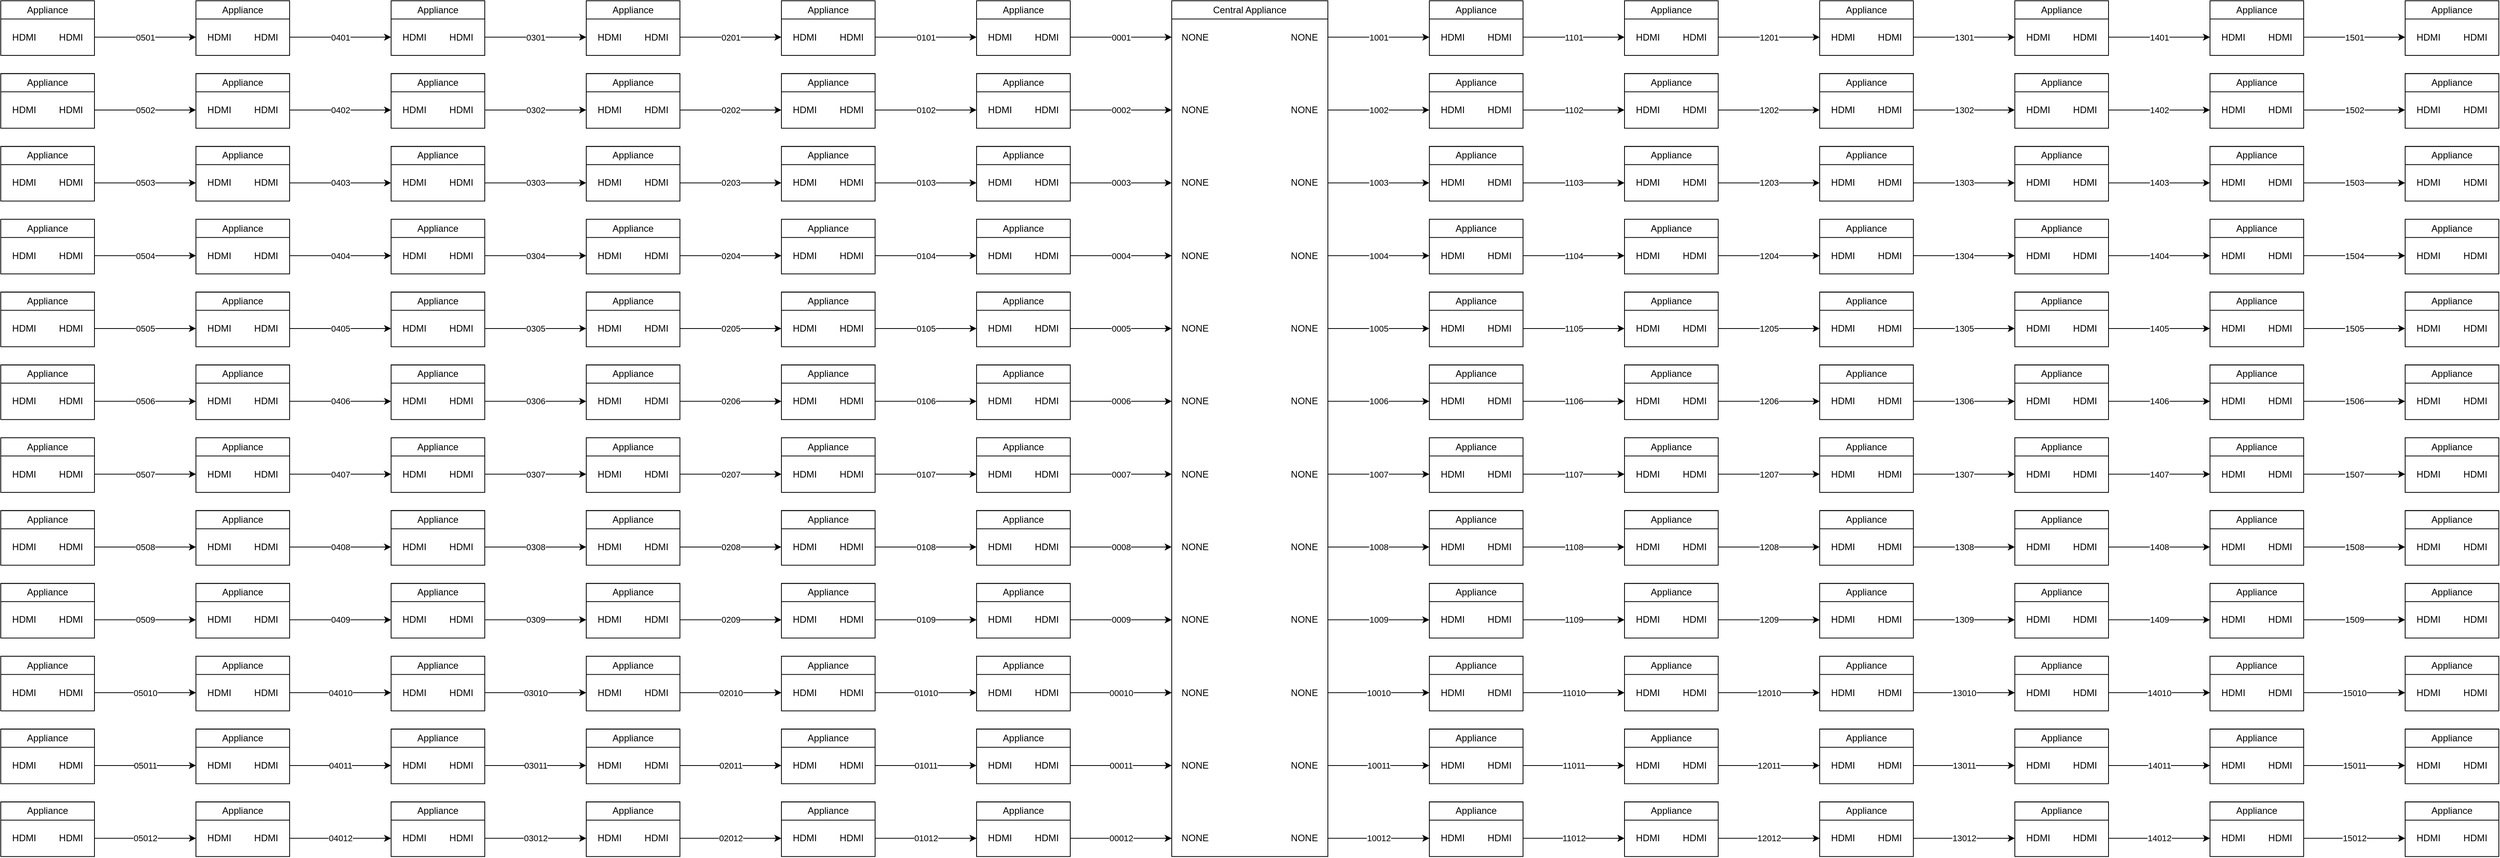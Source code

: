 <mxfile>
  <diagram name="Page-1" id="722648084399879002">
    <mxGraphModel dx="4000" dy="4000" grid="1" gridSize="10" guides="1" tooltips="1" connect="1" arrows="1" fold="1" pageScale="1" pageWidth="4000" pageHeight="4000" math="0" shadow="0">
      <root>
        <mxCell id="0"/>
        <mxCell id="1" parent="0"/>
        <mxCell id="ALuZTS3Bp3WD1XDhrzd6-0" value="" style="rounded=0;whiteSpace=wrap;html=1;" parent="1" connectable="1" edge="" vertex="1" source="" target="">
          <mxGeometry x="2000.0" y="2000.0" width="200.0" height="1096.62" relative="" as="geometry"/>
        </mxCell>
        <mxCell id="wCiJ8ygcljt6ctru0qjq-1" value="Central Appliance" style="text;html=1;strokeColor=black;fillColor=none;align=center;verticalAlign=middle;whiteSpace=wrap;rounded=0;" parent="1" connectable="1" edge="" vertex="1" source="" target="">
          <mxGeometry x="2000.0" y="2000.0" width="200.0" height="23.33" relative="" as="geometry"/>
        </mxCell>
        <mxCell id="nP5wSM447VfiZTmxc7YZ-26" value="" style="rounded=0;whiteSpace=wrap;html=1;" parent="1" connectable="1" edge="" vertex="1" source="" target="">
          <mxGeometry x="1750.0" y="2000.0" width="120.0" height="70.0" relative="" as="geometry"/>
        </mxCell>
        <mxCell id="FxI5Iap0ySRFSg4G3XIa-27" value="Appliance" style="text;html=1;strokeColor=black;fillColor=none;align=center;verticalAlign=middle;whiteSpace=wrap;rounded=0;" parent="1" connectable="1" edge="" vertex="1" source="" target="">
          <mxGeometry x="1750.0" y="2000.0" width="120.0" height="23.33" relative="" as="geometry"/>
        </mxCell>
        <mxCell id="RAcZ1LsLLXZd8oykAFVM-30" value="" style="rounded=0;whiteSpace=wrap;html=1;" parent="1" connectable="1" edge="" vertex="1" source="" target="">
          <mxGeometry x="1750.0" y="2093.33" width="120.0" height="70.0" relative="" as="geometry"/>
        </mxCell>
        <mxCell id="yBg6gD4BeDOdPiiDG46F-31" value="Appliance" style="text;html=1;strokeColor=black;fillColor=none;align=center;verticalAlign=middle;whiteSpace=wrap;rounded=0;" parent="1" connectable="1" edge="" vertex="1" source="" target="">
          <mxGeometry x="1750.0" y="2093.33" width="120.0" height="23.33" relative="" as="geometry"/>
        </mxCell>
        <mxCell id="5iYaDcpRfB5GTBu4AUxm-34" value="" style="rounded=0;whiteSpace=wrap;html=1;" parent="1" connectable="1" edge="" vertex="1" source="" target="">
          <mxGeometry x="1750.0" y="2186.66" width="120.0" height="70.0" relative="" as="geometry"/>
        </mxCell>
        <mxCell id="qnk5IcIqFioSYjjVkraR-35" value="Appliance" style="text;html=1;strokeColor=black;fillColor=none;align=center;verticalAlign=middle;whiteSpace=wrap;rounded=0;" parent="1" connectable="1" edge="" vertex="1" source="" target="">
          <mxGeometry x="1750.0" y="2186.66" width="120.0" height="23.33" relative="" as="geometry"/>
        </mxCell>
        <mxCell id="MooStnJwKLEldzsoCCA6-38" value="" style="rounded=0;whiteSpace=wrap;html=1;" parent="1" connectable="1" edge="" vertex="1" source="" target="">
          <mxGeometry x="1750.0" y="2279.99" width="120.0" height="70.0" relative="" as="geometry"/>
        </mxCell>
        <mxCell id="hKELGhbOP0K5UHVmQ5IK-39" value="Appliance" style="text;html=1;strokeColor=black;fillColor=none;align=center;verticalAlign=middle;whiteSpace=wrap;rounded=0;" parent="1" connectable="1" edge="" vertex="1" source="" target="">
          <mxGeometry x="1750.0" y="2279.99" width="120.0" height="23.33" relative="" as="geometry"/>
        </mxCell>
        <mxCell id="7bTrik1bNTzZZoRDkzXt-42" value="" style="rounded=0;whiteSpace=wrap;html=1;" parent="1" connectable="1" edge="" vertex="1" source="" target="">
          <mxGeometry x="1750.0" y="2373.32" width="120.0" height="70.0" relative="" as="geometry"/>
        </mxCell>
        <mxCell id="Kor6QlMM39XjX0BKKtzZ-43" value="Appliance" style="text;html=1;strokeColor=black;fillColor=none;align=center;verticalAlign=middle;whiteSpace=wrap;rounded=0;" parent="1" connectable="1" edge="" vertex="1" source="" target="">
          <mxGeometry x="1750.0" y="2373.32" width="120.0" height="23.33" relative="" as="geometry"/>
        </mxCell>
        <mxCell id="EtgNkBY16Q1h2JT9dO8Z-46" value="" style="rounded=0;whiteSpace=wrap;html=1;" parent="1" connectable="1" edge="" vertex="1" source="" target="">
          <mxGeometry x="1750.0" y="2466.65" width="120.0" height="70.0" relative="" as="geometry"/>
        </mxCell>
        <mxCell id="bhui6nv2V1YDjVsZJtOo-47" value="Appliance" style="text;html=1;strokeColor=black;fillColor=none;align=center;verticalAlign=middle;whiteSpace=wrap;rounded=0;" parent="1" connectable="1" edge="" vertex="1" source="" target="">
          <mxGeometry x="1750.0" y="2466.65" width="120.0" height="23.33" relative="" as="geometry"/>
        </mxCell>
        <mxCell id="L1ksJmJ8jeSjS9rcAts9-50" value="" style="rounded=0;whiteSpace=wrap;html=1;" parent="1" connectable="1" edge="" vertex="1" source="" target="">
          <mxGeometry x="1750.0" y="2559.98" width="120.0" height="70.0" relative="" as="geometry"/>
        </mxCell>
        <mxCell id="OFb8t2Nfevh3eoYy8HSt-51" value="Appliance" style="text;html=1;strokeColor=black;fillColor=none;align=center;verticalAlign=middle;whiteSpace=wrap;rounded=0;" parent="1" connectable="1" edge="" vertex="1" source="" target="">
          <mxGeometry x="1750.0" y="2559.98" width="120.0" height="23.33" relative="" as="geometry"/>
        </mxCell>
        <mxCell id="eaxzUAdGriWGQ3gksZsp-54" value="" style="rounded=0;whiteSpace=wrap;html=1;" parent="1" connectable="1" edge="" vertex="1" source="" target="">
          <mxGeometry x="1750.0" y="2653.31" width="120.0" height="70.0" relative="" as="geometry"/>
        </mxCell>
        <mxCell id="0uJnktYPpVV0kZhN0NvM-55" value="Appliance" style="text;html=1;strokeColor=black;fillColor=none;align=center;verticalAlign=middle;whiteSpace=wrap;rounded=0;" parent="1" connectable="1" edge="" vertex="1" source="" target="">
          <mxGeometry x="1750.0" y="2653.31" width="120.0" height="23.33" relative="" as="geometry"/>
        </mxCell>
        <mxCell id="ecUxjDmZON4PJEcVJm89-58" value="" style="rounded=0;whiteSpace=wrap;html=1;" parent="1" connectable="1" edge="" vertex="1" source="" target="">
          <mxGeometry x="1750.0" y="2746.64" width="120.0" height="70.0" relative="" as="geometry"/>
        </mxCell>
        <mxCell id="l3cbis3AKm4j1DYgh8lB-59" value="Appliance" style="text;html=1;strokeColor=black;fillColor=none;align=center;verticalAlign=middle;whiteSpace=wrap;rounded=0;" parent="1" connectable="1" edge="" vertex="1" source="" target="">
          <mxGeometry x="1750.0" y="2746.64" width="120.0" height="23.33" relative="" as="geometry"/>
        </mxCell>
        <mxCell id="QUQwLGyYBbvpTqxChpyd-62" value="" style="rounded=0;whiteSpace=wrap;html=1;" parent="1" connectable="1" edge="" vertex="1" source="" target="">
          <mxGeometry x="1750.0" y="2839.97" width="120.0" height="70.0" relative="" as="geometry"/>
        </mxCell>
        <mxCell id="FLTbe5uyxLN8tmAjMGxJ-63" value="Appliance" style="text;html=1;strokeColor=black;fillColor=none;align=center;verticalAlign=middle;whiteSpace=wrap;rounded=0;" parent="1" connectable="1" edge="" vertex="1" source="" target="">
          <mxGeometry x="1750.0" y="2839.97" width="120.0" height="23.33" relative="" as="geometry"/>
        </mxCell>
        <mxCell id="q1NvBfxxWtiFz3cmuSPX-66" value="" style="rounded=0;whiteSpace=wrap;html=1;" parent="1" connectable="1" edge="" vertex="1" source="" target="">
          <mxGeometry x="1750.0" y="2933.3" width="120.0" height="70.0" relative="" as="geometry"/>
        </mxCell>
        <mxCell id="o58cyM5RktFYYjOU3W1I-67" value="Appliance" style="text;html=1;strokeColor=black;fillColor=none;align=center;verticalAlign=middle;whiteSpace=wrap;rounded=0;" parent="1" connectable="1" edge="" vertex="1" source="" target="">
          <mxGeometry x="1750.0" y="2933.3" width="120.0" height="23.33" relative="" as="geometry"/>
        </mxCell>
        <mxCell id="rdVEUoiQOxWFchlqQVlo-70" value="" style="rounded=0;whiteSpace=wrap;html=1;" parent="1" connectable="1" edge="" vertex="1" source="" target="">
          <mxGeometry x="1750.0" y="3026.63" width="120.0" height="70.0" relative="" as="geometry"/>
        </mxCell>
        <mxCell id="4VH4HCFEfiu20Ek4tTt5-71" value="Appliance" style="text;html=1;strokeColor=black;fillColor=none;align=center;verticalAlign=middle;whiteSpace=wrap;rounded=0;" parent="1" connectable="1" edge="" vertex="1" source="" target="">
          <mxGeometry x="1750.0" y="3026.63" width="120.0" height="23.33" relative="" as="geometry"/>
        </mxCell>
        <mxCell id="dBu5ISHZp1gupE1PSVPW-74" value="" style="rounded=0;whiteSpace=wrap;html=1;" parent="1" connectable="1" edge="" vertex="1" source="" target="">
          <mxGeometry x="1500.0" y="2000.0" width="120.0" height="70.0" relative="" as="geometry"/>
        </mxCell>
        <mxCell id="FukeQ9eSeoC4KuByzPVa-75" value="Appliance" style="text;html=1;strokeColor=black;fillColor=none;align=center;verticalAlign=middle;whiteSpace=wrap;rounded=0;" parent="1" connectable="1" edge="" vertex="1" source="" target="">
          <mxGeometry x="1500.0" y="2000.0" width="120.0" height="23.33" relative="" as="geometry"/>
        </mxCell>
        <mxCell id="tk5AOCPZ0SSLczHufEfq-78" value="" style="rounded=0;whiteSpace=wrap;html=1;" parent="1" connectable="1" edge="" vertex="1" source="" target="">
          <mxGeometry x="1500.0" y="2093.33" width="120.0" height="70.0" relative="" as="geometry"/>
        </mxCell>
        <mxCell id="F5tpj3s6zWeeRRDEZ16c-79" value="Appliance" style="text;html=1;strokeColor=black;fillColor=none;align=center;verticalAlign=middle;whiteSpace=wrap;rounded=0;" parent="1" connectable="1" edge="" vertex="1" source="" target="">
          <mxGeometry x="1500.0" y="2093.33" width="120.0" height="23.33" relative="" as="geometry"/>
        </mxCell>
        <mxCell id="J36SQjewj43CHU1Ceo1t-82" value="" style="rounded=0;whiteSpace=wrap;html=1;" parent="1" connectable="1" edge="" vertex="1" source="" target="">
          <mxGeometry x="1500.0" y="2186.66" width="120.0" height="70.0" relative="" as="geometry"/>
        </mxCell>
        <mxCell id="5Bm7Cmxyp3yDXlTPMvlN-83" value="Appliance" style="text;html=1;strokeColor=black;fillColor=none;align=center;verticalAlign=middle;whiteSpace=wrap;rounded=0;" parent="1" connectable="1" edge="" vertex="1" source="" target="">
          <mxGeometry x="1500.0" y="2186.66" width="120.0" height="23.33" relative="" as="geometry"/>
        </mxCell>
        <mxCell id="xuBqkeCf6vUSQ04ff2QO-86" value="" style="rounded=0;whiteSpace=wrap;html=1;" parent="1" connectable="1" edge="" vertex="1" source="" target="">
          <mxGeometry x="1500.0" y="2279.99" width="120.0" height="70.0" relative="" as="geometry"/>
        </mxCell>
        <mxCell id="PDfE7LbqG5BmSusP5Msf-87" value="Appliance" style="text;html=1;strokeColor=black;fillColor=none;align=center;verticalAlign=middle;whiteSpace=wrap;rounded=0;" parent="1" connectable="1" edge="" vertex="1" source="" target="">
          <mxGeometry x="1500.0" y="2279.99" width="120.0" height="23.33" relative="" as="geometry"/>
        </mxCell>
        <mxCell id="tc3mAKghQdC1jTuAm23e-90" value="" style="rounded=0;whiteSpace=wrap;html=1;" parent="1" connectable="1" edge="" vertex="1" source="" target="">
          <mxGeometry x="1500.0" y="2373.32" width="120.0" height="70.0" relative="" as="geometry"/>
        </mxCell>
        <mxCell id="FwoblQwKcPIwUkBsuEoP-91" value="Appliance" style="text;html=1;strokeColor=black;fillColor=none;align=center;verticalAlign=middle;whiteSpace=wrap;rounded=0;" parent="1" connectable="1" edge="" vertex="1" source="" target="">
          <mxGeometry x="1500.0" y="2373.32" width="120.0" height="23.33" relative="" as="geometry"/>
        </mxCell>
        <mxCell id="h7OZpZBIab1QDx5oPR91-94" value="" style="rounded=0;whiteSpace=wrap;html=1;" parent="1" connectable="1" edge="" vertex="1" source="" target="">
          <mxGeometry x="1500.0" y="2466.65" width="120.0" height="70.0" relative="" as="geometry"/>
        </mxCell>
        <mxCell id="e4j7W5ug5TmFwJD33Roo-95" value="Appliance" style="text;html=1;strokeColor=black;fillColor=none;align=center;verticalAlign=middle;whiteSpace=wrap;rounded=0;" parent="1" connectable="1" edge="" vertex="1" source="" target="">
          <mxGeometry x="1500.0" y="2466.65" width="120.0" height="23.33" relative="" as="geometry"/>
        </mxCell>
        <mxCell id="qwLQUoNcU6bESKz8IJvA-98" value="" style="rounded=0;whiteSpace=wrap;html=1;" parent="1" connectable="1" edge="" vertex="1" source="" target="">
          <mxGeometry x="1500.0" y="2559.98" width="120.0" height="70.0" relative="" as="geometry"/>
        </mxCell>
        <mxCell id="Lt7HkEsT0R3EgpinZ0vg-99" value="Appliance" style="text;html=1;strokeColor=black;fillColor=none;align=center;verticalAlign=middle;whiteSpace=wrap;rounded=0;" parent="1" connectable="1" edge="" vertex="1" source="" target="">
          <mxGeometry x="1500.0" y="2559.98" width="120.0" height="23.33" relative="" as="geometry"/>
        </mxCell>
        <mxCell id="OEBqpNPHvdeFfb0Y8ypD-102" value="" style="rounded=0;whiteSpace=wrap;html=1;" parent="1" connectable="1" edge="" vertex="1" source="" target="">
          <mxGeometry x="1500.0" y="2653.31" width="120.0" height="70.0" relative="" as="geometry"/>
        </mxCell>
        <mxCell id="7AF8j2rmoBaA9oDAJ7rG-103" value="Appliance" style="text;html=1;strokeColor=black;fillColor=none;align=center;verticalAlign=middle;whiteSpace=wrap;rounded=0;" parent="1" connectable="1" edge="" vertex="1" source="" target="">
          <mxGeometry x="1500.0" y="2653.31" width="120.0" height="23.33" relative="" as="geometry"/>
        </mxCell>
        <mxCell id="3YsHVhUaZBlmsfOcLPxC-106" value="" style="rounded=0;whiteSpace=wrap;html=1;" parent="1" connectable="1" edge="" vertex="1" source="" target="">
          <mxGeometry x="1500.0" y="2746.64" width="120.0" height="70.0" relative="" as="geometry"/>
        </mxCell>
        <mxCell id="NLtfY0eHcgQoEGVSZXVW-107" value="Appliance" style="text;html=1;strokeColor=black;fillColor=none;align=center;verticalAlign=middle;whiteSpace=wrap;rounded=0;" parent="1" connectable="1" edge="" vertex="1" source="" target="">
          <mxGeometry x="1500.0" y="2746.64" width="120.0" height="23.33" relative="" as="geometry"/>
        </mxCell>
        <mxCell id="lncJe63K2fELN02LBlmI-110" value="" style="rounded=0;whiteSpace=wrap;html=1;" parent="1" connectable="1" edge="" vertex="1" source="" target="">
          <mxGeometry x="1500.0" y="2839.97" width="120.0" height="70.0" relative="" as="geometry"/>
        </mxCell>
        <mxCell id="jfh8iKKcKeznqtTsOMOl-111" value="Appliance" style="text;html=1;strokeColor=black;fillColor=none;align=center;verticalAlign=middle;whiteSpace=wrap;rounded=0;" parent="1" connectable="1" edge="" vertex="1" source="" target="">
          <mxGeometry x="1500.0" y="2839.97" width="120.0" height="23.33" relative="" as="geometry"/>
        </mxCell>
        <mxCell id="xie4y96LhhuRrNovoKiU-114" value="" style="rounded=0;whiteSpace=wrap;html=1;" parent="1" connectable="1" edge="" vertex="1" source="" target="">
          <mxGeometry x="1500.0" y="2933.3" width="120.0" height="70.0" relative="" as="geometry"/>
        </mxCell>
        <mxCell id="4d20Am1rrLBJG68c6OEB-115" value="Appliance" style="text;html=1;strokeColor=black;fillColor=none;align=center;verticalAlign=middle;whiteSpace=wrap;rounded=0;" parent="1" connectable="1" edge="" vertex="1" source="" target="">
          <mxGeometry x="1500.0" y="2933.3" width="120.0" height="23.33" relative="" as="geometry"/>
        </mxCell>
        <mxCell id="HxMgPwNyWiEYOjllIvuw-118" value="" style="rounded=0;whiteSpace=wrap;html=1;" parent="1" connectable="1" edge="" vertex="1" source="" target="">
          <mxGeometry x="1500.0" y="3026.63" width="120.0" height="70.0" relative="" as="geometry"/>
        </mxCell>
        <mxCell id="uIdS3bxSrA5aFJ9uPuvR-119" value="Appliance" style="text;html=1;strokeColor=black;fillColor=none;align=center;verticalAlign=middle;whiteSpace=wrap;rounded=0;" parent="1" connectable="1" edge="" vertex="1" source="" target="">
          <mxGeometry x="1500.0" y="3026.63" width="120.0" height="23.33" relative="" as="geometry"/>
        </mxCell>
        <mxCell id="s8mR1AMxPKPaCe9liDDn-122" value="" style="rounded=0;whiteSpace=wrap;html=1;" parent="1" connectable="1" edge="" vertex="1" source="" target="">
          <mxGeometry x="1250.0" y="2000.0" width="120.0" height="70.0" relative="" as="geometry"/>
        </mxCell>
        <mxCell id="TnmnqumbXEtBtGi6jypG-123" value="Appliance" style="text;html=1;strokeColor=black;fillColor=none;align=center;verticalAlign=middle;whiteSpace=wrap;rounded=0;" parent="1" connectable="1" edge="" vertex="1" source="" target="">
          <mxGeometry x="1250.0" y="2000.0" width="120.0" height="23.33" relative="" as="geometry"/>
        </mxCell>
        <mxCell id="2YsZrx8wNmsvwwIxCvs8-126" value="" style="rounded=0;whiteSpace=wrap;html=1;" parent="1" connectable="1" edge="" vertex="1" source="" target="">
          <mxGeometry x="1250.0" y="2093.33" width="120.0" height="70.0" relative="" as="geometry"/>
        </mxCell>
        <mxCell id="AHMCRmd8RQPAZCN2oor1-127" value="Appliance" style="text;html=1;strokeColor=black;fillColor=none;align=center;verticalAlign=middle;whiteSpace=wrap;rounded=0;" parent="1" connectable="1" edge="" vertex="1" source="" target="">
          <mxGeometry x="1250.0" y="2093.33" width="120.0" height="23.33" relative="" as="geometry"/>
        </mxCell>
        <mxCell id="NUYiB9C0O4qkuhb35mCW-130" value="" style="rounded=0;whiteSpace=wrap;html=1;" parent="1" connectable="1" edge="" vertex="1" source="" target="">
          <mxGeometry x="1250.0" y="2186.66" width="120.0" height="70.0" relative="" as="geometry"/>
        </mxCell>
        <mxCell id="p7fMhtHJDZlng9elbdBk-131" value="Appliance" style="text;html=1;strokeColor=black;fillColor=none;align=center;verticalAlign=middle;whiteSpace=wrap;rounded=0;" parent="1" connectable="1" edge="" vertex="1" source="" target="">
          <mxGeometry x="1250.0" y="2186.66" width="120.0" height="23.33" relative="" as="geometry"/>
        </mxCell>
        <mxCell id="hYTp8TXqkQyBiM2HCIeV-134" value="" style="rounded=0;whiteSpace=wrap;html=1;" parent="1" connectable="1" edge="" vertex="1" source="" target="">
          <mxGeometry x="1250.0" y="2279.99" width="120.0" height="70.0" relative="" as="geometry"/>
        </mxCell>
        <mxCell id="6DMwvNYjjZ1eoaWrSR9Y-135" value="Appliance" style="text;html=1;strokeColor=black;fillColor=none;align=center;verticalAlign=middle;whiteSpace=wrap;rounded=0;" parent="1" connectable="1" edge="" vertex="1" source="" target="">
          <mxGeometry x="1250.0" y="2279.99" width="120.0" height="23.33" relative="" as="geometry"/>
        </mxCell>
        <mxCell id="hLpOoSjdjejbbj9CQRou-138" value="" style="rounded=0;whiteSpace=wrap;html=1;" parent="1" connectable="1" edge="" vertex="1" source="" target="">
          <mxGeometry x="1250.0" y="2373.32" width="120.0" height="70.0" relative="" as="geometry"/>
        </mxCell>
        <mxCell id="7X9U6NZ0F3HlX4MKLFqL-139" value="Appliance" style="text;html=1;strokeColor=black;fillColor=none;align=center;verticalAlign=middle;whiteSpace=wrap;rounded=0;" parent="1" connectable="1" edge="" vertex="1" source="" target="">
          <mxGeometry x="1250.0" y="2373.32" width="120.0" height="23.33" relative="" as="geometry"/>
        </mxCell>
        <mxCell id="ik5uGFopGAMIQD31NqCs-142" value="" style="rounded=0;whiteSpace=wrap;html=1;" parent="1" connectable="1" edge="" vertex="1" source="" target="">
          <mxGeometry x="1250.0" y="2466.65" width="120.0" height="70.0" relative="" as="geometry"/>
        </mxCell>
        <mxCell id="1FtTnbttBlXMHXsHf1UN-143" value="Appliance" style="text;html=1;strokeColor=black;fillColor=none;align=center;verticalAlign=middle;whiteSpace=wrap;rounded=0;" parent="1" connectable="1" edge="" vertex="1" source="" target="">
          <mxGeometry x="1250.0" y="2466.65" width="120.0" height="23.33" relative="" as="geometry"/>
        </mxCell>
        <mxCell id="baUT9XFcqiLG4XvzMjbI-146" value="" style="rounded=0;whiteSpace=wrap;html=1;" parent="1" connectable="1" edge="" vertex="1" source="" target="">
          <mxGeometry x="1250.0" y="2559.98" width="120.0" height="70.0" relative="" as="geometry"/>
        </mxCell>
        <mxCell id="xXfMHDz1E72sPha0aVSZ-147" value="Appliance" style="text;html=1;strokeColor=black;fillColor=none;align=center;verticalAlign=middle;whiteSpace=wrap;rounded=0;" parent="1" connectable="1" edge="" vertex="1" source="" target="">
          <mxGeometry x="1250.0" y="2559.98" width="120.0" height="23.33" relative="" as="geometry"/>
        </mxCell>
        <mxCell id="44Q2W1gnjJ0X5fhu0kok-150" value="" style="rounded=0;whiteSpace=wrap;html=1;" parent="1" connectable="1" edge="" vertex="1" source="" target="">
          <mxGeometry x="1250.0" y="2653.31" width="120.0" height="70.0" relative="" as="geometry"/>
        </mxCell>
        <mxCell id="ZzUZiQo4sDqedQPjd2m2-151" value="Appliance" style="text;html=1;strokeColor=black;fillColor=none;align=center;verticalAlign=middle;whiteSpace=wrap;rounded=0;" parent="1" connectable="1" edge="" vertex="1" source="" target="">
          <mxGeometry x="1250.0" y="2653.31" width="120.0" height="23.33" relative="" as="geometry"/>
        </mxCell>
        <mxCell id="Tk5w2yRcu0sFbK2F3juD-154" value="" style="rounded=0;whiteSpace=wrap;html=1;" parent="1" connectable="1" edge="" vertex="1" source="" target="">
          <mxGeometry x="1250.0" y="2746.64" width="120.0" height="70.0" relative="" as="geometry"/>
        </mxCell>
        <mxCell id="KuiB7Q3nQq5khmWA3OK1-155" value="Appliance" style="text;html=1;strokeColor=black;fillColor=none;align=center;verticalAlign=middle;whiteSpace=wrap;rounded=0;" parent="1" connectable="1" edge="" vertex="1" source="" target="">
          <mxGeometry x="1250.0" y="2746.64" width="120.0" height="23.33" relative="" as="geometry"/>
        </mxCell>
        <mxCell id="XJbEOBd7TfIIwlOwD9oe-158" value="" style="rounded=0;whiteSpace=wrap;html=1;" parent="1" connectable="1" edge="" vertex="1" source="" target="">
          <mxGeometry x="1250.0" y="2839.97" width="120.0" height="70.0" relative="" as="geometry"/>
        </mxCell>
        <mxCell id="Q6JLiHnmrks6VYAtoBLV-159" value="Appliance" style="text;html=1;strokeColor=black;fillColor=none;align=center;verticalAlign=middle;whiteSpace=wrap;rounded=0;" parent="1" connectable="1" edge="" vertex="1" source="" target="">
          <mxGeometry x="1250.0" y="2839.97" width="120.0" height="23.33" relative="" as="geometry"/>
        </mxCell>
        <mxCell id="lLvktuTLQXwcuyE3K7av-162" value="" style="rounded=0;whiteSpace=wrap;html=1;" parent="1" connectable="1" edge="" vertex="1" source="" target="">
          <mxGeometry x="1250.0" y="2933.3" width="120.0" height="70.0" relative="" as="geometry"/>
        </mxCell>
        <mxCell id="pqFiyaqWGZe2QSztaRVN-163" value="Appliance" style="text;html=1;strokeColor=black;fillColor=none;align=center;verticalAlign=middle;whiteSpace=wrap;rounded=0;" parent="1" connectable="1" edge="" vertex="1" source="" target="">
          <mxGeometry x="1250.0" y="2933.3" width="120.0" height="23.33" relative="" as="geometry"/>
        </mxCell>
        <mxCell id="06lfKCUxPc8A08ggMNjx-166" value="" style="rounded=0;whiteSpace=wrap;html=1;" parent="1" connectable="1" edge="" vertex="1" source="" target="">
          <mxGeometry x="1250.0" y="3026.63" width="120.0" height="70.0" relative="" as="geometry"/>
        </mxCell>
        <mxCell id="D2xSN2IzQOCSTL74G3kQ-167" value="Appliance" style="text;html=1;strokeColor=black;fillColor=none;align=center;verticalAlign=middle;whiteSpace=wrap;rounded=0;" parent="1" connectable="1" edge="" vertex="1" source="" target="">
          <mxGeometry x="1250.0" y="3026.63" width="120.0" height="23.33" relative="" as="geometry"/>
        </mxCell>
        <mxCell id="UcMpeCQJO5J2xPfJVbQP-170" value="" style="rounded=0;whiteSpace=wrap;html=1;" parent="1" connectable="1" edge="" vertex="1" source="" target="">
          <mxGeometry x="1000.0" y="2000.0" width="120.0" height="70.0" relative="" as="geometry"/>
        </mxCell>
        <mxCell id="sLoWEeR58TJfsulmrCAa-171" value="Appliance" style="text;html=1;strokeColor=black;fillColor=none;align=center;verticalAlign=middle;whiteSpace=wrap;rounded=0;" parent="1" connectable="1" edge="" vertex="1" source="" target="">
          <mxGeometry x="1000.0" y="2000.0" width="120.0" height="23.33" relative="" as="geometry"/>
        </mxCell>
        <mxCell id="RmIL7ibBpZajR55axLRN-174" value="" style="rounded=0;whiteSpace=wrap;html=1;" parent="1" connectable="1" edge="" vertex="1" source="" target="">
          <mxGeometry x="1000.0" y="2093.33" width="120.0" height="70.0" relative="" as="geometry"/>
        </mxCell>
        <mxCell id="fdcBwZfYSdKM5l5mIJg7-175" value="Appliance" style="text;html=1;strokeColor=black;fillColor=none;align=center;verticalAlign=middle;whiteSpace=wrap;rounded=0;" parent="1" connectable="1" edge="" vertex="1" source="" target="">
          <mxGeometry x="1000.0" y="2093.33" width="120.0" height="23.33" relative="" as="geometry"/>
        </mxCell>
        <mxCell id="GHO2K61loptclO3Sxxbu-178" value="" style="rounded=0;whiteSpace=wrap;html=1;" parent="1" connectable="1" edge="" vertex="1" source="" target="">
          <mxGeometry x="1000.0" y="2186.66" width="120.0" height="70.0" relative="" as="geometry"/>
        </mxCell>
        <mxCell id="CKJSXbdAxBwiz25zbOmS-179" value="Appliance" style="text;html=1;strokeColor=black;fillColor=none;align=center;verticalAlign=middle;whiteSpace=wrap;rounded=0;" parent="1" connectable="1" edge="" vertex="1" source="" target="">
          <mxGeometry x="1000.0" y="2186.66" width="120.0" height="23.33" relative="" as="geometry"/>
        </mxCell>
        <mxCell id="0gXGZ7oQzDAVFVRp1gWt-182" value="" style="rounded=0;whiteSpace=wrap;html=1;" parent="1" connectable="1" edge="" vertex="1" source="" target="">
          <mxGeometry x="1000.0" y="2279.99" width="120.0" height="70.0" relative="" as="geometry"/>
        </mxCell>
        <mxCell id="d126LCLxTgEyiTgM6Ryl-183" value="Appliance" style="text;html=1;strokeColor=black;fillColor=none;align=center;verticalAlign=middle;whiteSpace=wrap;rounded=0;" parent="1" connectable="1" edge="" vertex="1" source="" target="">
          <mxGeometry x="1000.0" y="2279.99" width="120.0" height="23.33" relative="" as="geometry"/>
        </mxCell>
        <mxCell id="acBl5jtKB3XtdvHv7Kja-186" value="" style="rounded=0;whiteSpace=wrap;html=1;" parent="1" connectable="1" edge="" vertex="1" source="" target="">
          <mxGeometry x="1000.0" y="2373.32" width="120.0" height="70.0" relative="" as="geometry"/>
        </mxCell>
        <mxCell id="4jbnbM5iufPZ14ITe5qC-187" value="Appliance" style="text;html=1;strokeColor=black;fillColor=none;align=center;verticalAlign=middle;whiteSpace=wrap;rounded=0;" parent="1" connectable="1" edge="" vertex="1" source="" target="">
          <mxGeometry x="1000.0" y="2373.32" width="120.0" height="23.33" relative="" as="geometry"/>
        </mxCell>
        <mxCell id="jtIHHiY8LrfvZ0ouixRf-190" value="" style="rounded=0;whiteSpace=wrap;html=1;" parent="1" connectable="1" edge="" vertex="1" source="" target="">
          <mxGeometry x="1000.0" y="2466.65" width="120.0" height="70.0" relative="" as="geometry"/>
        </mxCell>
        <mxCell id="KAnS7I7sYooVT3acHQ2x-191" value="Appliance" style="text;html=1;strokeColor=black;fillColor=none;align=center;verticalAlign=middle;whiteSpace=wrap;rounded=0;" parent="1" connectable="1" edge="" vertex="1" source="" target="">
          <mxGeometry x="1000.0" y="2466.65" width="120.0" height="23.33" relative="" as="geometry"/>
        </mxCell>
        <mxCell id="xzlbNC75gGhSauVusod4-194" value="" style="rounded=0;whiteSpace=wrap;html=1;" parent="1" connectable="1" edge="" vertex="1" source="" target="">
          <mxGeometry x="1000.0" y="2559.98" width="120.0" height="70.0" relative="" as="geometry"/>
        </mxCell>
        <mxCell id="kwbzngTPkI7ZMPRo6Jh2-195" value="Appliance" style="text;html=1;strokeColor=black;fillColor=none;align=center;verticalAlign=middle;whiteSpace=wrap;rounded=0;" parent="1" connectable="1" edge="" vertex="1" source="" target="">
          <mxGeometry x="1000.0" y="2559.98" width="120.0" height="23.33" relative="" as="geometry"/>
        </mxCell>
        <mxCell id="K4RWGGV0Jf4vCkLsavrP-198" value="" style="rounded=0;whiteSpace=wrap;html=1;" parent="1" connectable="1" edge="" vertex="1" source="" target="">
          <mxGeometry x="1000.0" y="2653.31" width="120.0" height="70.0" relative="" as="geometry"/>
        </mxCell>
        <mxCell id="GZJMF5E8PsdHW51pNso0-199" value="Appliance" style="text;html=1;strokeColor=black;fillColor=none;align=center;verticalAlign=middle;whiteSpace=wrap;rounded=0;" parent="1" connectable="1" edge="" vertex="1" source="" target="">
          <mxGeometry x="1000.0" y="2653.31" width="120.0" height="23.33" relative="" as="geometry"/>
        </mxCell>
        <mxCell id="ydgHEHwfOEpbunEXWFZb-202" value="" style="rounded=0;whiteSpace=wrap;html=1;" parent="1" connectable="1" edge="" vertex="1" source="" target="">
          <mxGeometry x="1000.0" y="2746.64" width="120.0" height="70.0" relative="" as="geometry"/>
        </mxCell>
        <mxCell id="8AojrpREFjDz7xMi8aHU-203" value="Appliance" style="text;html=1;strokeColor=black;fillColor=none;align=center;verticalAlign=middle;whiteSpace=wrap;rounded=0;" parent="1" connectable="1" edge="" vertex="1" source="" target="">
          <mxGeometry x="1000.0" y="2746.64" width="120.0" height="23.33" relative="" as="geometry"/>
        </mxCell>
        <mxCell id="kdDN1Wtd3LxQ8la5EHOL-206" value="" style="rounded=0;whiteSpace=wrap;html=1;" parent="1" connectable="1" edge="" vertex="1" source="" target="">
          <mxGeometry x="1000.0" y="2839.97" width="120.0" height="70.0" relative="" as="geometry"/>
        </mxCell>
        <mxCell id="58304Edl6uMUrl9RAgvp-207" value="Appliance" style="text;html=1;strokeColor=black;fillColor=none;align=center;verticalAlign=middle;whiteSpace=wrap;rounded=0;" parent="1" connectable="1" edge="" vertex="1" source="" target="">
          <mxGeometry x="1000.0" y="2839.97" width="120.0" height="23.33" relative="" as="geometry"/>
        </mxCell>
        <mxCell id="9OAr3c4q5cVOfgMl5BHo-210" value="" style="rounded=0;whiteSpace=wrap;html=1;" parent="1" connectable="1" edge="" vertex="1" source="" target="">
          <mxGeometry x="1000.0" y="2933.3" width="120.0" height="70.0" relative="" as="geometry"/>
        </mxCell>
        <mxCell id="ccCoMdePhdyl0HuCVzKg-211" value="Appliance" style="text;html=1;strokeColor=black;fillColor=none;align=center;verticalAlign=middle;whiteSpace=wrap;rounded=0;" parent="1" connectable="1" edge="" vertex="1" source="" target="">
          <mxGeometry x="1000.0" y="2933.3" width="120.0" height="23.33" relative="" as="geometry"/>
        </mxCell>
        <mxCell id="xgBck9PyvNrpA61VYi0R-214" value="" style="rounded=0;whiteSpace=wrap;html=1;" parent="1" connectable="1" edge="" vertex="1" source="" target="">
          <mxGeometry x="1000.0" y="3026.63" width="120.0" height="70.0" relative="" as="geometry"/>
        </mxCell>
        <mxCell id="fsAL0VFnT4qJaNbGb8Eo-215" value="Appliance" style="text;html=1;strokeColor=black;fillColor=none;align=center;verticalAlign=middle;whiteSpace=wrap;rounded=0;" parent="1" connectable="1" edge="" vertex="1" source="" target="">
          <mxGeometry x="1000.0" y="3026.63" width="120.0" height="23.33" relative="" as="geometry"/>
        </mxCell>
        <mxCell id="ZPb0rTcHm8bkd61YDWOe-218" value="" style="rounded=0;whiteSpace=wrap;html=1;" parent="1" connectable="1" edge="" vertex="1" source="" target="">
          <mxGeometry x="750.0" y="2000.0" width="120.0" height="70.0" relative="" as="geometry"/>
        </mxCell>
        <mxCell id="9VG44OZpjpd4dXuR0DrC-219" value="Appliance" style="text;html=1;strokeColor=black;fillColor=none;align=center;verticalAlign=middle;whiteSpace=wrap;rounded=0;" parent="1" connectable="1" edge="" vertex="1" source="" target="">
          <mxGeometry x="750.0" y="2000.0" width="120.0" height="23.33" relative="" as="geometry"/>
        </mxCell>
        <mxCell id="UcRclFND4Tu7OGKSanzH-222" value="" style="rounded=0;whiteSpace=wrap;html=1;" parent="1" connectable="1" edge="" vertex="1" source="" target="">
          <mxGeometry x="750.0" y="2093.33" width="120.0" height="70.0" relative="" as="geometry"/>
        </mxCell>
        <mxCell id="plLQAbxgxjusv76DoqSg-223" value="Appliance" style="text;html=1;strokeColor=black;fillColor=none;align=center;verticalAlign=middle;whiteSpace=wrap;rounded=0;" parent="1" connectable="1" edge="" vertex="1" source="" target="">
          <mxGeometry x="750.0" y="2093.33" width="120.0" height="23.33" relative="" as="geometry"/>
        </mxCell>
        <mxCell id="4tKGccmRjvQdMOBOkpc3-226" value="" style="rounded=0;whiteSpace=wrap;html=1;" parent="1" connectable="1" edge="" vertex="1" source="" target="">
          <mxGeometry x="750.0" y="2186.66" width="120.0" height="70.0" relative="" as="geometry"/>
        </mxCell>
        <mxCell id="Kxhd0LpYWOGOvTc6l3fP-227" value="Appliance" style="text;html=1;strokeColor=black;fillColor=none;align=center;verticalAlign=middle;whiteSpace=wrap;rounded=0;" parent="1" connectable="1" edge="" vertex="1" source="" target="">
          <mxGeometry x="750.0" y="2186.66" width="120.0" height="23.33" relative="" as="geometry"/>
        </mxCell>
        <mxCell id="BRegEHC9KaVsUPl6M831-230" value="" style="rounded=0;whiteSpace=wrap;html=1;" parent="1" connectable="1" edge="" vertex="1" source="" target="">
          <mxGeometry x="750.0" y="2279.99" width="120.0" height="70.0" relative="" as="geometry"/>
        </mxCell>
        <mxCell id="8DbEkLAnZfSMJvQHzmtx-231" value="Appliance" style="text;html=1;strokeColor=black;fillColor=none;align=center;verticalAlign=middle;whiteSpace=wrap;rounded=0;" parent="1" connectable="1" edge="" vertex="1" source="" target="">
          <mxGeometry x="750.0" y="2279.99" width="120.0" height="23.33" relative="" as="geometry"/>
        </mxCell>
        <mxCell id="QiXGfjHsoytnzjFk93Dp-234" value="" style="rounded=0;whiteSpace=wrap;html=1;" parent="1" connectable="1" edge="" vertex="1" source="" target="">
          <mxGeometry x="750.0" y="2373.32" width="120.0" height="70.0" relative="" as="geometry"/>
        </mxCell>
        <mxCell id="gmfXbxrFnXEZ1hNdnytE-235" value="Appliance" style="text;html=1;strokeColor=black;fillColor=none;align=center;verticalAlign=middle;whiteSpace=wrap;rounded=0;" parent="1" connectable="1" edge="" vertex="1" source="" target="">
          <mxGeometry x="750.0" y="2373.32" width="120.0" height="23.33" relative="" as="geometry"/>
        </mxCell>
        <mxCell id="cLoqCxVuQgtcbyTEDstY-238" value="" style="rounded=0;whiteSpace=wrap;html=1;" parent="1" connectable="1" edge="" vertex="1" source="" target="">
          <mxGeometry x="750.0" y="2466.65" width="120.0" height="70.0" relative="" as="geometry"/>
        </mxCell>
        <mxCell id="EK5KCBXV18s5hU0WUZyY-239" value="Appliance" style="text;html=1;strokeColor=black;fillColor=none;align=center;verticalAlign=middle;whiteSpace=wrap;rounded=0;" parent="1" connectable="1" edge="" vertex="1" source="" target="">
          <mxGeometry x="750.0" y="2466.65" width="120.0" height="23.33" relative="" as="geometry"/>
        </mxCell>
        <mxCell id="zjr2Ik0DQQS263mLcbI1-242" value="" style="rounded=0;whiteSpace=wrap;html=1;" parent="1" connectable="1" edge="" vertex="1" source="" target="">
          <mxGeometry x="750.0" y="2559.98" width="120.0" height="70.0" relative="" as="geometry"/>
        </mxCell>
        <mxCell id="wvYIeA0j4jxIIO2uFmJs-243" value="Appliance" style="text;html=1;strokeColor=black;fillColor=none;align=center;verticalAlign=middle;whiteSpace=wrap;rounded=0;" parent="1" connectable="1" edge="" vertex="1" source="" target="">
          <mxGeometry x="750.0" y="2559.98" width="120.0" height="23.33" relative="" as="geometry"/>
        </mxCell>
        <mxCell id="9NmMjg1Dvwcj7V3Ufa5M-246" value="" style="rounded=0;whiteSpace=wrap;html=1;" parent="1" connectable="1" edge="" vertex="1" source="" target="">
          <mxGeometry x="750.0" y="2653.31" width="120.0" height="70.0" relative="" as="geometry"/>
        </mxCell>
        <mxCell id="VEOQPPMkRVaSJkXdbhpi-247" value="Appliance" style="text;html=1;strokeColor=black;fillColor=none;align=center;verticalAlign=middle;whiteSpace=wrap;rounded=0;" parent="1" connectable="1" edge="" vertex="1" source="" target="">
          <mxGeometry x="750.0" y="2653.31" width="120.0" height="23.33" relative="" as="geometry"/>
        </mxCell>
        <mxCell id="VrQWgtV0NiAZcXR3HaXH-250" value="" style="rounded=0;whiteSpace=wrap;html=1;" parent="1" connectable="1" edge="" vertex="1" source="" target="">
          <mxGeometry x="750.0" y="2746.64" width="120.0" height="70.0" relative="" as="geometry"/>
        </mxCell>
        <mxCell id="4ozoyOYOWlD81Tr1K122-251" value="Appliance" style="text;html=1;strokeColor=black;fillColor=none;align=center;verticalAlign=middle;whiteSpace=wrap;rounded=0;" parent="1" connectable="1" edge="" vertex="1" source="" target="">
          <mxGeometry x="750.0" y="2746.64" width="120.0" height="23.33" relative="" as="geometry"/>
        </mxCell>
        <mxCell id="ypVSN1KnzUS7YbzqHHMU-254" value="" style="rounded=0;whiteSpace=wrap;html=1;" parent="1" connectable="1" edge="" vertex="1" source="" target="">
          <mxGeometry x="750.0" y="2839.97" width="120.0" height="70.0" relative="" as="geometry"/>
        </mxCell>
        <mxCell id="HLUfhhMmMVTaHwzenE0D-255" value="Appliance" style="text;html=1;strokeColor=black;fillColor=none;align=center;verticalAlign=middle;whiteSpace=wrap;rounded=0;" parent="1" connectable="1" edge="" vertex="1" source="" target="">
          <mxGeometry x="750.0" y="2839.97" width="120.0" height="23.33" relative="" as="geometry"/>
        </mxCell>
        <mxCell id="ZwAkS1KPvkboVaEDmYRd-258" value="" style="rounded=0;whiteSpace=wrap;html=1;" parent="1" connectable="1" edge="" vertex="1" source="" target="">
          <mxGeometry x="750.0" y="2933.3" width="120.0" height="70.0" relative="" as="geometry"/>
        </mxCell>
        <mxCell id="6jLW9bWGglthO45zqJpw-259" value="Appliance" style="text;html=1;strokeColor=black;fillColor=none;align=center;verticalAlign=middle;whiteSpace=wrap;rounded=0;" parent="1" connectable="1" edge="" vertex="1" source="" target="">
          <mxGeometry x="750.0" y="2933.3" width="120.0" height="23.33" relative="" as="geometry"/>
        </mxCell>
        <mxCell id="c9aXUD10Ffqbs1qNeWBu-262" value="" style="rounded=0;whiteSpace=wrap;html=1;" parent="1" connectable="1" edge="" vertex="1" source="" target="">
          <mxGeometry x="750.0" y="3026.63" width="120.0" height="70.0" relative="" as="geometry"/>
        </mxCell>
        <mxCell id="KA99ODRf1FfYHZek9kvu-263" value="Appliance" style="text;html=1;strokeColor=black;fillColor=none;align=center;verticalAlign=middle;whiteSpace=wrap;rounded=0;" parent="1" connectable="1" edge="" vertex="1" source="" target="">
          <mxGeometry x="750.0" y="3026.63" width="120.0" height="23.33" relative="" as="geometry"/>
        </mxCell>
        <mxCell id="0WXXb56mP8v5FuKRBZOQ-266" value="" style="rounded=0;whiteSpace=wrap;html=1;" parent="1" connectable="1" edge="" vertex="1" source="" target="">
          <mxGeometry x="500.0" y="2000.0" width="120.0" height="70.0" relative="" as="geometry"/>
        </mxCell>
        <mxCell id="THkluhWM72PFFgbmIYCl-267" value="Appliance" style="text;html=1;strokeColor=black;fillColor=none;align=center;verticalAlign=middle;whiteSpace=wrap;rounded=0;" parent="1" connectable="1" edge="" vertex="1" source="" target="">
          <mxGeometry x="500.0" y="2000.0" width="120.0" height="23.33" relative="" as="geometry"/>
        </mxCell>
        <mxCell id="GYQHPffIKWffscqAdUxJ-270" value="" style="rounded=0;whiteSpace=wrap;html=1;" parent="1" connectable="1" edge="" vertex="1" source="" target="">
          <mxGeometry x="500.0" y="2093.33" width="120.0" height="70.0" relative="" as="geometry"/>
        </mxCell>
        <mxCell id="sY4WgJlyRr3drQbMUu7A-271" value="Appliance" style="text;html=1;strokeColor=black;fillColor=none;align=center;verticalAlign=middle;whiteSpace=wrap;rounded=0;" parent="1" connectable="1" edge="" vertex="1" source="" target="">
          <mxGeometry x="500.0" y="2093.33" width="120.0" height="23.33" relative="" as="geometry"/>
        </mxCell>
        <mxCell id="CAtiZyX8Y8OZEmuP4VNi-274" value="" style="rounded=0;whiteSpace=wrap;html=1;" parent="1" connectable="1" edge="" vertex="1" source="" target="">
          <mxGeometry x="500.0" y="2186.66" width="120.0" height="70.0" relative="" as="geometry"/>
        </mxCell>
        <mxCell id="Z0ne3gZfFvBHtjbqvjio-275" value="Appliance" style="text;html=1;strokeColor=black;fillColor=none;align=center;verticalAlign=middle;whiteSpace=wrap;rounded=0;" parent="1" connectable="1" edge="" vertex="1" source="" target="">
          <mxGeometry x="500.0" y="2186.66" width="120.0" height="23.33" relative="" as="geometry"/>
        </mxCell>
        <mxCell id="nY6gvHkMGKZVTVVyIaEa-278" value="" style="rounded=0;whiteSpace=wrap;html=1;" parent="1" connectable="1" edge="" vertex="1" source="" target="">
          <mxGeometry x="500.0" y="2279.99" width="120.0" height="70.0" relative="" as="geometry"/>
        </mxCell>
        <mxCell id="ZKQ4rrcvHGfsZeeMUDNf-279" value="Appliance" style="text;html=1;strokeColor=black;fillColor=none;align=center;verticalAlign=middle;whiteSpace=wrap;rounded=0;" parent="1" connectable="1" edge="" vertex="1" source="" target="">
          <mxGeometry x="500.0" y="2279.99" width="120.0" height="23.33" relative="" as="geometry"/>
        </mxCell>
        <mxCell id="ch9ImiUOOa6fxotq02C6-282" value="" style="rounded=0;whiteSpace=wrap;html=1;" parent="1" connectable="1" edge="" vertex="1" source="" target="">
          <mxGeometry x="500.0" y="2373.32" width="120.0" height="70.0" relative="" as="geometry"/>
        </mxCell>
        <mxCell id="sqYzFWU8xomcSF7ZIVc0-283" value="Appliance" style="text;html=1;strokeColor=black;fillColor=none;align=center;verticalAlign=middle;whiteSpace=wrap;rounded=0;" parent="1" connectable="1" edge="" vertex="1" source="" target="">
          <mxGeometry x="500.0" y="2373.32" width="120.0" height="23.33" relative="" as="geometry"/>
        </mxCell>
        <mxCell id="cWsFwzqhq8KyQpIvB7Qd-286" value="" style="rounded=0;whiteSpace=wrap;html=1;" parent="1" connectable="1" edge="" vertex="1" source="" target="">
          <mxGeometry x="500.0" y="2466.65" width="120.0" height="70.0" relative="" as="geometry"/>
        </mxCell>
        <mxCell id="5SbFJSS2Btwn9rwrFquE-287" value="Appliance" style="text;html=1;strokeColor=black;fillColor=none;align=center;verticalAlign=middle;whiteSpace=wrap;rounded=0;" parent="1" connectable="1" edge="" vertex="1" source="" target="">
          <mxGeometry x="500.0" y="2466.65" width="120.0" height="23.33" relative="" as="geometry"/>
        </mxCell>
        <mxCell id="AjOYwpHktECvcwGwBWgg-290" value="" style="rounded=0;whiteSpace=wrap;html=1;" parent="1" connectable="1" edge="" vertex="1" source="" target="">
          <mxGeometry x="500.0" y="2559.98" width="120.0" height="70.0" relative="" as="geometry"/>
        </mxCell>
        <mxCell id="RTB4GmOW0BHj3H5CLNqk-291" value="Appliance" style="text;html=1;strokeColor=black;fillColor=none;align=center;verticalAlign=middle;whiteSpace=wrap;rounded=0;" parent="1" connectable="1" edge="" vertex="1" source="" target="">
          <mxGeometry x="500.0" y="2559.98" width="120.0" height="23.33" relative="" as="geometry"/>
        </mxCell>
        <mxCell id="VKSh9EHTRBcJhdFVFokA-294" value="" style="rounded=0;whiteSpace=wrap;html=1;" parent="1" connectable="1" edge="" vertex="1" source="" target="">
          <mxGeometry x="500.0" y="2653.31" width="120.0" height="70.0" relative="" as="geometry"/>
        </mxCell>
        <mxCell id="dnXeH9OV8zqE9uFEZZ8I-295" value="Appliance" style="text;html=1;strokeColor=black;fillColor=none;align=center;verticalAlign=middle;whiteSpace=wrap;rounded=0;" parent="1" connectable="1" edge="" vertex="1" source="" target="">
          <mxGeometry x="500.0" y="2653.31" width="120.0" height="23.33" relative="" as="geometry"/>
        </mxCell>
        <mxCell id="iF4hZfJQfTXjNwRclBt1-298" value="" style="rounded=0;whiteSpace=wrap;html=1;" parent="1" connectable="1" edge="" vertex="1" source="" target="">
          <mxGeometry x="500.0" y="2746.64" width="120.0" height="70.0" relative="" as="geometry"/>
        </mxCell>
        <mxCell id="z1DHS2WGkMO1RkkPOhkm-299" value="Appliance" style="text;html=1;strokeColor=black;fillColor=none;align=center;verticalAlign=middle;whiteSpace=wrap;rounded=0;" parent="1" connectable="1" edge="" vertex="1" source="" target="">
          <mxGeometry x="500.0" y="2746.64" width="120.0" height="23.33" relative="" as="geometry"/>
        </mxCell>
        <mxCell id="mxqu7zC7AIpZhkQAFkTb-302" value="" style="rounded=0;whiteSpace=wrap;html=1;" parent="1" connectable="1" edge="" vertex="1" source="" target="">
          <mxGeometry x="500.0" y="2839.97" width="120.0" height="70.0" relative="" as="geometry"/>
        </mxCell>
        <mxCell id="4iEhJPrQwU6KoLwsoudb-303" value="Appliance" style="text;html=1;strokeColor=black;fillColor=none;align=center;verticalAlign=middle;whiteSpace=wrap;rounded=0;" parent="1" connectable="1" edge="" vertex="1" source="" target="">
          <mxGeometry x="500.0" y="2839.97" width="120.0" height="23.33" relative="" as="geometry"/>
        </mxCell>
        <mxCell id="X5cY13BiLjXKTWSpJW3l-306" value="" style="rounded=0;whiteSpace=wrap;html=1;" parent="1" connectable="1" edge="" vertex="1" source="" target="">
          <mxGeometry x="500.0" y="2933.3" width="120.0" height="70.0" relative="" as="geometry"/>
        </mxCell>
        <mxCell id="jo1wxgGhNFo03p8YiAtE-307" value="Appliance" style="text;html=1;strokeColor=black;fillColor=none;align=center;verticalAlign=middle;whiteSpace=wrap;rounded=0;" parent="1" connectable="1" edge="" vertex="1" source="" target="">
          <mxGeometry x="500.0" y="2933.3" width="120.0" height="23.33" relative="" as="geometry"/>
        </mxCell>
        <mxCell id="DNujRrsafFiuoADupQsA-310" value="" style="rounded=0;whiteSpace=wrap;html=1;" parent="1" connectable="1" edge="" vertex="1" source="" target="">
          <mxGeometry x="500.0" y="3026.63" width="120.0" height="70.0" relative="" as="geometry"/>
        </mxCell>
        <mxCell id="pObZffADcKCo8byI6kkP-311" value="Appliance" style="text;html=1;strokeColor=black;fillColor=none;align=center;verticalAlign=middle;whiteSpace=wrap;rounded=0;" parent="1" connectable="1" edge="" vertex="1" source="" target="">
          <mxGeometry x="500.0" y="3026.63" width="120.0" height="23.33" relative="" as="geometry"/>
        </mxCell>
        <mxCell id="DUzKERdwSjB0XMmP85zw-314" value="" style="rounded=0;whiteSpace=wrap;html=1;" parent="1" connectable="1" edge="" vertex="1" source="" target="">
          <mxGeometry x="2330.0" y="2000.0" width="120.0" height="70.0" relative="" as="geometry"/>
        </mxCell>
        <mxCell id="e7Sq8p9jp84jZLC8BpPh-315" value="Appliance" style="text;html=1;strokeColor=black;fillColor=none;align=center;verticalAlign=middle;whiteSpace=wrap;rounded=0;" parent="1" connectable="1" edge="" vertex="1" source="" target="">
          <mxGeometry x="2330.0" y="2000.0" width="120.0" height="23.33" relative="" as="geometry"/>
        </mxCell>
        <mxCell id="q1Gwu5pVzU3JgetRRkhd-318" value="" style="rounded=0;whiteSpace=wrap;html=1;" parent="1" connectable="1" edge="" vertex="1" source="" target="">
          <mxGeometry x="2330.0" y="2093.33" width="120.0" height="70.0" relative="" as="geometry"/>
        </mxCell>
        <mxCell id="MTSv0trEsaPbCvzQGA6b-319" value="Appliance" style="text;html=1;strokeColor=black;fillColor=none;align=center;verticalAlign=middle;whiteSpace=wrap;rounded=0;" parent="1" connectable="1" edge="" vertex="1" source="" target="">
          <mxGeometry x="2330.0" y="2093.33" width="120.0" height="23.33" relative="" as="geometry"/>
        </mxCell>
        <mxCell id="psjTTEPXl9poYo0g09FC-322" value="" style="rounded=0;whiteSpace=wrap;html=1;" parent="1" connectable="1" edge="" vertex="1" source="" target="">
          <mxGeometry x="2330.0" y="2186.66" width="120.0" height="70.0" relative="" as="geometry"/>
        </mxCell>
        <mxCell id="OfLL7G71TWMLHQ5Xpnpu-323" value="Appliance" style="text;html=1;strokeColor=black;fillColor=none;align=center;verticalAlign=middle;whiteSpace=wrap;rounded=0;" parent="1" connectable="1" edge="" vertex="1" source="" target="">
          <mxGeometry x="2330.0" y="2186.66" width="120.0" height="23.33" relative="" as="geometry"/>
        </mxCell>
        <mxCell id="a0bkiYuvPY5xHR0TrPYX-326" value="" style="rounded=0;whiteSpace=wrap;html=1;" parent="1" connectable="1" edge="" vertex="1" source="" target="">
          <mxGeometry x="2330.0" y="2279.99" width="120.0" height="70.0" relative="" as="geometry"/>
        </mxCell>
        <mxCell id="BQwNVOgYB57p9e6Zik17-327" value="Appliance" style="text;html=1;strokeColor=black;fillColor=none;align=center;verticalAlign=middle;whiteSpace=wrap;rounded=0;" parent="1" connectable="1" edge="" vertex="1" source="" target="">
          <mxGeometry x="2330.0" y="2279.99" width="120.0" height="23.33" relative="" as="geometry"/>
        </mxCell>
        <mxCell id="dhwI4SIRJVIR7XfLjkoS-330" value="" style="rounded=0;whiteSpace=wrap;html=1;" parent="1" connectable="1" edge="" vertex="1" source="" target="">
          <mxGeometry x="2330.0" y="2373.32" width="120.0" height="70.0" relative="" as="geometry"/>
        </mxCell>
        <mxCell id="UeQwQWWCesIOxtye2KYE-331" value="Appliance" style="text;html=1;strokeColor=black;fillColor=none;align=center;verticalAlign=middle;whiteSpace=wrap;rounded=0;" parent="1" connectable="1" edge="" vertex="1" source="" target="">
          <mxGeometry x="2330.0" y="2373.32" width="120.0" height="23.33" relative="" as="geometry"/>
        </mxCell>
        <mxCell id="boS2IKZMa6oEaqMW3IOY-334" value="" style="rounded=0;whiteSpace=wrap;html=1;" parent="1" connectable="1" edge="" vertex="1" source="" target="">
          <mxGeometry x="2330.0" y="2466.65" width="120.0" height="70.0" relative="" as="geometry"/>
        </mxCell>
        <mxCell id="cDyqVcwNOszrBXa5ZB6P-335" value="Appliance" style="text;html=1;strokeColor=black;fillColor=none;align=center;verticalAlign=middle;whiteSpace=wrap;rounded=0;" parent="1" connectable="1" edge="" vertex="1" source="" target="">
          <mxGeometry x="2330.0" y="2466.65" width="120.0" height="23.33" relative="" as="geometry"/>
        </mxCell>
        <mxCell id="sxwsZu6KkTj8wis53rfA-338" value="" style="rounded=0;whiteSpace=wrap;html=1;" parent="1" connectable="1" edge="" vertex="1" source="" target="">
          <mxGeometry x="2330.0" y="2559.98" width="120.0" height="70.0" relative="" as="geometry"/>
        </mxCell>
        <mxCell id="3bYUHt6dujK4FGIYXYzl-339" value="Appliance" style="text;html=1;strokeColor=black;fillColor=none;align=center;verticalAlign=middle;whiteSpace=wrap;rounded=0;" parent="1" connectable="1" edge="" vertex="1" source="" target="">
          <mxGeometry x="2330.0" y="2559.98" width="120.0" height="23.33" relative="" as="geometry"/>
        </mxCell>
        <mxCell id="uZ74qSpBdzfCq9NtFmJU-342" value="" style="rounded=0;whiteSpace=wrap;html=1;" parent="1" connectable="1" edge="" vertex="1" source="" target="">
          <mxGeometry x="2330.0" y="2653.31" width="120.0" height="70.0" relative="" as="geometry"/>
        </mxCell>
        <mxCell id="dG6sEeeZa0dW1RnJMoeM-343" value="Appliance" style="text;html=1;strokeColor=black;fillColor=none;align=center;verticalAlign=middle;whiteSpace=wrap;rounded=0;" parent="1" connectable="1" edge="" vertex="1" source="" target="">
          <mxGeometry x="2330.0" y="2653.31" width="120.0" height="23.33" relative="" as="geometry"/>
        </mxCell>
        <mxCell id="9JKivhFbcbyHKFfEPKRN-346" value="" style="rounded=0;whiteSpace=wrap;html=1;" parent="1" connectable="1" edge="" vertex="1" source="" target="">
          <mxGeometry x="2330.0" y="2746.64" width="120.0" height="70.0" relative="" as="geometry"/>
        </mxCell>
        <mxCell id="tcggBdAiN4u5WYVhOgEk-347" value="Appliance" style="text;html=1;strokeColor=black;fillColor=none;align=center;verticalAlign=middle;whiteSpace=wrap;rounded=0;" parent="1" connectable="1" edge="" vertex="1" source="" target="">
          <mxGeometry x="2330.0" y="2746.64" width="120.0" height="23.33" relative="" as="geometry"/>
        </mxCell>
        <mxCell id="qGgPF5A48d1exg8FWPG0-350" value="" style="rounded=0;whiteSpace=wrap;html=1;" parent="1" connectable="1" edge="" vertex="1" source="" target="">
          <mxGeometry x="2330.0" y="2839.97" width="120.0" height="70.0" relative="" as="geometry"/>
        </mxCell>
        <mxCell id="zAkn0W7MjBjxGNYKx5Je-351" value="Appliance" style="text;html=1;strokeColor=black;fillColor=none;align=center;verticalAlign=middle;whiteSpace=wrap;rounded=0;" parent="1" connectable="1" edge="" vertex="1" source="" target="">
          <mxGeometry x="2330.0" y="2839.97" width="120.0" height="23.33" relative="" as="geometry"/>
        </mxCell>
        <mxCell id="2QHRlmRCM5UFt488s5Fu-354" value="" style="rounded=0;whiteSpace=wrap;html=1;" parent="1" connectable="1" edge="" vertex="1" source="" target="">
          <mxGeometry x="2330.0" y="2933.3" width="120.0" height="70.0" relative="" as="geometry"/>
        </mxCell>
        <mxCell id="V4NXzCfUiEnzFv3bwfr2-355" value="Appliance" style="text;html=1;strokeColor=black;fillColor=none;align=center;verticalAlign=middle;whiteSpace=wrap;rounded=0;" parent="1" connectable="1" edge="" vertex="1" source="" target="">
          <mxGeometry x="2330.0" y="2933.3" width="120.0" height="23.33" relative="" as="geometry"/>
        </mxCell>
        <mxCell id="RnawR0eZuUKceN7UNXwW-358" value="" style="rounded=0;whiteSpace=wrap;html=1;" parent="1" connectable="1" edge="" vertex="1" source="" target="">
          <mxGeometry x="2330.0" y="3026.63" width="120.0" height="70.0" relative="" as="geometry"/>
        </mxCell>
        <mxCell id="dlW27qBiDQzVw3GvoCVE-359" value="Appliance" style="text;html=1;strokeColor=black;fillColor=none;align=center;verticalAlign=middle;whiteSpace=wrap;rounded=0;" parent="1" connectable="1" edge="" vertex="1" source="" target="">
          <mxGeometry x="2330.0" y="3026.63" width="120.0" height="23.33" relative="" as="geometry"/>
        </mxCell>
        <mxCell id="vGNpVEQUKYuTlueLLuOk-362" value="" style="rounded=0;whiteSpace=wrap;html=1;" parent="1" connectable="1" edge="" vertex="1" source="" target="">
          <mxGeometry x="2580.0" y="2000.0" width="120.0" height="70.0" relative="" as="geometry"/>
        </mxCell>
        <mxCell id="sKaFHYvDhNjaEk8HfaOB-363" value="Appliance" style="text;html=1;strokeColor=black;fillColor=none;align=center;verticalAlign=middle;whiteSpace=wrap;rounded=0;" parent="1" connectable="1" edge="" vertex="1" source="" target="">
          <mxGeometry x="2580.0" y="2000.0" width="120.0" height="23.33" relative="" as="geometry"/>
        </mxCell>
        <mxCell id="fmIZ1gY5czNG3ntNWW6A-366" value="" style="rounded=0;whiteSpace=wrap;html=1;" parent="1" connectable="1" edge="" vertex="1" source="" target="">
          <mxGeometry x="2580.0" y="2093.33" width="120.0" height="70.0" relative="" as="geometry"/>
        </mxCell>
        <mxCell id="qfkcT5tLn8Zr4FMTOWJg-367" value="Appliance" style="text;html=1;strokeColor=black;fillColor=none;align=center;verticalAlign=middle;whiteSpace=wrap;rounded=0;" parent="1" connectable="1" edge="" vertex="1" source="" target="">
          <mxGeometry x="2580.0" y="2093.33" width="120.0" height="23.33" relative="" as="geometry"/>
        </mxCell>
        <mxCell id="86YO6exX1lWURiRBOFaA-370" value="" style="rounded=0;whiteSpace=wrap;html=1;" parent="1" connectable="1" edge="" vertex="1" source="" target="">
          <mxGeometry x="2580.0" y="2186.66" width="120.0" height="70.0" relative="" as="geometry"/>
        </mxCell>
        <mxCell id="XBlvhbNLbti6s5v424XO-371" value="Appliance" style="text;html=1;strokeColor=black;fillColor=none;align=center;verticalAlign=middle;whiteSpace=wrap;rounded=0;" parent="1" connectable="1" edge="" vertex="1" source="" target="">
          <mxGeometry x="2580.0" y="2186.66" width="120.0" height="23.33" relative="" as="geometry"/>
        </mxCell>
        <mxCell id="wgPWqa2q1RTcpd9BWLfv-374" value="" style="rounded=0;whiteSpace=wrap;html=1;" parent="1" connectable="1" edge="" vertex="1" source="" target="">
          <mxGeometry x="2580.0" y="2279.99" width="120.0" height="70.0" relative="" as="geometry"/>
        </mxCell>
        <mxCell id="SapwAybdiGLAb4ofFF8t-375" value="Appliance" style="text;html=1;strokeColor=black;fillColor=none;align=center;verticalAlign=middle;whiteSpace=wrap;rounded=0;" parent="1" connectable="1" edge="" vertex="1" source="" target="">
          <mxGeometry x="2580.0" y="2279.99" width="120.0" height="23.33" relative="" as="geometry"/>
        </mxCell>
        <mxCell id="8RfqbF9v7gA91BbZHnwj-378" value="" style="rounded=0;whiteSpace=wrap;html=1;" parent="1" connectable="1" edge="" vertex="1" source="" target="">
          <mxGeometry x="2580.0" y="2373.32" width="120.0" height="70.0" relative="" as="geometry"/>
        </mxCell>
        <mxCell id="LsYqhqu109UQrNlrGJPC-379" value="Appliance" style="text;html=1;strokeColor=black;fillColor=none;align=center;verticalAlign=middle;whiteSpace=wrap;rounded=0;" parent="1" connectable="1" edge="" vertex="1" source="" target="">
          <mxGeometry x="2580.0" y="2373.32" width="120.0" height="23.33" relative="" as="geometry"/>
        </mxCell>
        <mxCell id="v7L7sRH9qGKHNaCIGi2U-382" value="" style="rounded=0;whiteSpace=wrap;html=1;" parent="1" connectable="1" edge="" vertex="1" source="" target="">
          <mxGeometry x="2580.0" y="2466.65" width="120.0" height="70.0" relative="" as="geometry"/>
        </mxCell>
        <mxCell id="VKMh5m8s3QlgCwUnJYwf-383" value="Appliance" style="text;html=1;strokeColor=black;fillColor=none;align=center;verticalAlign=middle;whiteSpace=wrap;rounded=0;" parent="1" connectable="1" edge="" vertex="1" source="" target="">
          <mxGeometry x="2580.0" y="2466.65" width="120.0" height="23.33" relative="" as="geometry"/>
        </mxCell>
        <mxCell id="Q9hOnXPDEp7CBqVlqjwD-386" value="" style="rounded=0;whiteSpace=wrap;html=1;" parent="1" connectable="1" edge="" vertex="1" source="" target="">
          <mxGeometry x="2580.0" y="2559.98" width="120.0" height="70.0" relative="" as="geometry"/>
        </mxCell>
        <mxCell id="u98BB4ORanekv5b9pfOs-387" value="Appliance" style="text;html=1;strokeColor=black;fillColor=none;align=center;verticalAlign=middle;whiteSpace=wrap;rounded=0;" parent="1" connectable="1" edge="" vertex="1" source="" target="">
          <mxGeometry x="2580.0" y="2559.98" width="120.0" height="23.33" relative="" as="geometry"/>
        </mxCell>
        <mxCell id="jef9o8rz3nTDM1OqfIMl-390" value="" style="rounded=0;whiteSpace=wrap;html=1;" parent="1" connectable="1" edge="" vertex="1" source="" target="">
          <mxGeometry x="2580.0" y="2653.31" width="120.0" height="70.0" relative="" as="geometry"/>
        </mxCell>
        <mxCell id="wwJsUDDnZOB7p3egOFlp-391" value="Appliance" style="text;html=1;strokeColor=black;fillColor=none;align=center;verticalAlign=middle;whiteSpace=wrap;rounded=0;" parent="1" connectable="1" edge="" vertex="1" source="" target="">
          <mxGeometry x="2580.0" y="2653.31" width="120.0" height="23.33" relative="" as="geometry"/>
        </mxCell>
        <mxCell id="cxOUKcsPaDhUeX9P8Dfa-394" value="" style="rounded=0;whiteSpace=wrap;html=1;" parent="1" connectable="1" edge="" vertex="1" source="" target="">
          <mxGeometry x="2580.0" y="2746.64" width="120.0" height="70.0" relative="" as="geometry"/>
        </mxCell>
        <mxCell id="FoghRbE9BFzUyrWUBkkX-395" value="Appliance" style="text;html=1;strokeColor=black;fillColor=none;align=center;verticalAlign=middle;whiteSpace=wrap;rounded=0;" parent="1" connectable="1" edge="" vertex="1" source="" target="">
          <mxGeometry x="2580.0" y="2746.64" width="120.0" height="23.33" relative="" as="geometry"/>
        </mxCell>
        <mxCell id="SHKCIp0oMXr1TkXI9yTJ-398" value="" style="rounded=0;whiteSpace=wrap;html=1;" parent="1" connectable="1" edge="" vertex="1" source="" target="">
          <mxGeometry x="2580.0" y="2839.97" width="120.0" height="70.0" relative="" as="geometry"/>
        </mxCell>
        <mxCell id="65ma5OOdeLHGEc7V95YB-399" value="Appliance" style="text;html=1;strokeColor=black;fillColor=none;align=center;verticalAlign=middle;whiteSpace=wrap;rounded=0;" parent="1" connectable="1" edge="" vertex="1" source="" target="">
          <mxGeometry x="2580.0" y="2839.97" width="120.0" height="23.33" relative="" as="geometry"/>
        </mxCell>
        <mxCell id="AexJJ1RoVZ12RNndRymZ-402" value="" style="rounded=0;whiteSpace=wrap;html=1;" parent="1" connectable="1" edge="" vertex="1" source="" target="">
          <mxGeometry x="2580.0" y="2933.3" width="120.0" height="70.0" relative="" as="geometry"/>
        </mxCell>
        <mxCell id="vJtjDjaoEPD2XRzyughf-403" value="Appliance" style="text;html=1;strokeColor=black;fillColor=none;align=center;verticalAlign=middle;whiteSpace=wrap;rounded=0;" parent="1" connectable="1" edge="" vertex="1" source="" target="">
          <mxGeometry x="2580.0" y="2933.3" width="120.0" height="23.33" relative="" as="geometry"/>
        </mxCell>
        <mxCell id="PawlD2kEVzoBFGaXG3Hz-406" value="" style="rounded=0;whiteSpace=wrap;html=1;" parent="1" connectable="1" edge="" vertex="1" source="" target="">
          <mxGeometry x="2580.0" y="3026.63" width="120.0" height="70.0" relative="" as="geometry"/>
        </mxCell>
        <mxCell id="c8ElioOTOtlDwjAGT9o9-407" value="Appliance" style="text;html=1;strokeColor=black;fillColor=none;align=center;verticalAlign=middle;whiteSpace=wrap;rounded=0;" parent="1" connectable="1" edge="" vertex="1" source="" target="">
          <mxGeometry x="2580.0" y="3026.63" width="120.0" height="23.33" relative="" as="geometry"/>
        </mxCell>
        <mxCell id="wIq1S1pGkxA3suhOZvJj-410" value="" style="rounded=0;whiteSpace=wrap;html=1;" parent="1" connectable="1" edge="" vertex="1" source="" target="">
          <mxGeometry x="2830.0" y="2000.0" width="120.0" height="70.0" relative="" as="geometry"/>
        </mxCell>
        <mxCell id="HNgVU6x5HKtAHoFGfxKm-411" value="Appliance" style="text;html=1;strokeColor=black;fillColor=none;align=center;verticalAlign=middle;whiteSpace=wrap;rounded=0;" parent="1" connectable="1" edge="" vertex="1" source="" target="">
          <mxGeometry x="2830.0" y="2000.0" width="120.0" height="23.33" relative="" as="geometry"/>
        </mxCell>
        <mxCell id="jEXJ64ILAjWRTrpP31OP-414" value="" style="rounded=0;whiteSpace=wrap;html=1;" parent="1" connectable="1" edge="" vertex="1" source="" target="">
          <mxGeometry x="2830.0" y="2093.33" width="120.0" height="70.0" relative="" as="geometry"/>
        </mxCell>
        <mxCell id="6QyDx7UiajBZ6MUHKUuy-415" value="Appliance" style="text;html=1;strokeColor=black;fillColor=none;align=center;verticalAlign=middle;whiteSpace=wrap;rounded=0;" parent="1" connectable="1" edge="" vertex="1" source="" target="">
          <mxGeometry x="2830.0" y="2093.33" width="120.0" height="23.33" relative="" as="geometry"/>
        </mxCell>
        <mxCell id="jYDoH3e2t3Go3glKJTts-418" value="" style="rounded=0;whiteSpace=wrap;html=1;" parent="1" connectable="1" edge="" vertex="1" source="" target="">
          <mxGeometry x="2830.0" y="2186.66" width="120.0" height="70.0" relative="" as="geometry"/>
        </mxCell>
        <mxCell id="21dsXecKmo6idP3iwEYp-419" value="Appliance" style="text;html=1;strokeColor=black;fillColor=none;align=center;verticalAlign=middle;whiteSpace=wrap;rounded=0;" parent="1" connectable="1" edge="" vertex="1" source="" target="">
          <mxGeometry x="2830.0" y="2186.66" width="120.0" height="23.33" relative="" as="geometry"/>
        </mxCell>
        <mxCell id="jAkrkIPlTL7BVHbe5fhf-422" value="" style="rounded=0;whiteSpace=wrap;html=1;" parent="1" connectable="1" edge="" vertex="1" source="" target="">
          <mxGeometry x="2830.0" y="2279.99" width="120.0" height="70.0" relative="" as="geometry"/>
        </mxCell>
        <mxCell id="Hw3w0VWuy7knvO880SPg-423" value="Appliance" style="text;html=1;strokeColor=black;fillColor=none;align=center;verticalAlign=middle;whiteSpace=wrap;rounded=0;" parent="1" connectable="1" edge="" vertex="1" source="" target="">
          <mxGeometry x="2830.0" y="2279.99" width="120.0" height="23.33" relative="" as="geometry"/>
        </mxCell>
        <mxCell id="Do91szGC0jkqYgz2OiMO-426" value="" style="rounded=0;whiteSpace=wrap;html=1;" parent="1" connectable="1" edge="" vertex="1" source="" target="">
          <mxGeometry x="2830.0" y="2373.32" width="120.0" height="70.0" relative="" as="geometry"/>
        </mxCell>
        <mxCell id="p8MAmOC3X2JsdCmd0ZQ4-427" value="Appliance" style="text;html=1;strokeColor=black;fillColor=none;align=center;verticalAlign=middle;whiteSpace=wrap;rounded=0;" parent="1" connectable="1" edge="" vertex="1" source="" target="">
          <mxGeometry x="2830.0" y="2373.32" width="120.0" height="23.33" relative="" as="geometry"/>
        </mxCell>
        <mxCell id="yQbFZevbPB0zyUYkuHTr-430" value="" style="rounded=0;whiteSpace=wrap;html=1;" parent="1" connectable="1" edge="" vertex="1" source="" target="">
          <mxGeometry x="2830.0" y="2466.65" width="120.0" height="70.0" relative="" as="geometry"/>
        </mxCell>
        <mxCell id="8jJjA05enKDaac7tG0Sv-431" value="Appliance" style="text;html=1;strokeColor=black;fillColor=none;align=center;verticalAlign=middle;whiteSpace=wrap;rounded=0;" parent="1" connectable="1" edge="" vertex="1" source="" target="">
          <mxGeometry x="2830.0" y="2466.65" width="120.0" height="23.33" relative="" as="geometry"/>
        </mxCell>
        <mxCell id="uSjcTaJuYSCFxg450jMe-434" value="" style="rounded=0;whiteSpace=wrap;html=1;" parent="1" connectable="1" edge="" vertex="1" source="" target="">
          <mxGeometry x="2830.0" y="2559.98" width="120.0" height="70.0" relative="" as="geometry"/>
        </mxCell>
        <mxCell id="Y6ghILXWQxIJapP5Z2Nh-435" value="Appliance" style="text;html=1;strokeColor=black;fillColor=none;align=center;verticalAlign=middle;whiteSpace=wrap;rounded=0;" parent="1" connectable="1" edge="" vertex="1" source="" target="">
          <mxGeometry x="2830.0" y="2559.98" width="120.0" height="23.33" relative="" as="geometry"/>
        </mxCell>
        <mxCell id="sVip43kHqrzPgOZAwKP6-438" value="" style="rounded=0;whiteSpace=wrap;html=1;" parent="1" connectable="1" edge="" vertex="1" source="" target="">
          <mxGeometry x="2830.0" y="2653.31" width="120.0" height="70.0" relative="" as="geometry"/>
        </mxCell>
        <mxCell id="oSleMO1AWqeQwlTFlpZo-439" value="Appliance" style="text;html=1;strokeColor=black;fillColor=none;align=center;verticalAlign=middle;whiteSpace=wrap;rounded=0;" parent="1" connectable="1" edge="" vertex="1" source="" target="">
          <mxGeometry x="2830.0" y="2653.31" width="120.0" height="23.33" relative="" as="geometry"/>
        </mxCell>
        <mxCell id="BMV8uXBpE8Mvj8V1I03o-442" value="" style="rounded=0;whiteSpace=wrap;html=1;" parent="1" connectable="1" edge="" vertex="1" source="" target="">
          <mxGeometry x="2830.0" y="2746.64" width="120.0" height="70.0" relative="" as="geometry"/>
        </mxCell>
        <mxCell id="9WSdTvBK6OXwSzIV0ISN-443" value="Appliance" style="text;html=1;strokeColor=black;fillColor=none;align=center;verticalAlign=middle;whiteSpace=wrap;rounded=0;" parent="1" connectable="1" edge="" vertex="1" source="" target="">
          <mxGeometry x="2830.0" y="2746.64" width="120.0" height="23.33" relative="" as="geometry"/>
        </mxCell>
        <mxCell id="4hslhOhzAoDoVhTgixTj-446" value="" style="rounded=0;whiteSpace=wrap;html=1;" parent="1" connectable="1" edge="" vertex="1" source="" target="">
          <mxGeometry x="2830.0" y="2839.97" width="120.0" height="70.0" relative="" as="geometry"/>
        </mxCell>
        <mxCell id="5d98ewcA1LXXixZtwwsL-447" value="Appliance" style="text;html=1;strokeColor=black;fillColor=none;align=center;verticalAlign=middle;whiteSpace=wrap;rounded=0;" parent="1" connectable="1" edge="" vertex="1" source="" target="">
          <mxGeometry x="2830.0" y="2839.97" width="120.0" height="23.33" relative="" as="geometry"/>
        </mxCell>
        <mxCell id="8fxlJ8ctE0V15EtCqW5z-450" value="" style="rounded=0;whiteSpace=wrap;html=1;" parent="1" connectable="1" edge="" vertex="1" source="" target="">
          <mxGeometry x="2830.0" y="2933.3" width="120.0" height="70.0" relative="" as="geometry"/>
        </mxCell>
        <mxCell id="4T6VMduobYbhhwjbeJRU-451" value="Appliance" style="text;html=1;strokeColor=black;fillColor=none;align=center;verticalAlign=middle;whiteSpace=wrap;rounded=0;" parent="1" connectable="1" edge="" vertex="1" source="" target="">
          <mxGeometry x="2830.0" y="2933.3" width="120.0" height="23.33" relative="" as="geometry"/>
        </mxCell>
        <mxCell id="cImKLLv6l5CWAnpInVu5-454" value="" style="rounded=0;whiteSpace=wrap;html=1;" parent="1" connectable="1" edge="" vertex="1" source="" target="">
          <mxGeometry x="2830.0" y="3026.63" width="120.0" height="70.0" relative="" as="geometry"/>
        </mxCell>
        <mxCell id="Uxvey03D7MFNUjk3WuL6-455" value="Appliance" style="text;html=1;strokeColor=black;fillColor=none;align=center;verticalAlign=middle;whiteSpace=wrap;rounded=0;" parent="1" connectable="1" edge="" vertex="1" source="" target="">
          <mxGeometry x="2830.0" y="3026.63" width="120.0" height="23.33" relative="" as="geometry"/>
        </mxCell>
        <mxCell id="6kILPBoAaOvSjNBIAC7F-458" value="" style="rounded=0;whiteSpace=wrap;html=1;" parent="1" connectable="1" edge="" vertex="1" source="" target="">
          <mxGeometry x="3080.0" y="2000.0" width="120.0" height="70.0" relative="" as="geometry"/>
        </mxCell>
        <mxCell id="0tHi49oISb3I0ZPSe2DL-459" value="Appliance" style="text;html=1;strokeColor=black;fillColor=none;align=center;verticalAlign=middle;whiteSpace=wrap;rounded=0;" parent="1" connectable="1" edge="" vertex="1" source="" target="">
          <mxGeometry x="3080.0" y="2000.0" width="120.0" height="23.33" relative="" as="geometry"/>
        </mxCell>
        <mxCell id="h7PwYepPRVWJQBbVHCPk-462" value="" style="rounded=0;whiteSpace=wrap;html=1;" parent="1" connectable="1" edge="" vertex="1" source="" target="">
          <mxGeometry x="3080.0" y="2093.33" width="120.0" height="70.0" relative="" as="geometry"/>
        </mxCell>
        <mxCell id="0xlhYtCLwfjfOhTVFGOj-463" value="Appliance" style="text;html=1;strokeColor=black;fillColor=none;align=center;verticalAlign=middle;whiteSpace=wrap;rounded=0;" parent="1" connectable="1" edge="" vertex="1" source="" target="">
          <mxGeometry x="3080.0" y="2093.33" width="120.0" height="23.33" relative="" as="geometry"/>
        </mxCell>
        <mxCell id="rlPkmJV8PEL6sAUKjjR0-466" value="" style="rounded=0;whiteSpace=wrap;html=1;" parent="1" connectable="1" edge="" vertex="1" source="" target="">
          <mxGeometry x="3080.0" y="2186.66" width="120.0" height="70.0" relative="" as="geometry"/>
        </mxCell>
        <mxCell id="KcqAUEpjIkHit0FoOccT-467" value="Appliance" style="text;html=1;strokeColor=black;fillColor=none;align=center;verticalAlign=middle;whiteSpace=wrap;rounded=0;" parent="1" connectable="1" edge="" vertex="1" source="" target="">
          <mxGeometry x="3080.0" y="2186.66" width="120.0" height="23.33" relative="" as="geometry"/>
        </mxCell>
        <mxCell id="FO2WQhr3g0gNmj81LjK2-470" value="" style="rounded=0;whiteSpace=wrap;html=1;" parent="1" connectable="1" edge="" vertex="1" source="" target="">
          <mxGeometry x="3080.0" y="2279.99" width="120.0" height="70.0" relative="" as="geometry"/>
        </mxCell>
        <mxCell id="izeYlUTWt6fyCQq6aEmD-471" value="Appliance" style="text;html=1;strokeColor=black;fillColor=none;align=center;verticalAlign=middle;whiteSpace=wrap;rounded=0;" parent="1" connectable="1" edge="" vertex="1" source="" target="">
          <mxGeometry x="3080.0" y="2279.99" width="120.0" height="23.33" relative="" as="geometry"/>
        </mxCell>
        <mxCell id="aTcB7SNF2iJwjBqgKvLV-474" value="" style="rounded=0;whiteSpace=wrap;html=1;" parent="1" connectable="1" edge="" vertex="1" source="" target="">
          <mxGeometry x="3080.0" y="2373.32" width="120.0" height="70.0" relative="" as="geometry"/>
        </mxCell>
        <mxCell id="t8n2Qi9WGzbTWsH2uckI-475" value="Appliance" style="text;html=1;strokeColor=black;fillColor=none;align=center;verticalAlign=middle;whiteSpace=wrap;rounded=0;" parent="1" connectable="1" edge="" vertex="1" source="" target="">
          <mxGeometry x="3080.0" y="2373.32" width="120.0" height="23.33" relative="" as="geometry"/>
        </mxCell>
        <mxCell id="uFOG0C6coJHkFPNNYrOX-478" value="" style="rounded=0;whiteSpace=wrap;html=1;" parent="1" connectable="1" edge="" vertex="1" source="" target="">
          <mxGeometry x="3080.0" y="2466.65" width="120.0" height="70.0" relative="" as="geometry"/>
        </mxCell>
        <mxCell id="vPpTqFSdueqVKLpmkSwp-479" value="Appliance" style="text;html=1;strokeColor=black;fillColor=none;align=center;verticalAlign=middle;whiteSpace=wrap;rounded=0;" parent="1" connectable="1" edge="" vertex="1" source="" target="">
          <mxGeometry x="3080.0" y="2466.65" width="120.0" height="23.33" relative="" as="geometry"/>
        </mxCell>
        <mxCell id="Sl0iJ2S5iGwof2JRguXJ-482" value="" style="rounded=0;whiteSpace=wrap;html=1;" parent="1" connectable="1" edge="" vertex="1" source="" target="">
          <mxGeometry x="3080.0" y="2559.98" width="120.0" height="70.0" relative="" as="geometry"/>
        </mxCell>
        <mxCell id="eAOFR7YRt4jfB6D9Jjyy-483" value="Appliance" style="text;html=1;strokeColor=black;fillColor=none;align=center;verticalAlign=middle;whiteSpace=wrap;rounded=0;" parent="1" connectable="1" edge="" vertex="1" source="" target="">
          <mxGeometry x="3080.0" y="2559.98" width="120.0" height="23.33" relative="" as="geometry"/>
        </mxCell>
        <mxCell id="pVaLuf5cjmtjipZhQekR-486" value="" style="rounded=0;whiteSpace=wrap;html=1;" parent="1" connectable="1" edge="" vertex="1" source="" target="">
          <mxGeometry x="3080.0" y="2653.31" width="120.0" height="70.0" relative="" as="geometry"/>
        </mxCell>
        <mxCell id="OWOvHV7S5nE1sl3qoL3I-487" value="Appliance" style="text;html=1;strokeColor=black;fillColor=none;align=center;verticalAlign=middle;whiteSpace=wrap;rounded=0;" parent="1" connectable="1" edge="" vertex="1" source="" target="">
          <mxGeometry x="3080.0" y="2653.31" width="120.0" height="23.33" relative="" as="geometry"/>
        </mxCell>
        <mxCell id="LXTWollC7fHIzGtd6NWv-490" value="" style="rounded=0;whiteSpace=wrap;html=1;" parent="1" connectable="1" edge="" vertex="1" source="" target="">
          <mxGeometry x="3080.0" y="2746.64" width="120.0" height="70.0" relative="" as="geometry"/>
        </mxCell>
        <mxCell id="PaIZly0f62bmXGEpo4Pf-491" value="Appliance" style="text;html=1;strokeColor=black;fillColor=none;align=center;verticalAlign=middle;whiteSpace=wrap;rounded=0;" parent="1" connectable="1" edge="" vertex="1" source="" target="">
          <mxGeometry x="3080.0" y="2746.64" width="120.0" height="23.33" relative="" as="geometry"/>
        </mxCell>
        <mxCell id="oPPn5kz3S7GO1ZqVUIVQ-494" value="" style="rounded=0;whiteSpace=wrap;html=1;" parent="1" connectable="1" edge="" vertex="1" source="" target="">
          <mxGeometry x="3080.0" y="2839.97" width="120.0" height="70.0" relative="" as="geometry"/>
        </mxCell>
        <mxCell id="dXtAt75OGgXs2gG4wLdr-495" value="Appliance" style="text;html=1;strokeColor=black;fillColor=none;align=center;verticalAlign=middle;whiteSpace=wrap;rounded=0;" parent="1" connectable="1" edge="" vertex="1" source="" target="">
          <mxGeometry x="3080.0" y="2839.97" width="120.0" height="23.33" relative="" as="geometry"/>
        </mxCell>
        <mxCell id="pL0SF0Msycs6VV61PAZb-498" value="" style="rounded=0;whiteSpace=wrap;html=1;" parent="1" connectable="1" edge="" vertex="1" source="" target="">
          <mxGeometry x="3080.0" y="2933.3" width="120.0" height="70.0" relative="" as="geometry"/>
        </mxCell>
        <mxCell id="8tIFYw0SI6CIAW6dtQzB-499" value="Appliance" style="text;html=1;strokeColor=black;fillColor=none;align=center;verticalAlign=middle;whiteSpace=wrap;rounded=0;" parent="1" connectable="1" edge="" vertex="1" source="" target="">
          <mxGeometry x="3080.0" y="2933.3" width="120.0" height="23.33" relative="" as="geometry"/>
        </mxCell>
        <mxCell id="depjxM3jj9uSfVt443eK-502" value="" style="rounded=0;whiteSpace=wrap;html=1;" parent="1" connectable="1" edge="" vertex="1" source="" target="">
          <mxGeometry x="3080.0" y="3026.63" width="120.0" height="70.0" relative="" as="geometry"/>
        </mxCell>
        <mxCell id="hwF6rPnutIdQlKWxzsrN-503" value="Appliance" style="text;html=1;strokeColor=black;fillColor=none;align=center;verticalAlign=middle;whiteSpace=wrap;rounded=0;" parent="1" connectable="1" edge="" vertex="1" source="" target="">
          <mxGeometry x="3080.0" y="3026.63" width="120.0" height="23.33" relative="" as="geometry"/>
        </mxCell>
        <mxCell id="UfJgeSr3pWnpSHG0J9hu-506" value="" style="rounded=0;whiteSpace=wrap;html=1;" parent="1" connectable="1" edge="" vertex="1" source="" target="">
          <mxGeometry x="3330.0" y="2000.0" width="120.0" height="70.0" relative="" as="geometry"/>
        </mxCell>
        <mxCell id="2cA1W2ZwT6jLk3YOGxyX-507" value="Appliance" style="text;html=1;strokeColor=black;fillColor=none;align=center;verticalAlign=middle;whiteSpace=wrap;rounded=0;" parent="1" connectable="1" edge="" vertex="1" source="" target="">
          <mxGeometry x="3330.0" y="2000.0" width="120.0" height="23.33" relative="" as="geometry"/>
        </mxCell>
        <mxCell id="YDTncgVHrQBcn6H4HBWq-510" value="" style="rounded=0;whiteSpace=wrap;html=1;" parent="1" connectable="1" edge="" vertex="1" source="" target="">
          <mxGeometry x="3330.0" y="2093.33" width="120.0" height="70.0" relative="" as="geometry"/>
        </mxCell>
        <mxCell id="bYFFUNnsHpV3u2lVY4r6-511" value="Appliance" style="text;html=1;strokeColor=black;fillColor=none;align=center;verticalAlign=middle;whiteSpace=wrap;rounded=0;" parent="1" connectable="1" edge="" vertex="1" source="" target="">
          <mxGeometry x="3330.0" y="2093.33" width="120.0" height="23.33" relative="" as="geometry"/>
        </mxCell>
        <mxCell id="ctgLbrkt78iSJenalUte-514" value="" style="rounded=0;whiteSpace=wrap;html=1;" parent="1" connectable="1" edge="" vertex="1" source="" target="">
          <mxGeometry x="3330.0" y="2186.66" width="120.0" height="70.0" relative="" as="geometry"/>
        </mxCell>
        <mxCell id="Ou4QIaenC69W7CdcuzA5-515" value="Appliance" style="text;html=1;strokeColor=black;fillColor=none;align=center;verticalAlign=middle;whiteSpace=wrap;rounded=0;" parent="1" connectable="1" edge="" vertex="1" source="" target="">
          <mxGeometry x="3330.0" y="2186.66" width="120.0" height="23.33" relative="" as="geometry"/>
        </mxCell>
        <mxCell id="pOOoHqPyz5nObZ82Q0cD-518" value="" style="rounded=0;whiteSpace=wrap;html=1;" parent="1" connectable="1" edge="" vertex="1" source="" target="">
          <mxGeometry x="3330.0" y="2279.99" width="120.0" height="70.0" relative="" as="geometry"/>
        </mxCell>
        <mxCell id="olneTEWXfAlf1e6dYCuA-519" value="Appliance" style="text;html=1;strokeColor=black;fillColor=none;align=center;verticalAlign=middle;whiteSpace=wrap;rounded=0;" parent="1" connectable="1" edge="" vertex="1" source="" target="">
          <mxGeometry x="3330.0" y="2279.99" width="120.0" height="23.33" relative="" as="geometry"/>
        </mxCell>
        <mxCell id="h4oic40d1uK4o7sXOcMX-522" value="" style="rounded=0;whiteSpace=wrap;html=1;" parent="1" connectable="1" edge="" vertex="1" source="" target="">
          <mxGeometry x="3330.0" y="2373.32" width="120.0" height="70.0" relative="" as="geometry"/>
        </mxCell>
        <mxCell id="NlKbPrIgJr2qW9Gn4Bwq-523" value="Appliance" style="text;html=1;strokeColor=black;fillColor=none;align=center;verticalAlign=middle;whiteSpace=wrap;rounded=0;" parent="1" connectable="1" edge="" vertex="1" source="" target="">
          <mxGeometry x="3330.0" y="2373.32" width="120.0" height="23.33" relative="" as="geometry"/>
        </mxCell>
        <mxCell id="JqroPcM2jJB7gCm2YJxR-526" value="" style="rounded=0;whiteSpace=wrap;html=1;" parent="1" connectable="1" edge="" vertex="1" source="" target="">
          <mxGeometry x="3330.0" y="2466.65" width="120.0" height="70.0" relative="" as="geometry"/>
        </mxCell>
        <mxCell id="8sVHVyEUzxkO6lGYgMNl-527" value="Appliance" style="text;html=1;strokeColor=black;fillColor=none;align=center;verticalAlign=middle;whiteSpace=wrap;rounded=0;" parent="1" connectable="1" edge="" vertex="1" source="" target="">
          <mxGeometry x="3330.0" y="2466.65" width="120.0" height="23.33" relative="" as="geometry"/>
        </mxCell>
        <mxCell id="fqHaL86eTQmSov9TAbgF-530" value="" style="rounded=0;whiteSpace=wrap;html=1;" parent="1" connectable="1" edge="" vertex="1" source="" target="">
          <mxGeometry x="3330.0" y="2559.98" width="120.0" height="70.0" relative="" as="geometry"/>
        </mxCell>
        <mxCell id="y439gAzgBVrKZNDh5qJf-531" value="Appliance" style="text;html=1;strokeColor=black;fillColor=none;align=center;verticalAlign=middle;whiteSpace=wrap;rounded=0;" parent="1" connectable="1" edge="" vertex="1" source="" target="">
          <mxGeometry x="3330.0" y="2559.98" width="120.0" height="23.33" relative="" as="geometry"/>
        </mxCell>
        <mxCell id="EwHh0WFz0jUK4SG4ksXF-534" value="" style="rounded=0;whiteSpace=wrap;html=1;" parent="1" connectable="1" edge="" vertex="1" source="" target="">
          <mxGeometry x="3330.0" y="2653.31" width="120.0" height="70.0" relative="" as="geometry"/>
        </mxCell>
        <mxCell id="njLC3yGCfUf5tVPQ9uJY-535" value="Appliance" style="text;html=1;strokeColor=black;fillColor=none;align=center;verticalAlign=middle;whiteSpace=wrap;rounded=0;" parent="1" connectable="1" edge="" vertex="1" source="" target="">
          <mxGeometry x="3330.0" y="2653.31" width="120.0" height="23.33" relative="" as="geometry"/>
        </mxCell>
        <mxCell id="ASFKGaIIM3BRbf6f3moH-538" value="" style="rounded=0;whiteSpace=wrap;html=1;" parent="1" connectable="1" edge="" vertex="1" source="" target="">
          <mxGeometry x="3330.0" y="2746.64" width="120.0" height="70.0" relative="" as="geometry"/>
        </mxCell>
        <mxCell id="7eGPPVxyKYfm3uEGyG0z-539" value="Appliance" style="text;html=1;strokeColor=black;fillColor=none;align=center;verticalAlign=middle;whiteSpace=wrap;rounded=0;" parent="1" connectable="1" edge="" vertex="1" source="" target="">
          <mxGeometry x="3330.0" y="2746.64" width="120.0" height="23.33" relative="" as="geometry"/>
        </mxCell>
        <mxCell id="HgrfRQxz9IZezDoWRRIT-542" value="" style="rounded=0;whiteSpace=wrap;html=1;" parent="1" connectable="1" edge="" vertex="1" source="" target="">
          <mxGeometry x="3330.0" y="2839.97" width="120.0" height="70.0" relative="" as="geometry"/>
        </mxCell>
        <mxCell id="97Kb6A89VMBxjKJ0xF9h-543" value="Appliance" style="text;html=1;strokeColor=black;fillColor=none;align=center;verticalAlign=middle;whiteSpace=wrap;rounded=0;" parent="1" connectable="1" edge="" vertex="1" source="" target="">
          <mxGeometry x="3330.0" y="2839.97" width="120.0" height="23.33" relative="" as="geometry"/>
        </mxCell>
        <mxCell id="c9XhyStPJXqRzlvjhFjr-546" value="" style="rounded=0;whiteSpace=wrap;html=1;" parent="1" connectable="1" edge="" vertex="1" source="" target="">
          <mxGeometry x="3330.0" y="2933.3" width="120.0" height="70.0" relative="" as="geometry"/>
        </mxCell>
        <mxCell id="HXB7iqI0OZpMEL2fnMSW-547" value="Appliance" style="text;html=1;strokeColor=black;fillColor=none;align=center;verticalAlign=middle;whiteSpace=wrap;rounded=0;" parent="1" connectable="1" edge="" vertex="1" source="" target="">
          <mxGeometry x="3330.0" y="2933.3" width="120.0" height="23.33" relative="" as="geometry"/>
        </mxCell>
        <mxCell id="kJg9gyuuet8e7JufYSrq-550" value="" style="rounded=0;whiteSpace=wrap;html=1;" parent="1" connectable="1" edge="" vertex="1" source="" target="">
          <mxGeometry x="3330.0" y="3026.63" width="120.0" height="70.0" relative="" as="geometry"/>
        </mxCell>
        <mxCell id="UYi1YOCnFP0pDvLCjV2o-551" value="Appliance" style="text;html=1;strokeColor=black;fillColor=none;align=center;verticalAlign=middle;whiteSpace=wrap;rounded=0;" parent="1" connectable="1" edge="" vertex="1" source="" target="">
          <mxGeometry x="3330.0" y="3026.63" width="120.0" height="23.33" relative="" as="geometry"/>
        </mxCell>
        <mxCell id="KtbhEqGqOMfCG6xYsGJv-554" value="" style="rounded=0;whiteSpace=wrap;html=1;" parent="1" connectable="1" edge="" vertex="1" source="" target="">
          <mxGeometry x="3580.0" y="2000.0" width="120.0" height="70.0" relative="" as="geometry"/>
        </mxCell>
        <mxCell id="RQx31oP5ZMQ2GV0xFtjv-555" value="Appliance" style="text;html=1;strokeColor=black;fillColor=none;align=center;verticalAlign=middle;whiteSpace=wrap;rounded=0;" parent="1" connectable="1" edge="" vertex="1" source="" target="">
          <mxGeometry x="3580.0" y="2000.0" width="120.0" height="23.33" relative="" as="geometry"/>
        </mxCell>
        <mxCell id="pUNze1LbMtxHujTSiKYM-558" value="" style="rounded=0;whiteSpace=wrap;html=1;" parent="1" connectable="1" edge="" vertex="1" source="" target="">
          <mxGeometry x="3580.0" y="2093.33" width="120.0" height="70.0" relative="" as="geometry"/>
        </mxCell>
        <mxCell id="c32rDaKjyD1z0DEFDRJ5-559" value="Appliance" style="text;html=1;strokeColor=black;fillColor=none;align=center;verticalAlign=middle;whiteSpace=wrap;rounded=0;" parent="1" connectable="1" edge="" vertex="1" source="" target="">
          <mxGeometry x="3580.0" y="2093.33" width="120.0" height="23.33" relative="" as="geometry"/>
        </mxCell>
        <mxCell id="5scTmxGcxykx9GbD4z7H-562" value="" style="rounded=0;whiteSpace=wrap;html=1;" parent="1" connectable="1" edge="" vertex="1" source="" target="">
          <mxGeometry x="3580.0" y="2186.66" width="120.0" height="70.0" relative="" as="geometry"/>
        </mxCell>
        <mxCell id="UO4qKAZlaVmKXhp8ZVab-563" value="Appliance" style="text;html=1;strokeColor=black;fillColor=none;align=center;verticalAlign=middle;whiteSpace=wrap;rounded=0;" parent="1" connectable="1" edge="" vertex="1" source="" target="">
          <mxGeometry x="3580.0" y="2186.66" width="120.0" height="23.33" relative="" as="geometry"/>
        </mxCell>
        <mxCell id="rIvWukeHWd003O2VDBMR-566" value="" style="rounded=0;whiteSpace=wrap;html=1;" parent="1" connectable="1" edge="" vertex="1" source="" target="">
          <mxGeometry x="3580.0" y="2279.99" width="120.0" height="70.0" relative="" as="geometry"/>
        </mxCell>
        <mxCell id="tGQwHbvlEFlXyxlCWWvo-567" value="Appliance" style="text;html=1;strokeColor=black;fillColor=none;align=center;verticalAlign=middle;whiteSpace=wrap;rounded=0;" parent="1" connectable="1" edge="" vertex="1" source="" target="">
          <mxGeometry x="3580.0" y="2279.99" width="120.0" height="23.33" relative="" as="geometry"/>
        </mxCell>
        <mxCell id="NTThcZ4obW52JJpKaqLn-570" value="" style="rounded=0;whiteSpace=wrap;html=1;" parent="1" connectable="1" edge="" vertex="1" source="" target="">
          <mxGeometry x="3580.0" y="2373.32" width="120.0" height="70.0" relative="" as="geometry"/>
        </mxCell>
        <mxCell id="WVUIFUYw7UXpl6kYS2Tn-571" value="Appliance" style="text;html=1;strokeColor=black;fillColor=none;align=center;verticalAlign=middle;whiteSpace=wrap;rounded=0;" parent="1" connectable="1" edge="" vertex="1" source="" target="">
          <mxGeometry x="3580.0" y="2373.32" width="120.0" height="23.33" relative="" as="geometry"/>
        </mxCell>
        <mxCell id="W0yG3bvWdfPn9qnt0yMq-574" value="" style="rounded=0;whiteSpace=wrap;html=1;" parent="1" connectable="1" edge="" vertex="1" source="" target="">
          <mxGeometry x="3580.0" y="2466.65" width="120.0" height="70.0" relative="" as="geometry"/>
        </mxCell>
        <mxCell id="ZqyH8SdzOdFPPdTLPu6J-575" value="Appliance" style="text;html=1;strokeColor=black;fillColor=none;align=center;verticalAlign=middle;whiteSpace=wrap;rounded=0;" parent="1" connectable="1" edge="" vertex="1" source="" target="">
          <mxGeometry x="3580.0" y="2466.65" width="120.0" height="23.33" relative="" as="geometry"/>
        </mxCell>
        <mxCell id="GJOM9jTavklgBcCDaZ8b-578" value="" style="rounded=0;whiteSpace=wrap;html=1;" parent="1" connectable="1" edge="" vertex="1" source="" target="">
          <mxGeometry x="3580.0" y="2559.98" width="120.0" height="70.0" relative="" as="geometry"/>
        </mxCell>
        <mxCell id="bmdcAn2qUP1lr80nOnpT-579" value="Appliance" style="text;html=1;strokeColor=black;fillColor=none;align=center;verticalAlign=middle;whiteSpace=wrap;rounded=0;" parent="1" connectable="1" edge="" vertex="1" source="" target="">
          <mxGeometry x="3580.0" y="2559.98" width="120.0" height="23.33" relative="" as="geometry"/>
        </mxCell>
        <mxCell id="6sx5e4v1kNMNwscdM3fb-582" value="" style="rounded=0;whiteSpace=wrap;html=1;" parent="1" connectable="1" edge="" vertex="1" source="" target="">
          <mxGeometry x="3580.0" y="2653.31" width="120.0" height="70.0" relative="" as="geometry"/>
        </mxCell>
        <mxCell id="ypTa5IRhxnJFZLfmoQdc-583" value="Appliance" style="text;html=1;strokeColor=black;fillColor=none;align=center;verticalAlign=middle;whiteSpace=wrap;rounded=0;" parent="1" connectable="1" edge="" vertex="1" source="" target="">
          <mxGeometry x="3580.0" y="2653.31" width="120.0" height="23.33" relative="" as="geometry"/>
        </mxCell>
        <mxCell id="FLiYzHBhBVFX260lnPnK-586" value="" style="rounded=0;whiteSpace=wrap;html=1;" parent="1" connectable="1" edge="" vertex="1" source="" target="">
          <mxGeometry x="3580.0" y="2746.64" width="120.0" height="70.0" relative="" as="geometry"/>
        </mxCell>
        <mxCell id="bnZosPGOXmxZzuHY71Yf-587" value="Appliance" style="text;html=1;strokeColor=black;fillColor=none;align=center;verticalAlign=middle;whiteSpace=wrap;rounded=0;" parent="1" connectable="1" edge="" vertex="1" source="" target="">
          <mxGeometry x="3580.0" y="2746.64" width="120.0" height="23.33" relative="" as="geometry"/>
        </mxCell>
        <mxCell id="S5tukOTBUh7WFz1n9rgI-590" value="" style="rounded=0;whiteSpace=wrap;html=1;" parent="1" connectable="1" edge="" vertex="1" source="" target="">
          <mxGeometry x="3580.0" y="2839.97" width="120.0" height="70.0" relative="" as="geometry"/>
        </mxCell>
        <mxCell id="9TVbT6idv99LvG1yOtNV-591" value="Appliance" style="text;html=1;strokeColor=black;fillColor=none;align=center;verticalAlign=middle;whiteSpace=wrap;rounded=0;" parent="1" connectable="1" edge="" vertex="1" source="" target="">
          <mxGeometry x="3580.0" y="2839.97" width="120.0" height="23.33" relative="" as="geometry"/>
        </mxCell>
        <mxCell id="fDuDLRjJO68K4IKCCtbd-594" value="" style="rounded=0;whiteSpace=wrap;html=1;" parent="1" connectable="1" edge="" vertex="1" source="" target="">
          <mxGeometry x="3580.0" y="2933.3" width="120.0" height="70.0" relative="" as="geometry"/>
        </mxCell>
        <mxCell id="pfhvRmA0Z2dhmHfxnfDB-595" value="Appliance" style="text;html=1;strokeColor=black;fillColor=none;align=center;verticalAlign=middle;whiteSpace=wrap;rounded=0;" parent="1" connectable="1" edge="" vertex="1" source="" target="">
          <mxGeometry x="3580.0" y="2933.3" width="120.0" height="23.33" relative="" as="geometry"/>
        </mxCell>
        <mxCell id="r3kBIekwMedI5uXPRexm-598" value="" style="rounded=0;whiteSpace=wrap;html=1;" parent="1" connectable="1" edge="" vertex="1" source="" target="">
          <mxGeometry x="3580.0" y="3026.63" width="120.0" height="70.0" relative="" as="geometry"/>
        </mxCell>
        <mxCell id="eyfmm6CCRdCMeKJysvbf-599" value="Appliance" style="text;html=1;strokeColor=black;fillColor=none;align=center;verticalAlign=middle;whiteSpace=wrap;rounded=0;" parent="1" connectable="1" edge="" vertex="1" source="" target="">
          <mxGeometry x="3580.0" y="3026.63" width="120.0" height="23.33" relative="" as="geometry"/>
        </mxCell>
        <mxCell id="u0gVdCaRQaf6faOFh6Au-597" value="HDMI" style="text;html=1;strokeColor=none;fillColor=none;align=center;verticalAlign=middle;whiteSpace=wrap;rounded=0;" parent="1" connectable="1" edge="" vertex="1" source="" target="">
          <mxGeometry x="3640.0" y="2968.295" width="60.0" height="23.33" relative="" as="geometry"/>
        </mxCell>
        <mxCell id="ux1hh31LJ0K0LzDbfvIq-593" value="HDMI" style="text;html=1;strokeColor=none;fillColor=none;align=center;verticalAlign=middle;whiteSpace=wrap;rounded=0;" parent="1" connectable="1" edge="" vertex="1" source="" target="">
          <mxGeometry x="3640.0" y="2874.965" width="60.0" height="23.33" relative="" as="geometry"/>
        </mxCell>
        <mxCell id="TrY2RoO2jZCq8GZPZEPX-592" value="HDMI" style="text;html=1;strokeColor=none;fillColor=none;align=center;verticalAlign=middle;whiteSpace=wrap;rounded=0;" parent="1" connectable="1" edge="" vertex="1" source="" target="">
          <mxGeometry x="3580.0" y="2874.965" width="60.0" height="23.33" relative="" as="geometry"/>
        </mxCell>
        <mxCell id="tospZfY9PWDEp0kALX9l-589" value="HDMI" style="text;html=1;strokeColor=none;fillColor=none;align=center;verticalAlign=middle;whiteSpace=wrap;rounded=0;" parent="1" connectable="1" edge="" vertex="1" source="" target="">
          <mxGeometry x="3640.0" y="2781.635" width="60.0" height="23.33" relative="" as="geometry"/>
        </mxCell>
        <mxCell id="v6xsZY6zPdZfGwzt8ILP-588" value="HDMI" style="text;html=1;strokeColor=none;fillColor=none;align=center;verticalAlign=middle;whiteSpace=wrap;rounded=0;" parent="1" connectable="1" edge="" vertex="1" source="" target="">
          <mxGeometry x="3580.0" y="2781.635" width="60.0" height="23.33" relative="" as="geometry"/>
        </mxCell>
        <mxCell id="jvFigtYZMcAjhvDHQiKW-585" value="HDMI" style="text;html=1;strokeColor=none;fillColor=none;align=center;verticalAlign=middle;whiteSpace=wrap;rounded=0;" parent="1" connectable="1" edge="" vertex="1" source="" target="">
          <mxGeometry x="3640.0" y="2688.305" width="60.0" height="23.33" relative="" as="geometry"/>
        </mxCell>
        <mxCell id="uzs4Qfg53x9qvRHjC7Tl-584" value="HDMI" style="text;html=1;strokeColor=none;fillColor=none;align=center;verticalAlign=middle;whiteSpace=wrap;rounded=0;" parent="1" connectable="1" edge="" vertex="1" source="" target="">
          <mxGeometry x="3580.0" y="2688.305" width="60.0" height="23.33" relative="" as="geometry"/>
        </mxCell>
        <mxCell id="o1U2r7fW0IOGoABoW7EP-581" value="HDMI" style="text;html=1;strokeColor=none;fillColor=none;align=center;verticalAlign=middle;whiteSpace=wrap;rounded=0;" parent="1" connectable="1" edge="" vertex="1" source="" target="">
          <mxGeometry x="3640.0" y="2594.975" width="60.0" height="23.33" relative="" as="geometry"/>
        </mxCell>
        <mxCell id="70WOVPcSimQ3S4MXLsUG-572" value="HDMI" style="text;html=1;strokeColor=none;fillColor=none;align=center;verticalAlign=middle;whiteSpace=wrap;rounded=0;" parent="1" connectable="1" edge="" vertex="1" source="" target="">
          <mxGeometry x="3580.0" y="2408.315" width="60.0" height="23.33" relative="" as="geometry"/>
        </mxCell>
        <mxCell id="QUG280wjVuBAM6pCLwbC-569" value="HDMI" style="text;html=1;strokeColor=none;fillColor=none;align=center;verticalAlign=middle;whiteSpace=wrap;rounded=0;" parent="1" connectable="1" edge="" vertex="1" source="" target="">
          <mxGeometry x="3640.0" y="2314.985" width="60.0" height="23.33" relative="" as="geometry"/>
        </mxCell>
        <mxCell id="AASxXHhteqFa2AYUqanS-568" value="HDMI" style="text;html=1;strokeColor=none;fillColor=none;align=center;verticalAlign=middle;whiteSpace=wrap;rounded=0;" parent="1" connectable="1" edge="" vertex="1" source="" target="">
          <mxGeometry x="3580.0" y="2314.985" width="60.0" height="23.33" relative="" as="geometry"/>
        </mxCell>
        <mxCell id="QFAeVhFXxKXLtH9Z2EIC-565" value="HDMI" style="text;html=1;strokeColor=none;fillColor=none;align=center;verticalAlign=middle;whiteSpace=wrap;rounded=0;" parent="1" connectable="1" edge="" vertex="1" source="" target="">
          <mxGeometry x="3640.0" y="2221.655" width="60.0" height="23.33" relative="" as="geometry"/>
        </mxCell>
        <mxCell id="iGwcXCVnwFjc45XDFa7Y-564" value="HDMI" style="text;html=1;strokeColor=none;fillColor=none;align=center;verticalAlign=middle;whiteSpace=wrap;rounded=0;" parent="1" connectable="1" edge="" vertex="1" source="" target="">
          <mxGeometry x="3580.0" y="2221.655" width="60.0" height="23.33" relative="" as="geometry"/>
        </mxCell>
        <mxCell id="VW1l0XzAif3WxoB5bSdz-576" value="HDMI" style="text;html=1;strokeColor=none;fillColor=none;align=center;verticalAlign=middle;whiteSpace=wrap;rounded=0;" parent="1" connectable="1" edge="" vertex="1" source="" target="">
          <mxGeometry x="3580.0" y="2501.645" width="60.0" height="23.33" relative="" as="geometry"/>
        </mxCell>
        <mxCell id="YKgYIfvYRQx4KhGya1cB-552" value="HDMI" style="text;html=1;strokeColor=none;fillColor=none;align=center;verticalAlign=middle;whiteSpace=wrap;rounded=0;" parent="1" connectable="1" edge="" vertex="1" source="" target="">
          <mxGeometry x="3330.0" y="3061.625" width="60.0" height="23.33" relative="" as="geometry"/>
        </mxCell>
        <mxCell id="FeWTVLgvEvUolJn3Q7sB-549" value="HDMI" style="text;html=1;strokeColor=none;fillColor=none;align=center;verticalAlign=middle;whiteSpace=wrap;rounded=0;" parent="1" connectable="1" edge="" vertex="1" source="" target="">
          <mxGeometry x="3390.0" y="2968.295" width="60.0" height="23.33" relative="" as="geometry"/>
        </mxCell>
        <mxCell id="6JVPCDSZwgX4Z6e1fM92-548" value="HDMI" style="text;html=1;strokeColor=none;fillColor=none;align=center;verticalAlign=middle;whiteSpace=wrap;rounded=0;" parent="1" connectable="1" edge="" vertex="1" source="" target="">
          <mxGeometry x="3330.0" y="2968.295" width="60.0" height="23.33" relative="" as="geometry"/>
        </mxCell>
        <mxCell id="D3b0m4oT2stPguJDs0dt-544" value="HDMI" style="text;html=1;strokeColor=none;fillColor=none;align=center;verticalAlign=middle;whiteSpace=wrap;rounded=0;" parent="1" connectable="1" edge="" vertex="1" source="" target="">
          <mxGeometry x="3330.0" y="2874.965" width="60.0" height="23.33" relative="" as="geometry"/>
        </mxCell>
        <mxCell id="m9PLsqJtA8gcp3y1Lfpt-541" value="HDMI" style="text;html=1;strokeColor=none;fillColor=none;align=center;verticalAlign=middle;whiteSpace=wrap;rounded=0;" parent="1" connectable="1" edge="" vertex="1" source="" target="">
          <mxGeometry x="3390.0" y="2781.635" width="60.0" height="23.33" relative="" as="geometry"/>
        </mxCell>
        <mxCell id="zhWcNeeqAWhrVtkUJURH-540" value="HDMI" style="text;html=1;strokeColor=none;fillColor=none;align=center;verticalAlign=middle;whiteSpace=wrap;rounded=0;" parent="1" connectable="1" edge="" vertex="1" source="" target="">
          <mxGeometry x="3330.0" y="2781.635" width="60.0" height="23.33" relative="" as="geometry"/>
        </mxCell>
        <mxCell id="1mYLQFwZocQTxNyyMmeQ-537" value="HDMI" style="text;html=1;strokeColor=none;fillColor=none;align=center;verticalAlign=middle;whiteSpace=wrap;rounded=0;" parent="1" connectable="1" edge="" vertex="1" source="" target="">
          <mxGeometry x="3390.0" y="2688.305" width="60.0" height="23.33" relative="" as="geometry"/>
        </mxCell>
        <mxCell id="Vt6FlmiY1DZ98q8a4EP4-536" value="HDMI" style="text;html=1;strokeColor=none;fillColor=none;align=center;verticalAlign=middle;whiteSpace=wrap;rounded=0;" parent="1" connectable="1" edge="" vertex="1" source="" target="">
          <mxGeometry x="3330.0" y="2688.305" width="60.0" height="23.33" relative="" as="geometry"/>
        </mxCell>
        <mxCell id="ZMNgABSngPooOV06QvgU-533" value="HDMI" style="text;html=1;strokeColor=none;fillColor=none;align=center;verticalAlign=middle;whiteSpace=wrap;rounded=0;" parent="1" connectable="1" edge="" vertex="1" source="" target="">
          <mxGeometry x="3390.0" y="2594.975" width="60.0" height="23.33" relative="" as="geometry"/>
        </mxCell>
        <mxCell id="JZLIR8ejcBNy7PJkBKBq-529" value="HDMI" style="text;html=1;strokeColor=none;fillColor=none;align=center;verticalAlign=middle;whiteSpace=wrap;rounded=0;" parent="1" connectable="1" edge="" vertex="1" source="" target="">
          <mxGeometry x="3390.0" y="2501.645" width="60.0" height="23.33" relative="" as="geometry"/>
        </mxCell>
        <mxCell id="5eYYj23LPI4PFuNmoW4Y-528" value="HDMI" style="text;html=1;strokeColor=none;fillColor=none;align=center;verticalAlign=middle;whiteSpace=wrap;rounded=0;" parent="1" connectable="1" edge="" vertex="1" source="" target="">
          <mxGeometry x="3330.0" y="2501.645" width="60.0" height="23.33" relative="" as="geometry"/>
        </mxCell>
        <mxCell id="UmcQlczMMAjqG0RRfMiC-525" value="HDMI" style="text;html=1;strokeColor=none;fillColor=none;align=center;verticalAlign=middle;whiteSpace=wrap;rounded=0;" parent="1" connectable="1" edge="" vertex="1" source="" target="">
          <mxGeometry x="3390.0" y="2408.315" width="60.0" height="23.33" relative="" as="geometry"/>
        </mxCell>
        <mxCell id="BnYgCCXA1AtJ3vonHvZa-521" value="HDMI" style="text;html=1;strokeColor=none;fillColor=none;align=center;verticalAlign=middle;whiteSpace=wrap;rounded=0;" parent="1" connectable="1" edge="" vertex="1" source="" target="">
          <mxGeometry x="3390.0" y="2314.985" width="60.0" height="23.33" relative="" as="geometry"/>
        </mxCell>
        <mxCell id="O18NgJh2DgKDujDGdLB8-517" value="HDMI" style="text;html=1;strokeColor=none;fillColor=none;align=center;verticalAlign=middle;whiteSpace=wrap;rounded=0;" parent="1" connectable="1" edge="" vertex="1" source="" target="">
          <mxGeometry x="3390.0" y="2221.655" width="60.0" height="23.33" relative="" as="geometry"/>
        </mxCell>
        <mxCell id="1MT3xqGwwepUeNBRw8xg-513" value="HDMI" style="text;html=1;strokeColor=none;fillColor=none;align=center;verticalAlign=middle;whiteSpace=wrap;rounded=0;" parent="1" connectable="1" edge="" vertex="1" source="" target="">
          <mxGeometry x="3390.0" y="2128.325" width="60.0" height="23.33" relative="" as="geometry"/>
        </mxCell>
        <mxCell id="tDuKWsi4UJVNlmuagxPp-512" value="HDMI" style="text;html=1;strokeColor=none;fillColor=none;align=center;verticalAlign=middle;whiteSpace=wrap;rounded=0;" parent="1" connectable="1" edge="" vertex="1" source="" target="">
          <mxGeometry x="3330.0" y="2128.325" width="60.0" height="23.33" relative="" as="geometry"/>
        </mxCell>
        <mxCell id="aOepfGmjOpw0AF0AfvON-509" value="HDMI" style="text;html=1;strokeColor=none;fillColor=none;align=center;verticalAlign=middle;whiteSpace=wrap;rounded=0;" parent="1" connectable="1" edge="" vertex="1" source="" target="">
          <mxGeometry x="3390.0" y="2034.995" width="60.0" height="23.33" relative="" as="geometry"/>
        </mxCell>
        <mxCell id="QOmh04nzGT9PhuMsZpNP-508" value="HDMI" style="text;html=1;strokeColor=none;fillColor=none;align=center;verticalAlign=middle;whiteSpace=wrap;rounded=0;" parent="1" connectable="1" edge="" vertex="1" source="" target="">
          <mxGeometry x="3330.0" y="2034.995" width="60.0" height="23.33" relative="" as="geometry"/>
        </mxCell>
        <mxCell id="aAToScpmqfAQeP4i9Sxh-561" value="HDMI" style="text;html=1;strokeColor=none;fillColor=none;align=center;verticalAlign=middle;whiteSpace=wrap;rounded=0;" parent="1" connectable="1" edge="" vertex="1" source="" target="">
          <mxGeometry x="3640.0" y="2128.325" width="60.0" height="23.33" relative="" as="geometry"/>
        </mxCell>
        <mxCell id="ARksPXiTNfO384CDZe1s-516" value="HDMI" style="text;html=1;strokeColor=none;fillColor=none;align=center;verticalAlign=middle;whiteSpace=wrap;rounded=0;" parent="1" connectable="1" edge="" vertex="1" source="" target="">
          <mxGeometry x="3330.0" y="2221.655" width="60.0" height="23.33" relative="" as="geometry"/>
        </mxCell>
        <mxCell id="bRIQkO4mavWcSRZiz1XN-505" value="HDMI" style="text;html=1;strokeColor=none;fillColor=none;align=center;verticalAlign=middle;whiteSpace=wrap;rounded=0;" parent="1" connectable="1" edge="" vertex="1" source="" target="">
          <mxGeometry x="3140.0" y="3061.625" width="60.0" height="23.33" relative="" as="geometry"/>
        </mxCell>
        <mxCell id="UNRSRLA0kja5Q5zQFCTv-501" value="HDMI" style="text;html=1;strokeColor=none;fillColor=none;align=center;verticalAlign=middle;whiteSpace=wrap;rounded=0;" parent="1" connectable="1" edge="" vertex="1" source="" target="">
          <mxGeometry x="3140.0" y="2968.295" width="60.0" height="23.33" relative="" as="geometry"/>
        </mxCell>
        <mxCell id="Fcfyb0TqyT166YU3cxTw-500" value="HDMI" style="text;html=1;strokeColor=none;fillColor=none;align=center;verticalAlign=middle;whiteSpace=wrap;rounded=0;" parent="1" connectable="1" edge="" vertex="1" source="" target="">
          <mxGeometry x="3080.0" y="2968.295" width="60.0" height="23.33" relative="" as="geometry"/>
        </mxCell>
        <mxCell id="CZKT3FaFRLsgQ6HIUttE-496" value="HDMI" style="text;html=1;strokeColor=none;fillColor=none;align=center;verticalAlign=middle;whiteSpace=wrap;rounded=0;" parent="1" connectable="1" edge="" vertex="1" source="" target="">
          <mxGeometry x="3080.0" y="2874.965" width="60.0" height="23.33" relative="" as="geometry"/>
        </mxCell>
        <mxCell id="Gj1FPtJImJHFDdL1jiRr-493" value="HDMI" style="text;html=1;strokeColor=none;fillColor=none;align=center;verticalAlign=middle;whiteSpace=wrap;rounded=0;" parent="1" connectable="1" edge="" vertex="1" source="" target="">
          <mxGeometry x="3140.0" y="2781.635" width="60.0" height="23.33" relative="" as="geometry"/>
        </mxCell>
        <mxCell id="UrWHV6U1MDzKradp4Ha4-232" value="HDMI" style="text;html=1;strokeColor=none;fillColor=none;align=center;verticalAlign=middle;whiteSpace=wrap;rounded=0;" parent="1" connectable="1" edge="" vertex="1" source="" target="">
          <mxGeometry x="750.0" y="2314.985" width="60.0" height="23.33" relative="" as="geometry"/>
        </mxCell>
        <mxCell id="qqFsIW8f5FKy874ukiZt-481" value="HDMI" style="text;html=1;strokeColor=none;fillColor=none;align=center;verticalAlign=middle;whiteSpace=wrap;rounded=0;" parent="1" connectable="1" edge="" vertex="1" source="" target="">
          <mxGeometry x="3140.0" y="2501.645" width="60.0" height="23.33" relative="" as="geometry"/>
        </mxCell>
        <mxCell id="NDMnlNDJIezruee6dzpk-305" value="HDMI" style="text;html=1;strokeColor=none;fillColor=none;align=center;verticalAlign=middle;whiteSpace=wrap;rounded=0;" parent="1" connectable="1" edge="" vertex="1" source="" target="">
          <mxGeometry x="560.0" y="2874.965" width="60.0" height="23.33" relative="" as="geometry"/>
        </mxCell>
        <mxCell id="PNFPhIl4d23lcEaS3AvV-449" value="HDMI" style="text;html=1;strokeColor=none;fillColor=none;align=center;verticalAlign=middle;whiteSpace=wrap;rounded=0;" parent="1" connectable="1" edge="" vertex="1" source="" target="">
          <mxGeometry x="2890.0" y="2874.965" width="60.0" height="23.33" relative="" as="geometry"/>
        </mxCell>
        <mxCell id="ucD9GB0wTiw7k17D6569-197" value="HDMI" style="text;html=1;strokeColor=none;fillColor=none;align=center;verticalAlign=middle;whiteSpace=wrap;rounded=0;" parent="1" connectable="1" edge="" vertex="1" source="" target="">
          <mxGeometry x="1060.0" y="2594.975" width="60.0" height="23.33" relative="" as="geometry"/>
        </mxCell>
        <mxCell id="XPahrbhmJwj5MKhqSYEs-196" value="HDMI" style="text;html=1;strokeColor=none;fillColor=none;align=center;verticalAlign=middle;whiteSpace=wrap;rounded=0;" parent="1" connectable="1" edge="" vertex="1" source="" target="">
          <mxGeometry x="1000.0" y="2594.975" width="60.0" height="23.33" relative="" as="geometry"/>
        </mxCell>
        <mxCell id="9IQMm6k3PcyvrpyUMtrN-352" value="HDMI" style="text;html=1;strokeColor=none;fillColor=none;align=center;verticalAlign=middle;whiteSpace=wrap;rounded=0;" parent="1" connectable="1" edge="" vertex="1" source="" target="">
          <mxGeometry x="2330.0" y="2874.965" width="60.0" height="23.33" relative="" as="geometry"/>
        </mxCell>
        <mxCell id="3Okfu0Wa4Hu6yN2iF9RL-228" value="HDMI" style="text;html=1;strokeColor=none;fillColor=none;align=center;verticalAlign=middle;whiteSpace=wrap;rounded=0;" parent="1" connectable="1" edge="" vertex="1" source="" target="">
          <mxGeometry x="750.0" y="2221.655" width="60.0" height="23.33" relative="" as="geometry"/>
        </mxCell>
        <mxCell id="RMxIRWH7NI4HHhCBT3nq-192" value="HDMI" style="text;html=1;strokeColor=none;fillColor=none;align=center;verticalAlign=middle;whiteSpace=wrap;rounded=0;" parent="1" connectable="1" edge="" vertex="1" source="" target="">
          <mxGeometry x="1000.0" y="2501.645" width="60.0" height="23.33" relative="" as="geometry"/>
        </mxCell>
        <mxCell id="s6xyKU4SHXaynaIKrCMw-184" value="HDMI" style="text;html=1;strokeColor=none;fillColor=none;align=center;verticalAlign=middle;whiteSpace=wrap;rounded=0;" parent="1" connectable="1" edge="" vertex="1" source="" target="">
          <mxGeometry x="1000.0" y="2314.985" width="60.0" height="23.33" relative="" as="geometry"/>
        </mxCell>
        <mxCell id="WGYtsA0U3xCS1930p0X6-573" value="HDMI" style="text;html=1;strokeColor=none;fillColor=none;align=center;verticalAlign=middle;whiteSpace=wrap;rounded=0;" parent="1" connectable="1" edge="" vertex="1" source="" target="">
          <mxGeometry x="3640.0" y="2408.315" width="60.0" height="23.33" relative="" as="geometry"/>
        </mxCell>
        <mxCell id="Z1I0F02yw6aoNut4V6Eg-23" value="NONE" style="text;html=1;strokeColor=none;fillColor=none;align=center;verticalAlign=middle;whiteSpace=wrap;rounded=0;" parent="1" connectable="1" edge="" vertex="1" source="" target="">
          <mxGeometry x="2140.0" y="2874.965" width="60.0" height="23.33" relative="" as="geometry"/>
        </mxCell>
        <mxCell id="XqTrThnG82Nx2AQ0s8A5-121" value="HDMI" style="text;html=1;strokeColor=none;fillColor=none;align=center;verticalAlign=middle;whiteSpace=wrap;rounded=0;" parent="1" connectable="1" edge="" vertex="1" source="" target="">
          <mxGeometry x="1560.0" y="3061.625" width="60.0" height="23.33" relative="" as="geometry"/>
        </mxCell>
        <mxCell id="q0RYZpgxEwYfrO4BaC3W-461" value="HDMI" style="text;html=1;strokeColor=none;fillColor=none;align=center;verticalAlign=middle;whiteSpace=wrap;rounded=0;" parent="1" connectable="1" edge="" vertex="1" source="" target="">
          <mxGeometry x="3140.0" y="2034.995" width="60.0" height="23.33" relative="" as="geometry"/>
        </mxCell>
        <mxCell id="DINePyrQq5i4i0uOEDCU-177" value="HDMI" style="text;html=1;strokeColor=none;fillColor=none;align=center;verticalAlign=middle;whiteSpace=wrap;rounded=0;" parent="1" connectable="1" edge="" vertex="1" source="" target="">
          <mxGeometry x="1060.0" y="2128.325" width="60.0" height="23.33" relative="" as="geometry"/>
        </mxCell>
        <mxCell id="fAO2HAR9eBfeLaiSe55J-204" value="HDMI" style="text;html=1;strokeColor=none;fillColor=none;align=center;verticalAlign=middle;whiteSpace=wrap;rounded=0;" parent="1" connectable="1" edge="" vertex="1" source="" target="">
          <mxGeometry x="1000.0" y="2781.635" width="60.0" height="23.33" relative="" as="geometry"/>
        </mxCell>
        <mxCell id="MKwLdWLsUtDNad5BJyf2-120" value="HDMI" style="text;html=1;strokeColor=none;fillColor=none;align=center;verticalAlign=middle;whiteSpace=wrap;rounded=0;" parent="1" connectable="1" edge="" vertex="1" source="" target="">
          <mxGeometry x="1500.0" y="3061.625" width="60.0" height="23.33" relative="" as="geometry"/>
        </mxCell>
        <mxCell id="pNJJ2fHYZNzrZCVsVcgT-193" value="HDMI" style="text;html=1;strokeColor=none;fillColor=none;align=center;verticalAlign=middle;whiteSpace=wrap;rounded=0;" parent="1" connectable="1" edge="" vertex="1" source="" target="">
          <mxGeometry x="1060.0" y="2501.645" width="60.0" height="23.33" relative="" as="geometry"/>
        </mxCell>
        <mxCell id="p3D0cRp1e3NtxsHFlXni-161" value="HDMI" style="text;html=1;strokeColor=none;fillColor=none;align=center;verticalAlign=middle;whiteSpace=wrap;rounded=0;" parent="1" connectable="1" edge="" vertex="1" source="" target="">
          <mxGeometry x="1310.0" y="2874.965" width="60.0" height="23.33" relative="" as="geometry"/>
        </mxCell>
        <mxCell id="6MrTHff1OLUuDxksZnpv-117" value="HDMI" style="text;html=1;strokeColor=none;fillColor=none;align=center;verticalAlign=middle;whiteSpace=wrap;rounded=0;" parent="1" connectable="1" edge="" vertex="1" source="" target="">
          <mxGeometry x="1560.0" y="2968.295" width="60.0" height="23.33" relative="" as="geometry"/>
        </mxCell>
        <mxCell id="yvzB48RieXEpKrt3eFEc-168" value="HDMI" style="text;html=1;strokeColor=none;fillColor=none;align=center;verticalAlign=middle;whiteSpace=wrap;rounded=0;" parent="1" connectable="1" edge="" vertex="1" source="" target="">
          <mxGeometry x="1250.0" y="3061.625" width="60.0" height="23.33" relative="" as="geometry"/>
        </mxCell>
        <mxCell id="4bguCPXXsgDaILrXB0Tj-165" value="HDMI" style="text;html=1;strokeColor=none;fillColor=none;align=center;verticalAlign=middle;whiteSpace=wrap;rounded=0;" parent="1" connectable="1" edge="" vertex="1" source="" target="">
          <mxGeometry x="1310.0" y="2968.295" width="60.0" height="23.33" relative="" as="geometry"/>
        </mxCell>
        <mxCell id="jMiDYr5EMzcxOT3jbxnL-292" value="HDMI" style="text;html=1;strokeColor=none;fillColor=none;align=center;verticalAlign=middle;whiteSpace=wrap;rounded=0;" parent="1" connectable="1" edge="" vertex="1" source="" target="">
          <mxGeometry x="500.0" y="2594.975" width="60.0" height="23.33" relative="" as="geometry"/>
        </mxCell>
        <mxCell id="JfMczL1qWXMHGp9lQJjy-276" value="HDMI" style="text;html=1;strokeColor=none;fillColor=none;align=center;verticalAlign=middle;whiteSpace=wrap;rounded=0;" parent="1" connectable="1" edge="" vertex="1" source="" target="">
          <mxGeometry x="500.0" y="2221.655" width="60.0" height="23.33" relative="" as="geometry"/>
        </mxCell>
        <mxCell id="CEY27808AHbKAIAQv7cu-220" value="HDMI" style="text;html=1;strokeColor=none;fillColor=none;align=center;verticalAlign=middle;whiteSpace=wrap;rounded=0;" parent="1" connectable="1" edge="" vertex="1" source="" target="">
          <mxGeometry x="750.0" y="2034.995" width="60.0" height="23.33" relative="" as="geometry"/>
        </mxCell>
        <mxCell id="h3yd6Rdb4K9dCIcLfEkX-241" value="HDMI" style="text;html=1;strokeColor=none;fillColor=none;align=center;verticalAlign=middle;whiteSpace=wrap;rounded=0;" parent="1" connectable="1" edge="" vertex="1" source="" target="">
          <mxGeometry x="810.0" y="2501.645" width="60.0" height="23.33" relative="" as="geometry"/>
        </mxCell>
        <mxCell id="Tkte5aASi7Fe9O4cJJLR-156" value="HDMI" style="text;html=1;strokeColor=none;fillColor=none;align=center;verticalAlign=middle;whiteSpace=wrap;rounded=0;" parent="1" connectable="1" edge="" vertex="1" source="" target="">
          <mxGeometry x="1250.0" y="2781.635" width="60.0" height="23.33" relative="" as="geometry"/>
        </mxCell>
        <mxCell id="XtI05ra47936BL7q8rWr-189" value="HDMI" style="text;html=1;strokeColor=none;fillColor=none;align=center;verticalAlign=middle;whiteSpace=wrap;rounded=0;" parent="1" connectable="1" edge="" vertex="1" source="" target="">
          <mxGeometry x="1060.0" y="2408.315" width="60.0" height="23.33" relative="" as="geometry"/>
        </mxCell>
        <mxCell id="4QmayNLEcOhcdZdaplh1-245" value="HDMI" style="text;html=1;strokeColor=none;fillColor=none;align=center;verticalAlign=middle;whiteSpace=wrap;rounded=0;" parent="1" connectable="1" edge="" vertex="1" source="" target="">
          <mxGeometry x="810.0" y="2594.975" width="60.0" height="23.33" relative="" as="geometry"/>
        </mxCell>
        <mxCell id="g6hDI7lJjDWNEtdxtkgb-580" value="HDMI" style="text;html=1;strokeColor=none;fillColor=none;align=center;verticalAlign=middle;whiteSpace=wrap;rounded=0;" parent="1" connectable="1" edge="" vertex="1" source="" target="">
          <mxGeometry x="3580.0" y="2594.975" width="60.0" height="23.33" relative="" as="geometry"/>
        </mxCell>
        <mxCell id="isd6nMqr6omK7fxKnjBo-149" value="HDMI" style="text;html=1;strokeColor=none;fillColor=none;align=center;verticalAlign=middle;whiteSpace=wrap;rounded=0;" parent="1" connectable="1" edge="" vertex="1" source="" target="">
          <mxGeometry x="1310.0" y="2594.975" width="60.0" height="23.33" relative="" as="geometry"/>
        </mxCell>
        <mxCell id="pkZHO3WGKHgnSEvEZoNa-440" value="HDMI" style="text;html=1;strokeColor=none;fillColor=none;align=center;verticalAlign=middle;whiteSpace=wrap;rounded=0;" parent="1" connectable="1" edge="" vertex="1" source="" target="">
          <mxGeometry x="2830.0" y="2688.305" width="60.0" height="23.33" relative="" as="geometry"/>
        </mxCell>
        <mxCell id="UkxeEg8vQlvEok8DXdnJ-205" value="HDMI" style="text;html=1;strokeColor=none;fillColor=none;align=center;verticalAlign=middle;whiteSpace=wrap;rounded=0;" parent="1" connectable="1" edge="" vertex="1" source="" target="">
          <mxGeometry x="1060.0" y="2781.635" width="60.0" height="23.33" relative="" as="geometry"/>
        </mxCell>
        <mxCell id="5bVavReSBNrFLvhPEpyd-321" value="HDMI" style="text;html=1;strokeColor=none;fillColor=none;align=center;verticalAlign=middle;whiteSpace=wrap;rounded=0;" parent="1" connectable="1" edge="" vertex="1" source="" target="">
          <mxGeometry x="2390.0" y="2128.325" width="60.0" height="23.33" relative="" as="geometry"/>
        </mxCell>
        <mxCell id="5P02eZS81q5lji8cKIeZ-145" value="HDMI" style="text;html=1;strokeColor=none;fillColor=none;align=center;verticalAlign=middle;whiteSpace=wrap;rounded=0;" parent="1" connectable="1" edge="" vertex="1" source="" target="">
          <mxGeometry x="1310.0" y="2501.645" width="60.0" height="23.33" relative="" as="geometry"/>
        </mxCell>
        <mxCell id="onVYqEveIrUkUGMkNhgF-280" value="HDMI" style="text;html=1;strokeColor=none;fillColor=none;align=center;verticalAlign=middle;whiteSpace=wrap;rounded=0;" parent="1" connectable="1" edge="" vertex="1" source="" target="">
          <mxGeometry x="500.0" y="2314.985" width="60.0" height="23.33" relative="" as="geometry"/>
        </mxCell>
        <mxCell id="OtxYLxg7D3mBpe2E9y2g-293" value="HDMI" style="text;html=1;strokeColor=none;fillColor=none;align=center;verticalAlign=middle;whiteSpace=wrap;rounded=0;" parent="1" connectable="1" edge="" vertex="1" source="" target="">
          <mxGeometry x="560.0" y="2594.975" width="60.0" height="23.33" relative="" as="geometry"/>
        </mxCell>
        <mxCell id="4kpvFW62i8NSjhuyc89E-133" value="HDMI" style="text;html=1;strokeColor=none;fillColor=none;align=center;verticalAlign=middle;whiteSpace=wrap;rounded=0;" parent="1" connectable="1" edge="" vertex="1" source="" target="">
          <mxGeometry x="1310.0" y="2221.655" width="60.0" height="23.33" relative="" as="geometry"/>
        </mxCell>
        <mxCell id="pG5Myn0LFC3SrdDUH069-12" value="NONE" style="text;html=1;strokeColor=none;fillColor=none;align=center;verticalAlign=middle;whiteSpace=wrap;rounded=0;" parent="1" connectable="1" edge="" vertex="1" source="" target="">
          <mxGeometry x="2000.0" y="2968.295" width="60.0" height="23.33" relative="" as="geometry"/>
        </mxCell>
        <mxCell id="WfueHfmsGMfkngwkRjp1-132" value="HDMI" style="text;html=1;strokeColor=none;fillColor=none;align=center;verticalAlign=middle;whiteSpace=wrap;rounded=0;" parent="1" connectable="1" edge="" vertex="1" source="" target="">
          <mxGeometry x="1250.0" y="2221.655" width="60.0" height="23.33" relative="" as="geometry"/>
        </mxCell>
        <mxCell id="ScF2ztVDQpQR7GL9963J-32" value="HDMI" style="text;html=1;strokeColor=none;fillColor=none;align=center;verticalAlign=middle;whiteSpace=wrap;rounded=0;" parent="1" connectable="1" edge="" vertex="1" source="" target="">
          <mxGeometry x="1750.0" y="2128.325" width="60.0" height="23.33" relative="" as="geometry"/>
        </mxCell>
        <mxCell id="7XWnXBEa9aPbdDqzqkgg-217" value="HDMI" style="text;html=1;strokeColor=none;fillColor=none;align=center;verticalAlign=middle;whiteSpace=wrap;rounded=0;" parent="1" connectable="1" edge="" vertex="1" source="" target="">
          <mxGeometry x="1060.0" y="3061.625" width="60.0" height="23.33" relative="" as="geometry"/>
        </mxCell>
        <mxCell id="kLKL2vOdpyth43zbLAEN-128" value="HDMI" style="text;html=1;strokeColor=none;fillColor=none;align=center;verticalAlign=middle;whiteSpace=wrap;rounded=0;" parent="1" connectable="1" edge="" vertex="1" source="" target="">
          <mxGeometry x="1250.0" y="2128.325" width="60.0" height="23.33" relative="" as="geometry"/>
        </mxCell>
        <mxCell id="h1oGgeSEFC58V3o64YCt-125" value="HDMI" style="text;html=1;strokeColor=none;fillColor=none;align=center;verticalAlign=middle;whiteSpace=wrap;rounded=0;" parent="1" connectable="1" edge="" vertex="1" source="" target="">
          <mxGeometry x="1310.0" y="2034.995" width="60.0" height="23.33" relative="" as="geometry"/>
        </mxCell>
        <mxCell id="ZvyVrW2fddCy9Naf8JW1-137" value="HDMI" style="text;html=1;strokeColor=none;fillColor=none;align=center;verticalAlign=middle;whiteSpace=wrap;rounded=0;" parent="1" connectable="1" edge="" vertex="1" source="" target="">
          <mxGeometry x="1310.0" y="2314.985" width="60.0" height="23.33" relative="" as="geometry"/>
        </mxCell>
        <mxCell id="6YmOKHh4tV41HHJE9nxo-116" value="HDMI" style="text;html=1;strokeColor=none;fillColor=none;align=center;verticalAlign=middle;whiteSpace=wrap;rounded=0;" parent="1" connectable="1" edge="" vertex="1" source="" target="">
          <mxGeometry x="1500.0" y="2968.295" width="60.0" height="23.33" relative="" as="geometry"/>
        </mxCell>
        <mxCell id="lMX9hdjBWBmikt2oZI88-480" value="HDMI" style="text;html=1;strokeColor=none;fillColor=none;align=center;verticalAlign=middle;whiteSpace=wrap;rounded=0;" parent="1" connectable="1" edge="" vertex="1" source="" target="">
          <mxGeometry x="3080.0" y="2501.645" width="60.0" height="23.33" relative="" as="geometry"/>
        </mxCell>
        <mxCell id="HRI38b9tPVibof48tVRu-497" value="HDMI" style="text;html=1;strokeColor=none;fillColor=none;align=center;verticalAlign=middle;whiteSpace=wrap;rounded=0;" parent="1" connectable="1" edge="" vertex="1" source="" target="">
          <mxGeometry x="3140.0" y="2874.965" width="60.0" height="23.33" relative="" as="geometry"/>
        </mxCell>
        <mxCell id="DNaBNoIjKdwYBlLo6QSk-113" value="HDMI" style="text;html=1;strokeColor=none;fillColor=none;align=center;verticalAlign=middle;whiteSpace=wrap;rounded=0;" parent="1" connectable="1" edge="" vertex="1" source="" target="">
          <mxGeometry x="1560.0" y="2874.965" width="60.0" height="23.33" relative="" as="geometry"/>
        </mxCell>
        <mxCell id="y5EI3RfOL2u1cW1yPjnK-112" value="HDMI" style="text;html=1;strokeColor=none;fillColor=none;align=center;verticalAlign=middle;whiteSpace=wrap;rounded=0;" parent="1" connectable="1" edge="" vertex="1" source="" target="">
          <mxGeometry x="1500.0" y="2874.965" width="60.0" height="23.33" relative="" as="geometry"/>
        </mxCell>
        <mxCell id="kRU14vwMPI4ISLhHC9Sa-289" value="HDMI" style="text;html=1;strokeColor=none;fillColor=none;align=center;verticalAlign=middle;whiteSpace=wrap;rounded=0;" parent="1" connectable="1" edge="" vertex="1" source="" target="">
          <mxGeometry x="560.0" y="2501.645" width="60.0" height="23.33" relative="" as="geometry"/>
        </mxCell>
        <mxCell id="OTebDpCmrZYiukcb8hEM-109" value="HDMI" style="text;html=1;strokeColor=none;fillColor=none;align=center;verticalAlign=middle;whiteSpace=wrap;rounded=0;" parent="1" connectable="1" edge="" vertex="1" source="" target="">
          <mxGeometry x="1560.0" y="2781.635" width="60.0" height="23.33" relative="" as="geometry"/>
        </mxCell>
        <mxCell id="SbFI3Kh8rSMYGeEnpBLA-105" value="HDMI" style="text;html=1;strokeColor=none;fillColor=none;align=center;verticalAlign=middle;whiteSpace=wrap;rounded=0;" parent="1" connectable="1" edge="" vertex="1" source="" target="">
          <mxGeometry x="1560.0" y="2688.305" width="60.0" height="23.33" relative="" as="geometry"/>
        </mxCell>
        <mxCell id="TeWsmniCMTp1NNOABsr9-312" value="HDMI" style="text;html=1;strokeColor=none;fillColor=none;align=center;verticalAlign=middle;whiteSpace=wrap;rounded=0;" parent="1" connectable="1" edge="" vertex="1" source="" target="">
          <mxGeometry x="500.0" y="3061.625" width="60.0" height="23.33" relative="" as="geometry"/>
        </mxCell>
        <mxCell id="mk105n8DpCj3emgpUm8a-104" value="HDMI" style="text;html=1;strokeColor=none;fillColor=none;align=center;verticalAlign=middle;whiteSpace=wrap;rounded=0;" parent="1" connectable="1" edge="" vertex="1" source="" target="">
          <mxGeometry x="1500.0" y="2688.305" width="60.0" height="23.33" relative="" as="geometry"/>
        </mxCell>
        <mxCell id="DEsXZOCHIOGHVy8TEvNR-101" value="HDMI" style="text;html=1;strokeColor=none;fillColor=none;align=center;verticalAlign=middle;whiteSpace=wrap;rounded=0;" parent="1" connectable="1" edge="" vertex="1" source="" target="">
          <mxGeometry x="1560.0" y="2594.975" width="60.0" height="23.33" relative="" as="geometry"/>
        </mxCell>
        <mxCell id="IeeJNeCEkJ0J9teCO0wf-97" value="HDMI" style="text;html=1;strokeColor=none;fillColor=none;align=center;verticalAlign=middle;whiteSpace=wrap;rounded=0;" parent="1" connectable="1" edge="" vertex="1" source="" target="">
          <mxGeometry x="1560.0" y="2501.645" width="60.0" height="23.33" relative="" as="geometry"/>
        </mxCell>
        <mxCell id="hwkGvjYpnj6uCli8T0Ky-52" value="HDMI" style="text;html=1;strokeColor=none;fillColor=none;align=center;verticalAlign=middle;whiteSpace=wrap;rounded=0;" parent="1" connectable="1" edge="" vertex="1" source="" target="">
          <mxGeometry x="1750.0" y="2594.975" width="60.0" height="23.33" relative="" as="geometry"/>
        </mxCell>
        <mxCell id="pVriVtCTSvYvgdavjeNm-173" value="HDMI" style="text;html=1;strokeColor=none;fillColor=none;align=center;verticalAlign=middle;whiteSpace=wrap;rounded=0;" parent="1" connectable="1" edge="" vertex="1" source="" target="">
          <mxGeometry x="1060.0" y="2034.995" width="60.0" height="23.33" relative="" as="geometry"/>
        </mxCell>
        <mxCell id="DyJlyV2nucLVHO4KkUiN-5" value="NONE" style="text;html=1;strokeColor=none;fillColor=none;align=center;verticalAlign=middle;whiteSpace=wrap;rounded=0;" parent="1" connectable="1" edge="" vertex="1" source="" target="">
          <mxGeometry x="2000.0" y="2314.985" width="60.0" height="23.33" relative="" as="geometry"/>
        </mxCell>
        <mxCell id="VpJtZA96HfWg92G1zXci-464" value="HDMI" style="text;html=1;strokeColor=none;fillColor=none;align=center;verticalAlign=middle;whiteSpace=wrap;rounded=0;" parent="1" connectable="1" edge="" vertex="1" source="" target="">
          <mxGeometry x="3080.0" y="2128.325" width="60.0" height="23.33" relative="" as="geometry"/>
        </mxCell>
        <mxCell id="DEep3H8BGYjFNlXo25TR-24" value="NONE" style="text;html=1;strokeColor=none;fillColor=none;align=center;verticalAlign=middle;whiteSpace=wrap;rounded=0;" parent="1" connectable="1" edge="" vertex="1" source="" target="">
          <mxGeometry x="2140.0" y="2968.295" width="60.0" height="23.33" relative="" as="geometry"/>
        </mxCell>
        <mxCell id="YKox7EctRKg7xnvgDaPA-33" value="HDMI" style="text;html=1;strokeColor=none;fillColor=none;align=center;verticalAlign=middle;whiteSpace=wrap;rounded=0;" parent="1" connectable="1" edge="" vertex="1" source="" target="">
          <mxGeometry x="1810.0" y="2128.325" width="60.0" height="23.33" relative="" as="geometry"/>
        </mxCell>
        <mxCell id="rgrv1Z6jK6myuBIWWDGm-80" value="HDMI" style="text;html=1;strokeColor=none;fillColor=none;align=center;verticalAlign=middle;whiteSpace=wrap;rounded=0;" parent="1" connectable="1" edge="" vertex="1" source="" target="">
          <mxGeometry x="1500.0" y="2128.325" width="60.0" height="23.33" relative="" as="geometry"/>
        </mxCell>
        <mxCell id="LOMMPVbCF3Xr3r0g9PIY-281" value="HDMI" style="text;html=1;strokeColor=none;fillColor=none;align=center;verticalAlign=middle;whiteSpace=wrap;rounded=0;" parent="1" connectable="1" edge="" vertex="1" source="" target="">
          <mxGeometry x="560.0" y="2314.985" width="60.0" height="23.33" relative="" as="geometry"/>
        </mxCell>
        <mxCell id="ZAIDD2vUrRxE33RmyHfl-81" value="HDMI" style="text;html=1;strokeColor=none;fillColor=none;align=center;verticalAlign=middle;whiteSpace=wrap;rounded=0;" parent="1" connectable="1" edge="" vertex="1" source="" target="">
          <mxGeometry x="1560.0" y="2128.325" width="60.0" height="23.33" relative="" as="geometry"/>
        </mxCell>
        <mxCell id="AmmYCJl05nCFrFdjKMUL-19" value="NONE" style="text;html=1;strokeColor=none;fillColor=none;align=center;verticalAlign=middle;whiteSpace=wrap;rounded=0;" parent="1" connectable="1" edge="" vertex="1" source="" target="">
          <mxGeometry x="2140.0" y="2501.645" width="60.0" height="23.33" relative="" as="geometry"/>
        </mxCell>
        <mxCell id="6SktVmlAziJAJX508euz-40" value="HDMI" style="text;html=1;strokeColor=none;fillColor=none;align=center;verticalAlign=middle;whiteSpace=wrap;rounded=0;" parent="1" connectable="1" edge="" vertex="1" source="" target="">
          <mxGeometry x="1750.0" y="2314.985" width="60.0" height="23.33" relative="" as="geometry"/>
        </mxCell>
        <mxCell id="qbbqlFCoxdSQkHV9hb8O-148" value="HDMI" style="text;html=1;strokeColor=none;fillColor=none;align=center;verticalAlign=middle;whiteSpace=wrap;rounded=0;" parent="1" connectable="1" edge="" vertex="1" source="" target="">
          <mxGeometry x="1250.0" y="2594.975" width="60.0" height="23.33" relative="" as="geometry"/>
        </mxCell>
        <mxCell id="BRupwtYgfR3R7nIGgqYB-181" value="HDMI" style="text;html=1;strokeColor=none;fillColor=none;align=center;verticalAlign=middle;whiteSpace=wrap;rounded=0;" parent="1" connectable="1" edge="" vertex="1" source="" target="">
          <mxGeometry x="1060.0" y="2221.655" width="60.0" height="23.33" relative="" as="geometry"/>
        </mxCell>
        <mxCell id="NrJJIP7N3VVY5FS4usIz-444" value="HDMI" style="text;html=1;strokeColor=none;fillColor=none;align=center;verticalAlign=middle;whiteSpace=wrap;rounded=0;" parent="1" connectable="1" edge="" vertex="1" source="" target="">
          <mxGeometry x="2830.0" y="2781.635" width="60.0" height="23.33" relative="" as="geometry"/>
        </mxCell>
        <mxCell id="rIzrgXE3Y0mvcVZTgLVe-21" value="NONE" style="text;html=1;strokeColor=none;fillColor=none;align=center;verticalAlign=middle;whiteSpace=wrap;rounded=0;" parent="1" connectable="1" edge="" vertex="1" source="" target="">
          <mxGeometry x="2140.0" y="2688.305" width="60.0" height="23.33" relative="" as="geometry"/>
        </mxCell>
        <mxCell id="Kj6YtnEGQ67Wci1F2vwi-15" value="NONE" style="text;html=1;strokeColor=none;fillColor=none;align=center;verticalAlign=middle;whiteSpace=wrap;rounded=0;" parent="1" connectable="1" edge="" vertex="1" source="" target="">
          <mxGeometry x="2140.0" y="2128.325" width="60.0" height="23.33" relative="" as="geometry"/>
        </mxCell>
        <mxCell id="AM1X8juSoPsY5r2t6scf-185" value="HDMI" style="text;html=1;strokeColor=none;fillColor=none;align=center;verticalAlign=middle;whiteSpace=wrap;rounded=0;" parent="1" connectable="1" edge="" vertex="1" source="" target="">
          <mxGeometry x="1060.0" y="2314.985" width="60.0" height="23.33" relative="" as="geometry"/>
        </mxCell>
        <mxCell id="1dLIJUNZE2Uf5WsH4YQP-557" value="HDMI" style="text;html=1;strokeColor=none;fillColor=none;align=center;verticalAlign=middle;whiteSpace=wrap;rounded=0;" parent="1" connectable="1" edge="" vertex="1" source="" target="">
          <mxGeometry x="3640.0" y="2034.995" width="60.0" height="23.33" relative="" as="geometry"/>
        </mxCell>
        <mxCell id="IOtwFKjHF87rdTTHFsY7-208" value="HDMI" style="text;html=1;strokeColor=none;fillColor=none;align=center;verticalAlign=middle;whiteSpace=wrap;rounded=0;" parent="1" connectable="1" edge="" vertex="1" source="" target="">
          <mxGeometry x="1000.0" y="2874.965" width="60.0" height="23.33" relative="" as="geometry"/>
        </mxCell>
        <mxCell id="y0cnA6V23X1XijBWbe6P-14" value="NONE" style="text;html=1;strokeColor=none;fillColor=none;align=center;verticalAlign=middle;whiteSpace=wrap;rounded=0;" parent="1" connectable="1" edge="" vertex="1" source="" target="">
          <mxGeometry x="2140.0" y="2034.995" width="60.0" height="23.33" relative="" as="geometry"/>
        </mxCell>
        <mxCell id="3kdg00K9vANBgIJpSTWn-9" value="NONE" style="text;html=1;strokeColor=none;fillColor=none;align=center;verticalAlign=middle;whiteSpace=wrap;rounded=0;" parent="1" connectable="1" edge="" vertex="1" source="" target="">
          <mxGeometry x="2000.0" y="2688.305" width="60.0" height="23.33" relative="" as="geometry"/>
        </mxCell>
        <mxCell id="j3uNME8Ux9ToXxY5LMLY-468" value="HDMI" style="text;html=1;strokeColor=none;fillColor=none;align=center;verticalAlign=middle;whiteSpace=wrap;rounded=0;" parent="1" connectable="1" edge="" vertex="1" source="" target="">
          <mxGeometry x="3080.0" y="2221.655" width="60.0" height="23.33" relative="" as="geometry"/>
        </mxCell>
        <mxCell id="34TOmTr6jFoRtwt6MKCF-200" value="HDMI" style="text;html=1;strokeColor=none;fillColor=none;align=center;verticalAlign=middle;whiteSpace=wrap;rounded=0;" parent="1" connectable="1" edge="" vertex="1" source="" target="">
          <mxGeometry x="1000.0" y="2688.305" width="60.0" height="23.33" relative="" as="geometry"/>
        </mxCell>
        <mxCell id="epnZUjIzrnJtbPbKUjRq-261" value="HDMI" style="text;html=1;strokeColor=none;fillColor=none;align=center;verticalAlign=middle;whiteSpace=wrap;rounded=0;" parent="1" connectable="1" edge="" vertex="1" source="" target="">
          <mxGeometry x="810.0" y="2968.295" width="60.0" height="23.33" relative="" as="geometry"/>
        </mxCell>
        <mxCell id="yjsxE41kHVo5RDfr4Lw5-221" value="HDMI" style="text;html=1;strokeColor=none;fillColor=none;align=center;verticalAlign=middle;whiteSpace=wrap;rounded=0;" parent="1" connectable="1" edge="" vertex="1" source="" target="">
          <mxGeometry x="810.0" y="2034.995" width="60.0" height="23.33" relative="" as="geometry"/>
        </mxCell>
        <mxCell id="wuurSO4oCubMlL2PhJNH-3" value="NONE" style="text;html=1;strokeColor=none;fillColor=none;align=center;verticalAlign=middle;whiteSpace=wrap;rounded=0;" parent="1" connectable="1" edge="" vertex="1" source="" target="">
          <mxGeometry x="2000.0" y="2128.325" width="60.0" height="23.33" relative="" as="geometry"/>
        </mxCell>
        <mxCell id="W3PF43aycFqwICBOl6sl-545" value="HDMI" style="text;html=1;strokeColor=none;fillColor=none;align=center;verticalAlign=middle;whiteSpace=wrap;rounded=0;" parent="1" connectable="1" edge="" vertex="1" source="" target="">
          <mxGeometry x="3390.0" y="2874.965" width="60.0" height="23.33" relative="" as="geometry"/>
        </mxCell>
        <mxCell id="VYozjEanNNCHNYJcOcZL-6" value="NONE" style="text;html=1;strokeColor=none;fillColor=none;align=center;verticalAlign=middle;whiteSpace=wrap;rounded=0;" parent="1" connectable="1" edge="" vertex="1" source="" target="">
          <mxGeometry x="2000.0" y="2408.315" width="60.0" height="23.33" relative="" as="geometry"/>
        </mxCell>
        <mxCell id="oEosFA838xe1wT72hOES-100" value="HDMI" style="text;html=1;strokeColor=none;fillColor=none;align=center;verticalAlign=middle;whiteSpace=wrap;rounded=0;" parent="1" connectable="1" edge="" vertex="1" source="" target="">
          <mxGeometry x="1500.0" y="2594.975" width="60.0" height="23.33" relative="" as="geometry"/>
        </mxCell>
        <mxCell id="GR0GyvzKB3ZL22W0r3sW-601" value="HDMI" style="text;html=1;strokeColor=none;fillColor=none;align=center;verticalAlign=middle;whiteSpace=wrap;rounded=0;" parent="1" connectable="1" edge="" vertex="1" source="" target="">
          <mxGeometry x="3640.0" y="3061.625" width="60.0" height="23.33" relative="" as="geometry"/>
        </mxCell>
        <mxCell id="PHVZA8YYk4SasYGpVlDM-18" value="NONE" style="text;html=1;strokeColor=none;fillColor=none;align=center;verticalAlign=middle;whiteSpace=wrap;rounded=0;" parent="1" connectable="1" edge="" vertex="1" source="" target="">
          <mxGeometry x="2140.0" y="2408.315" width="60.0" height="23.33" relative="" as="geometry"/>
        </mxCell>
        <mxCell id="AVaKMdbb2pX8oFdDtwIJ-22" value="NONE" style="text;html=1;strokeColor=none;fillColor=none;align=center;verticalAlign=middle;whiteSpace=wrap;rounded=0;" parent="1" connectable="1" edge="" vertex="1" source="" target="">
          <mxGeometry x="2140.0" y="2781.635" width="60.0" height="23.33" relative="" as="geometry"/>
        </mxCell>
        <mxCell id="2bd0SIdnG4qajMlEPkMx-556" value="HDMI" style="text;html=1;strokeColor=none;fillColor=none;align=center;verticalAlign=middle;whiteSpace=wrap;rounded=0;" parent="1" connectable="1" edge="" vertex="1" source="" target="">
          <mxGeometry x="3580.0" y="2034.995" width="60.0" height="23.33" relative="" as="geometry"/>
        </mxCell>
        <mxCell id="zmvdvgtxWerT3llMMLpq-369" value="HDMI" style="text;html=1;strokeColor=none;fillColor=none;align=center;verticalAlign=middle;whiteSpace=wrap;rounded=0;" parent="1" connectable="1" edge="" vertex="1" source="" target="">
          <mxGeometry x="2640.0" y="2128.325" width="60.0" height="23.33" relative="" as="geometry"/>
        </mxCell>
        <mxCell id="iO0bBTe9LdafwfCcoqBs-413" value="HDMI" style="text;html=1;strokeColor=none;fillColor=none;align=center;verticalAlign=middle;whiteSpace=wrap;rounded=0;" parent="1" connectable="1" edge="" vertex="1" source="" target="">
          <mxGeometry x="2890.0" y="2034.995" width="60.0" height="23.33" relative="" as="geometry"/>
        </mxCell>
        <mxCell id="83nwcREmrYyfedb32f5u-124" value="HDMI" style="text;html=1;strokeColor=none;fillColor=none;align=center;verticalAlign=middle;whiteSpace=wrap;rounded=0;" parent="1" connectable="1" edge="" vertex="1" source="" target="">
          <mxGeometry x="1250.0" y="2034.995" width="60.0" height="23.33" relative="" as="geometry"/>
        </mxCell>
        <mxCell id="hMF0I6S8IF49Mmv6yRuP-436" value="HDMI" style="text;html=1;strokeColor=none;fillColor=none;align=center;verticalAlign=middle;whiteSpace=wrap;rounded=0;" parent="1" connectable="1" edge="" vertex="1" source="" target="">
          <mxGeometry x="2830.0" y="2594.975" width="60.0" height="23.33" relative="" as="geometry"/>
        </mxCell>
        <mxCell id="SU2vbDVa6YuNZDtHbdjj-368" value="HDMI" style="text;html=1;strokeColor=none;fillColor=none;align=center;verticalAlign=middle;whiteSpace=wrap;rounded=0;" parent="1" connectable="1" edge="" vertex="1" source="" target="">
          <mxGeometry x="2580.0" y="2128.325" width="60.0" height="23.33" relative="" as="geometry"/>
        </mxCell>
        <mxCell id="Eordm56iaAiPSJypeAnY-129" value="HDMI" style="text;html=1;strokeColor=none;fillColor=none;align=center;verticalAlign=middle;whiteSpace=wrap;rounded=0;" parent="1" connectable="1" edge="" vertex="1" source="" target="">
          <mxGeometry x="1310.0" y="2128.325" width="60.0" height="23.33" relative="" as="geometry"/>
        </mxCell>
        <mxCell id="xl8A6mfClvSZAbCu7gmP-224" value="HDMI" style="text;html=1;strokeColor=none;fillColor=none;align=center;verticalAlign=middle;whiteSpace=wrap;rounded=0;" parent="1" connectable="1" edge="" vertex="1" source="" target="">
          <mxGeometry x="750.0" y="2128.325" width="60.0" height="23.33" relative="" as="geometry"/>
        </mxCell>
        <mxCell id="dnkER3Ui3DszGkvEzcBB-41" value="HDMI" style="text;html=1;strokeColor=none;fillColor=none;align=center;verticalAlign=middle;whiteSpace=wrap;rounded=0;" parent="1" connectable="1" edge="" vertex="1" source="" target="">
          <mxGeometry x="1810.0" y="2314.985" width="60.0" height="23.33" relative="" as="geometry"/>
        </mxCell>
        <mxCell id="CrN33iSHNKoRiWQ3E6ON-108" value="HDMI" style="text;html=1;strokeColor=none;fillColor=none;align=center;verticalAlign=middle;whiteSpace=wrap;rounded=0;" parent="1" connectable="1" edge="" vertex="1" source="" target="">
          <mxGeometry x="1500.0" y="2781.635" width="60.0" height="23.33" relative="" as="geometry"/>
        </mxCell>
        <mxCell id="VyPRGoYmdXUr1lfArtbC-57" value="HDMI" style="text;html=1;strokeColor=none;fillColor=none;align=center;verticalAlign=middle;whiteSpace=wrap;rounded=0;" parent="1" connectable="1" edge="" vertex="1" source="" target="">
          <mxGeometry x="1810.0" y="2688.305" width="60.0" height="23.33" relative="" as="geometry"/>
        </mxCell>
        <mxCell id="KbkIKz7qyCAhnWiXBNLb-68" value="HDMI" style="text;html=1;strokeColor=none;fillColor=none;align=center;verticalAlign=middle;whiteSpace=wrap;rounded=0;" parent="1" connectable="1" edge="" vertex="1" source="" target="">
          <mxGeometry x="1750.0" y="2968.295" width="60.0" height="23.33" relative="" as="geometry"/>
        </mxCell>
        <mxCell id="iyXWJihVa7hlxCBkEKyp-553" value="HDMI" style="text;html=1;strokeColor=none;fillColor=none;align=center;verticalAlign=middle;whiteSpace=wrap;rounded=0;" parent="1" connectable="1" edge="" vertex="1" source="" target="">
          <mxGeometry x="3390.0" y="3061.625" width="60.0" height="23.33" relative="" as="geometry"/>
        </mxCell>
        <mxCell id="k3ffME64gvjmXBMrWdnn-48" value="HDMI" style="text;html=1;strokeColor=none;fillColor=none;align=center;verticalAlign=middle;whiteSpace=wrap;rounded=0;" parent="1" connectable="1" edge="" vertex="1" source="" target="">
          <mxGeometry x="1750.0" y="2501.645" width="60.0" height="23.33" relative="" as="geometry"/>
        </mxCell>
        <mxCell id="C2e66WE37j6g1FASwFOB-524" value="HDMI" style="text;html=1;strokeColor=none;fillColor=none;align=center;verticalAlign=middle;whiteSpace=wrap;rounded=0;" parent="1" connectable="1" edge="" vertex="1" source="" target="">
          <mxGeometry x="3330.0" y="2408.315" width="60.0" height="23.33" relative="" as="geometry"/>
        </mxCell>
        <mxCell id="UOl8eVJzixjlWysVRhRV-389" value="HDMI" style="text;html=1;strokeColor=none;fillColor=none;align=center;verticalAlign=middle;whiteSpace=wrap;rounded=0;" parent="1" connectable="1" edge="" vertex="1" source="" target="">
          <mxGeometry x="2640.0" y="2594.975" width="60.0" height="23.33" relative="" as="geometry"/>
        </mxCell>
        <mxCell id="UeUmkbYejNdkJN6OpSEv-377" value="HDMI" style="text;html=1;strokeColor=none;fillColor=none;align=center;verticalAlign=middle;whiteSpace=wrap;rounded=0;" parent="1" connectable="1" edge="" vertex="1" source="" target="">
          <mxGeometry x="2640.0" y="2314.985" width="60.0" height="23.33" relative="" as="geometry"/>
        </mxCell>
        <mxCell id="MB9ByNtrsg2ejN3joAdG-11" value="NONE" style="text;html=1;strokeColor=none;fillColor=none;align=center;verticalAlign=middle;whiteSpace=wrap;rounded=0;" parent="1" connectable="1" edge="" vertex="1" source="" target="">
          <mxGeometry x="2000.0" y="2874.965" width="60.0" height="23.33" relative="" as="geometry"/>
        </mxCell>
        <mxCell id="FLmMDld5kL7VRj28UX4N-600" value="HDMI" style="text;html=1;strokeColor=none;fillColor=none;align=center;verticalAlign=middle;whiteSpace=wrap;rounded=0;" parent="1" connectable="1" edge="" vertex="1" source="" target="">
          <mxGeometry x="3580.0" y="3061.625" width="60.0" height="23.33" relative="" as="geometry"/>
        </mxCell>
        <mxCell id="MeFXvUskhouIAOaxEQZp-229" value="HDMI" style="text;html=1;strokeColor=none;fillColor=none;align=center;verticalAlign=middle;whiteSpace=wrap;rounded=0;" parent="1" connectable="1" edge="" vertex="1" source="" target="">
          <mxGeometry x="810.0" y="2221.655" width="60.0" height="23.33" relative="" as="geometry"/>
        </mxCell>
        <mxCell id="Vx7Tfe2Wy7uQgkDkv6kR-188" value="HDMI" style="text;html=1;strokeColor=none;fillColor=none;align=center;verticalAlign=middle;whiteSpace=wrap;rounded=0;" parent="1" connectable="1" edge="" vertex="1" source="" target="">
          <mxGeometry x="1000.0" y="2408.315" width="60.0" height="23.33" relative="" as="geometry"/>
        </mxCell>
        <mxCell id="wru0eLFHEBolw8Ei9vRV-201" value="HDMI" style="text;html=1;strokeColor=none;fillColor=none;align=center;verticalAlign=middle;whiteSpace=wrap;rounded=0;" parent="1" connectable="1" edge="" vertex="1" source="" target="">
          <mxGeometry x="1060.0" y="2688.305" width="60.0" height="23.33" relative="" as="geometry"/>
        </mxCell>
        <mxCell id="ZadWt95ToULrb3EfBAM7-473" value="HDMI" style="text;html=1;strokeColor=none;fillColor=none;align=center;verticalAlign=middle;whiteSpace=wrap;rounded=0;" parent="1" connectable="1" edge="" vertex="1" source="" target="">
          <mxGeometry x="3140.0" y="2314.985" width="60.0" height="23.33" relative="" as="geometry"/>
        </mxCell>
        <mxCell id="lUg9P1yJbBfUVRtcnvR4-160" value="HDMI" style="text;html=1;strokeColor=none;fillColor=none;align=center;verticalAlign=middle;whiteSpace=wrap;rounded=0;" parent="1" connectable="1" edge="" vertex="1" source="" target="">
          <mxGeometry x="1250.0" y="2874.965" width="60.0" height="23.33" relative="" as="geometry"/>
        </mxCell>
        <mxCell id="PXQwKeP5ddKBTIbK0vdX-36" value="HDMI" style="text;html=1;strokeColor=none;fillColor=none;align=center;verticalAlign=middle;whiteSpace=wrap;rounded=0;" parent="1" connectable="1" edge="" vertex="1" source="" target="">
          <mxGeometry x="1750.0" y="2221.655" width="60.0" height="23.33" relative="" as="geometry"/>
        </mxCell>
        <mxCell id="wsie1yYsTRy207NaizFh-141" value="HDMI" style="text;html=1;strokeColor=none;fillColor=none;align=center;verticalAlign=middle;whiteSpace=wrap;rounded=0;" parent="1" connectable="1" edge="" vertex="1" source="" target="">
          <mxGeometry x="1310.0" y="2408.315" width="60.0" height="23.33" relative="" as="geometry"/>
        </mxCell>
        <mxCell id="RGTNhqLGTr5Tfjri3K9Z-301" value="HDMI" style="text;html=1;strokeColor=none;fillColor=none;align=center;verticalAlign=middle;whiteSpace=wrap;rounded=0;" parent="1" connectable="1" edge="" vertex="1" source="" target="">
          <mxGeometry x="560.0" y="2781.635" width="60.0" height="23.33" relative="" as="geometry"/>
        </mxCell>
        <mxCell id="QbIuqDExoO6RiJtzrinR-10" value="NONE" style="text;html=1;strokeColor=none;fillColor=none;align=center;verticalAlign=middle;whiteSpace=wrap;rounded=0;" parent="1" connectable="1" edge="" vertex="1" source="" target="">
          <mxGeometry x="2000.0" y="2781.635" width="60.0" height="23.33" relative="" as="geometry"/>
        </mxCell>
        <mxCell id="OAihxJny84q3ukIe3t1k-360" value="HDMI" style="text;html=1;strokeColor=none;fillColor=none;align=center;verticalAlign=middle;whiteSpace=wrap;rounded=0;" parent="1" connectable="1" edge="" vertex="1" source="" target="">
          <mxGeometry x="2330.0" y="3061.625" width="60.0" height="23.33" relative="" as="geometry"/>
        </mxCell>
        <mxCell id="AXhlZEZAanaIhJGhMyN2-17" value="NONE" style="text;html=1;strokeColor=none;fillColor=none;align=center;verticalAlign=middle;whiteSpace=wrap;rounded=0;" parent="1" connectable="1" edge="" vertex="1" source="" target="">
          <mxGeometry x="2140.0" y="2314.985" width="60.0" height="23.33" relative="" as="geometry"/>
        </mxCell>
        <mxCell id="UAZ387xlIPWgU9tDC9RE-361" value="HDMI" style="text;html=1;strokeColor=none;fillColor=none;align=center;verticalAlign=middle;whiteSpace=wrap;rounded=0;" parent="1" connectable="1" edge="" vertex="1" source="" target="">
          <mxGeometry x="2390.0" y="3061.625" width="60.0" height="23.33" relative="" as="geometry"/>
        </mxCell>
        <mxCell id="YFGSKWFy9gJsXZpZG5vN-489" value="HDMI" style="text;html=1;strokeColor=none;fillColor=none;align=center;verticalAlign=middle;whiteSpace=wrap;rounded=0;" parent="1" connectable="1" edge="" vertex="1" source="" target="">
          <mxGeometry x="3140.0" y="2688.305" width="60.0" height="23.33" relative="" as="geometry"/>
        </mxCell>
        <mxCell id="AMApNAUfB0rYMZLsxQuq-213" value="HDMI" style="text;html=1;strokeColor=none;fillColor=none;align=center;verticalAlign=middle;whiteSpace=wrap;rounded=0;" parent="1" connectable="1" edge="" vertex="1" source="" target="">
          <mxGeometry x="1060.0" y="2968.295" width="60.0" height="23.33" relative="" as="geometry"/>
        </mxCell>
        <mxCell id="w8c2w0urXKhvymrcSyfy-96" value="HDMI" style="text;html=1;strokeColor=none;fillColor=none;align=center;verticalAlign=middle;whiteSpace=wrap;rounded=0;" parent="1" connectable="1" edge="" vertex="1" source="" target="">
          <mxGeometry x="1500.0" y="2501.645" width="60.0" height="23.33" relative="" as="geometry"/>
        </mxCell>
        <mxCell id="yzNuJpS985unuIu9aBUx-337" value="HDMI" style="text;html=1;strokeColor=none;fillColor=none;align=center;verticalAlign=middle;whiteSpace=wrap;rounded=0;" parent="1" connectable="1" edge="" vertex="1" source="" target="">
          <mxGeometry x="2390.0" y="2501.645" width="60.0" height="23.33" relative="" as="geometry"/>
        </mxCell>
        <mxCell id="jFtZkhEcMK2kZM2xZtDQ-13" value="NONE" style="text;html=1;strokeColor=none;fillColor=none;align=center;verticalAlign=middle;whiteSpace=wrap;rounded=0;" parent="1" connectable="1" edge="" vertex="1" source="" target="">
          <mxGeometry x="2000.0" y="3061.625" width="60.0" height="23.33" relative="" as="geometry"/>
        </mxCell>
        <mxCell id="QeJdEZFM0ZzpFlGD146f-477" value="HDMI" style="text;html=1;strokeColor=none;fillColor=none;align=center;verticalAlign=middle;whiteSpace=wrap;rounded=0;" parent="1" connectable="1" edge="" vertex="1" source="" target="">
          <mxGeometry x="3140.0" y="2408.315" width="60.0" height="23.33" relative="" as="geometry"/>
        </mxCell>
        <mxCell id="4rIrb527bEemz3QE0abc-140" value="HDMI" style="text;html=1;strokeColor=none;fillColor=none;align=center;verticalAlign=middle;whiteSpace=wrap;rounded=0;" parent="1" connectable="1" edge="" vertex="1" source="" target="">
          <mxGeometry x="1250.0" y="2408.315" width="60.0" height="23.33" relative="" as="geometry"/>
        </mxCell>
        <mxCell id="lOMZphSHY1fBIoPGCdPL-37" value="HDMI" style="text;html=1;strokeColor=none;fillColor=none;align=center;verticalAlign=middle;whiteSpace=wrap;rounded=0;" parent="1" connectable="1" edge="" vertex="1" source="" target="">
          <mxGeometry x="1810.0" y="2221.655" width="60.0" height="23.33" relative="" as="geometry"/>
        </mxCell>
        <mxCell id="RMKnrzJS4l8uDasOdkxt-209" value="HDMI" style="text;html=1;strokeColor=none;fillColor=none;align=center;verticalAlign=middle;whiteSpace=wrap;rounded=0;" parent="1" connectable="1" edge="" vertex="1" source="" target="">
          <mxGeometry x="1060.0" y="2874.965" width="60.0" height="23.33" relative="" as="geometry"/>
        </mxCell>
        <mxCell id="WHJhLNTbISNkhpzNgGjL-56" value="HDMI" style="text;html=1;strokeColor=none;fillColor=none;align=center;verticalAlign=middle;whiteSpace=wrap;rounded=0;" parent="1" connectable="1" edge="" vertex="1" source="" target="">
          <mxGeometry x="1750.0" y="2688.305" width="60.0" height="23.33" relative="" as="geometry"/>
        </mxCell>
        <mxCell id="9AIDBtY2izaJhz1ibb4e-469" value="HDMI" style="text;html=1;strokeColor=none;fillColor=none;align=center;verticalAlign=middle;whiteSpace=wrap;rounded=0;" parent="1" connectable="1" edge="" vertex="1" source="" target="">
          <mxGeometry x="3140.0" y="2221.655" width="60.0" height="23.33" relative="" as="geometry"/>
        </mxCell>
        <mxCell id="MzCEGgOQ5FRBPrFwOAOV-225" value="HDMI" style="text;html=1;strokeColor=none;fillColor=none;align=center;verticalAlign=middle;whiteSpace=wrap;rounded=0;" parent="1" connectable="1" edge="" vertex="1" source="" target="">
          <mxGeometry x="810.0" y="2128.325" width="60.0" height="23.33" relative="" as="geometry"/>
        </mxCell>
        <mxCell id="vyW0P0CHiMRDq1wYsv3d-44" value="HDMI" style="text;html=1;strokeColor=none;fillColor=none;align=center;verticalAlign=middle;whiteSpace=wrap;rounded=0;" parent="1" connectable="1" edge="" vertex="1" source="" target="">
          <mxGeometry x="1750.0" y="2408.315" width="60.0" height="23.33" relative="" as="geometry"/>
        </mxCell>
        <mxCell id="Fb5YoHX8LEvaCMDCaeHk-417" value="HDMI" style="text;html=1;strokeColor=none;fillColor=none;align=center;verticalAlign=middle;whiteSpace=wrap;rounded=0;" parent="1" connectable="1" edge="" vertex="1" source="" target="">
          <mxGeometry x="2890.0" y="2128.325" width="60.0" height="23.33" relative="" as="geometry"/>
        </mxCell>
        <mxCell id="9MtSs9lWTR9rYfnbkxwB-45" value="HDMI" style="text;html=1;strokeColor=none;fillColor=none;align=center;verticalAlign=middle;whiteSpace=wrap;rounded=0;" parent="1" connectable="1" edge="" vertex="1" source="" target="">
          <mxGeometry x="1810.0" y="2408.315" width="60.0" height="23.33" relative="" as="geometry"/>
        </mxCell>
        <mxCell id="wCaTTW6KvPg1TX6ld82N-373" value="HDMI" style="text;html=1;strokeColor=none;fillColor=none;align=center;verticalAlign=middle;whiteSpace=wrap;rounded=0;" parent="1" connectable="1" edge="" vertex="1" source="" target="">
          <mxGeometry x="2640.0" y="2221.655" width="60.0" height="23.33" relative="" as="geometry"/>
        </mxCell>
        <mxCell id="tk3TWyrSUoFA4je4sbCu-153" value="HDMI" style="text;html=1;strokeColor=none;fillColor=none;align=center;verticalAlign=middle;whiteSpace=wrap;rounded=0;" parent="1" connectable="1" edge="" vertex="1" source="" target="">
          <mxGeometry x="1310.0" y="2688.305" width="60.0" height="23.33" relative="" as="geometry"/>
        </mxCell>
        <mxCell id="NMvE2iFovMOrIsYJLfD6-157" value="HDMI" style="text;html=1;strokeColor=none;fillColor=none;align=center;verticalAlign=middle;whiteSpace=wrap;rounded=0;" parent="1" connectable="1" edge="" vertex="1" source="" target="">
          <mxGeometry x="1310.0" y="2781.635" width="60.0" height="23.33" relative="" as="geometry"/>
        </mxCell>
        <mxCell id="XUph68nBn5y622GbVS1N-520" value="HDMI" style="text;html=1;strokeColor=none;fillColor=none;align=center;verticalAlign=middle;whiteSpace=wrap;rounded=0;" parent="1" connectable="1" edge="" vertex="1" source="" target="">
          <mxGeometry x="3330.0" y="2314.985" width="60.0" height="23.33" relative="" as="geometry"/>
        </mxCell>
        <mxCell id="QiRO83kU2kFsf5AwIbH2-2" value="NONE" style="text;html=1;strokeColor=none;fillColor=none;align=center;verticalAlign=middle;whiteSpace=wrap;rounded=0;" parent="1" connectable="1" edge="" vertex="1" source="" target="">
          <mxGeometry x="2000.0" y="2034.995" width="60.0" height="23.33" relative="" as="geometry"/>
        </mxCell>
        <mxCell id="CTZBdKmLC3Sk4OYRh7u6-349" value="HDMI" style="text;html=1;strokeColor=none;fillColor=none;align=center;verticalAlign=middle;whiteSpace=wrap;rounded=0;" parent="1" connectable="1" edge="" vertex="1" source="" target="">
          <mxGeometry x="2390.0" y="2781.635" width="60.0" height="23.33" relative="" as="geometry"/>
        </mxCell>
        <mxCell id="gMbHEKVaNeauXE5MkLII-61" value="HDMI" style="text;html=1;strokeColor=none;fillColor=none;align=center;verticalAlign=middle;whiteSpace=wrap;rounded=0;" parent="1" connectable="1" edge="" vertex="1" source="" target="">
          <mxGeometry x="1810.0" y="2781.635" width="60.0" height="23.33" relative="" as="geometry"/>
        </mxCell>
        <mxCell id="kJMtM7ZLUbzjXvC5uJiH-284" value="HDMI" style="text;html=1;strokeColor=none;fillColor=none;align=center;verticalAlign=middle;whiteSpace=wrap;rounded=0;" parent="1" connectable="1" edge="" vertex="1" source="" target="">
          <mxGeometry x="500.0" y="2408.315" width="60.0" height="23.33" relative="" as="geometry"/>
        </mxCell>
        <mxCell id="V3Kw1nKFzDSHJl4AGhKA-53" value="HDMI" style="text;html=1;strokeColor=none;fillColor=none;align=center;verticalAlign=middle;whiteSpace=wrap;rounded=0;" parent="1" connectable="1" edge="" vertex="1" source="" target="">
          <mxGeometry x="1810.0" y="2594.975" width="60.0" height="23.33" relative="" as="geometry"/>
        </mxCell>
        <mxCell id="jKig1XjjJZsoz4XvMGdL-397" value="HDMI" style="text;html=1;strokeColor=none;fillColor=none;align=center;verticalAlign=middle;whiteSpace=wrap;rounded=0;" parent="1" connectable="1" edge="" vertex="1" source="" target="">
          <mxGeometry x="2640.0" y="2781.635" width="60.0" height="23.33" relative="" as="geometry"/>
        </mxCell>
        <mxCell id="BidfSUMU8LUfOryKIHFl-313" value="HDMI" style="text;html=1;strokeColor=none;fillColor=none;align=center;verticalAlign=middle;whiteSpace=wrap;rounded=0;" parent="1" connectable="1" edge="" vertex="1" source="" target="">
          <mxGeometry x="560.0" y="3061.625" width="60.0" height="23.33" relative="" as="geometry"/>
        </mxCell>
        <mxCell id="qmR6Hs9UVJtvL7F2zhJW-65" value="HDMI" style="text;html=1;strokeColor=none;fillColor=none;align=center;verticalAlign=middle;whiteSpace=wrap;rounded=0;" parent="1" connectable="1" edge="" vertex="1" source="" target="">
          <mxGeometry x="1810.0" y="2874.965" width="60.0" height="23.33" relative="" as="geometry"/>
        </mxCell>
        <mxCell id="i6exz5vVuJWd8sLAIO5j-72" value="HDMI" style="text;html=1;strokeColor=none;fillColor=none;align=center;verticalAlign=middle;whiteSpace=wrap;rounded=0;" parent="1" connectable="1" edge="" vertex="1" source="" target="">
          <mxGeometry x="1750.0" y="3061.625" width="60.0" height="23.33" relative="" as="geometry"/>
        </mxCell>
        <mxCell id="jzWkcfRB6Hb94Kf7HRXK-73" value="HDMI" style="text;html=1;strokeColor=none;fillColor=none;align=center;verticalAlign=middle;whiteSpace=wrap;rounded=0;" parent="1" connectable="1" edge="" vertex="1" source="" target="">
          <mxGeometry x="1810.0" y="3061.625" width="60.0" height="23.33" relative="" as="geometry"/>
        </mxCell>
        <mxCell id="62Bm3e2keam7VgV45kz5-76" value="HDMI" style="text;html=1;strokeColor=none;fillColor=none;align=center;verticalAlign=middle;whiteSpace=wrap;rounded=0;" parent="1" connectable="1" edge="" vertex="1" source="" target="">
          <mxGeometry x="1500.0" y="2034.995" width="60.0" height="23.33" relative="" as="geometry"/>
        </mxCell>
        <mxCell id="vFZ9P1Bq6nDIPW7QlTgJ-240" value="HDMI" style="text;html=1;strokeColor=none;fillColor=none;align=center;verticalAlign=middle;whiteSpace=wrap;rounded=0;" parent="1" connectable="1" edge="" vertex="1" source="" target="">
          <mxGeometry x="750.0" y="2501.645" width="60.0" height="23.33" relative="" as="geometry"/>
        </mxCell>
        <mxCell id="vi6bdZSiyYnU4tdJrprk-28" value="HDMI" style="text;html=1;strokeColor=none;fillColor=none;align=center;verticalAlign=middle;whiteSpace=wrap;rounded=0;" parent="1" connectable="1" edge="" vertex="1" source="" target="">
          <mxGeometry x="1750.0" y="2034.995" width="60.0" height="23.33" relative="" as="geometry"/>
        </mxCell>
        <mxCell id="5bqASqHB3Ar2SQxNP0ha-244" value="HDMI" style="text;html=1;strokeColor=none;fillColor=none;align=center;verticalAlign=middle;whiteSpace=wrap;rounded=0;" parent="1" connectable="1" edge="" vertex="1" source="" target="">
          <mxGeometry x="750.0" y="2594.975" width="60.0" height="23.33" relative="" as="geometry"/>
        </mxCell>
        <mxCell id="2pcRoZg6HkaH9XqeUJzn-77" value="HDMI" style="text;html=1;strokeColor=none;fillColor=none;align=center;verticalAlign=middle;whiteSpace=wrap;rounded=0;" parent="1" connectable="1" edge="" vertex="1" source="" target="">
          <mxGeometry x="1560.0" y="2034.995" width="60.0" height="23.33" relative="" as="geometry"/>
        </mxCell>
        <mxCell id="Wi54oXUNvXRxhuCeWNcg-64" value="HDMI" style="text;html=1;strokeColor=none;fillColor=none;align=center;verticalAlign=middle;whiteSpace=wrap;rounded=0;" parent="1" connectable="1" edge="" vertex="1" source="" target="">
          <mxGeometry x="1750.0" y="2874.965" width="60.0" height="23.33" relative="" as="geometry"/>
        </mxCell>
        <mxCell id="A13vJmgRDxcfMPoNtYzt-84" value="HDMI" style="text;html=1;strokeColor=none;fillColor=none;align=center;verticalAlign=middle;whiteSpace=wrap;rounded=0;" parent="1" connectable="1" edge="" vertex="1" source="" target="">
          <mxGeometry x="1500.0" y="2221.655" width="60.0" height="23.33" relative="" as="geometry"/>
        </mxCell>
        <mxCell id="FvpMJnK1jsgRAPEudevI-69" value="HDMI" style="text;html=1;strokeColor=none;fillColor=none;align=center;verticalAlign=middle;whiteSpace=wrap;rounded=0;" parent="1" connectable="1" edge="" vertex="1" source="" target="">
          <mxGeometry x="1810.0" y="2968.295" width="60.0" height="23.33" relative="" as="geometry"/>
        </mxCell>
        <mxCell id="fyev4gnPrCBj82HM141v-172" value="HDMI" style="text;html=1;strokeColor=none;fillColor=none;align=center;verticalAlign=middle;whiteSpace=wrap;rounded=0;" parent="1" connectable="1" edge="" vertex="1" source="" target="">
          <mxGeometry x="1000.0" y="2034.995" width="60.0" height="23.33" relative="" as="geometry"/>
        </mxCell>
        <mxCell id="Aqic9ojj1rknto5ytivB-93" value="HDMI" style="text;html=1;strokeColor=none;fillColor=none;align=center;verticalAlign=middle;whiteSpace=wrap;rounded=0;" parent="1" connectable="1" edge="" vertex="1" source="" target="">
          <mxGeometry x="1560.0" y="2408.315" width="60.0" height="23.33" relative="" as="geometry"/>
        </mxCell>
        <mxCell id="FvOI5Ge0j6ikAirzuyzJ-164" value="HDMI" style="text;html=1;strokeColor=none;fillColor=none;align=center;verticalAlign=middle;whiteSpace=wrap;rounded=0;" parent="1" connectable="1" edge="" vertex="1" source="" target="">
          <mxGeometry x="1250.0" y="2968.295" width="60.0" height="23.33" relative="" as="geometry"/>
        </mxCell>
        <mxCell id="E5ZtWWkw55Oo0Q0pjmOY-49" value="HDMI" style="text;html=1;strokeColor=none;fillColor=none;align=center;verticalAlign=middle;whiteSpace=wrap;rounded=0;" parent="1" connectable="1" edge="" vertex="1" source="" target="">
          <mxGeometry x="1810.0" y="2501.645" width="60.0" height="23.33" relative="" as="geometry"/>
        </mxCell>
        <mxCell id="7XYVl5BJJhkVsj798H8c-85" value="HDMI" style="text;html=1;strokeColor=none;fillColor=none;align=center;verticalAlign=middle;whiteSpace=wrap;rounded=0;" parent="1" connectable="1" edge="" vertex="1" source="" target="">
          <mxGeometry x="1560.0" y="2221.655" width="60.0" height="23.33" relative="" as="geometry"/>
        </mxCell>
        <mxCell id="JN5yOonZrCqBg7DZRAAL-88" value="HDMI" style="text;html=1;strokeColor=none;fillColor=none;align=center;verticalAlign=middle;whiteSpace=wrap;rounded=0;" parent="1" connectable="1" edge="" vertex="1" source="" target="">
          <mxGeometry x="1500.0" y="2314.985" width="60.0" height="23.33" relative="" as="geometry"/>
        </mxCell>
        <mxCell id="DZPh8tehbgw1PMEhJh6O-212" value="HDMI" style="text;html=1;strokeColor=none;fillColor=none;align=center;verticalAlign=middle;whiteSpace=wrap;rounded=0;" parent="1" connectable="1" edge="" vertex="1" source="" target="">
          <mxGeometry x="1000.0" y="2968.295" width="60.0" height="23.33" relative="" as="geometry"/>
        </mxCell>
        <mxCell id="sq1ihR5YmF9nBuFpcV5w-180" value="HDMI" style="text;html=1;strokeColor=none;fillColor=none;align=center;verticalAlign=middle;whiteSpace=wrap;rounded=0;" parent="1" connectable="1" edge="" vertex="1" source="" target="">
          <mxGeometry x="1000.0" y="2221.655" width="60.0" height="23.33" relative="" as="geometry"/>
        </mxCell>
        <mxCell id="1zq67CVafJ4q9CGTdHoZ-89" value="HDMI" style="text;html=1;strokeColor=none;fillColor=none;align=center;verticalAlign=middle;whiteSpace=wrap;rounded=0;" parent="1" connectable="1" edge="" vertex="1" source="" target="">
          <mxGeometry x="1560.0" y="2314.985" width="60.0" height="23.33" relative="" as="geometry"/>
        </mxCell>
        <mxCell id="DTKwOKJVd4sdT2ioBjC1-152" value="HDMI" style="text;html=1;strokeColor=none;fillColor=none;align=center;verticalAlign=middle;whiteSpace=wrap;rounded=0;" parent="1" connectable="1" edge="" vertex="1" source="" target="">
          <mxGeometry x="1250.0" y="2688.305" width="60.0" height="23.33" relative="" as="geometry"/>
        </mxCell>
        <mxCell id="l1gaj8NscFIauOLEGuJC-144" value="HDMI" style="text;html=1;strokeColor=none;fillColor=none;align=center;verticalAlign=middle;whiteSpace=wrap;rounded=0;" parent="1" connectable="1" edge="" vertex="1" source="" target="">
          <mxGeometry x="1250.0" y="2501.645" width="60.0" height="23.33" relative="" as="geometry"/>
        </mxCell>
        <mxCell id="qtI0krWDoTYMDeCROAiX-357" value="HDMI" style="text;html=1;strokeColor=none;fillColor=none;align=center;verticalAlign=middle;whiteSpace=wrap;rounded=0;" parent="1" connectable="1" edge="" vertex="1" source="" target="">
          <mxGeometry x="2390.0" y="2968.295" width="60.0" height="23.33" relative="" as="geometry"/>
        </mxCell>
        <mxCell id="EUHKripbhFvm53pb42p1-236" value="HDMI" style="text;html=1;strokeColor=none;fillColor=none;align=center;verticalAlign=middle;whiteSpace=wrap;rounded=0;" parent="1" connectable="1" edge="" vertex="1" source="" target="">
          <mxGeometry x="750.0" y="2408.315" width="60.0" height="23.33" relative="" as="geometry"/>
        </mxCell>
        <mxCell id="jiPD4g3bjlkMlcp5qHhr-237" value="HDMI" style="text;html=1;strokeColor=none;fillColor=none;align=center;verticalAlign=middle;whiteSpace=wrap;rounded=0;" parent="1" connectable="1" edge="" vertex="1" source="" target="">
          <mxGeometry x="810.0" y="2408.315" width="60.0" height="23.33" relative="" as="geometry"/>
        </mxCell>
        <mxCell id="6CAol4Z8FinzYbtz1rBu-376" value="HDMI" style="text;html=1;strokeColor=none;fillColor=none;align=center;verticalAlign=middle;whiteSpace=wrap;rounded=0;" parent="1" connectable="1" edge="" vertex="1" source="" target="">
          <mxGeometry x="2580.0" y="2314.985" width="60.0" height="23.33" relative="" as="geometry"/>
        </mxCell>
        <mxCell id="0YwXvDLZklpPFykRasRI-456" value="HDMI" style="text;html=1;strokeColor=none;fillColor=none;align=center;verticalAlign=middle;whiteSpace=wrap;rounded=0;" parent="1" connectable="1" edge="" vertex="1" source="" target="">
          <mxGeometry x="2830.0" y="3061.625" width="60.0" height="23.33" relative="" as="geometry"/>
        </mxCell>
        <mxCell id="luNvAnIvWKRGvtUWwczK-248" value="HDMI" style="text;html=1;strokeColor=none;fillColor=none;align=center;verticalAlign=middle;whiteSpace=wrap;rounded=0;" parent="1" connectable="1" edge="" vertex="1" source="" target="">
          <mxGeometry x="750.0" y="2688.305" width="60.0" height="23.33" relative="" as="geometry"/>
        </mxCell>
        <mxCell id="ScOyDd55yElZudS798Rn-249" value="HDMI" style="text;html=1;strokeColor=none;fillColor=none;align=center;verticalAlign=middle;whiteSpace=wrap;rounded=0;" parent="1" connectable="1" edge="" vertex="1" source="" target="">
          <mxGeometry x="810.0" y="2688.305" width="60.0" height="23.33" relative="" as="geometry"/>
        </mxCell>
        <mxCell id="wKF216fzXDBtanDWYznn-285" value="HDMI" style="text;html=1;strokeColor=none;fillColor=none;align=center;verticalAlign=middle;whiteSpace=wrap;rounded=0;" parent="1" connectable="1" edge="" vertex="1" source="" target="">
          <mxGeometry x="560.0" y="2408.315" width="60.0" height="23.33" relative="" as="geometry"/>
        </mxCell>
        <mxCell id="k5PHtZS4lZgxzd7F7lZj-252" value="HDMI" style="text;html=1;strokeColor=none;fillColor=none;align=center;verticalAlign=middle;whiteSpace=wrap;rounded=0;" parent="1" connectable="1" edge="" vertex="1" source="" target="">
          <mxGeometry x="750.0" y="2781.635" width="60.0" height="23.33" relative="" as="geometry"/>
        </mxCell>
        <mxCell id="3dKDErxUIuOLeLcPxcf5-476" value="HDMI" style="text;html=1;strokeColor=none;fillColor=none;align=center;verticalAlign=middle;whiteSpace=wrap;rounded=0;" parent="1" connectable="1" edge="" vertex="1" source="" target="">
          <mxGeometry x="3080.0" y="2408.315" width="60.0" height="23.33" relative="" as="geometry"/>
        </mxCell>
        <mxCell id="ESYvYK5ILZCalR4Qtofe-332" value="HDMI" style="text;html=1;strokeColor=none;fillColor=none;align=center;verticalAlign=middle;whiteSpace=wrap;rounded=0;" parent="1" connectable="1" edge="" vertex="1" source="" target="">
          <mxGeometry x="2330.0" y="2408.315" width="60.0" height="23.33" relative="" as="geometry"/>
        </mxCell>
        <mxCell id="b47nE6oPMh95kOUa4pH1-20" value="NONE" style="text;html=1;strokeColor=none;fillColor=none;align=center;verticalAlign=middle;whiteSpace=wrap;rounded=0;" parent="1" connectable="1" edge="" vertex="1" source="" target="">
          <mxGeometry x="2140.0" y="2594.975" width="60.0" height="23.33" relative="" as="geometry"/>
        </mxCell>
        <mxCell id="6oR8mINlcSfZvRUiyHee-448" value="HDMI" style="text;html=1;strokeColor=none;fillColor=none;align=center;verticalAlign=middle;whiteSpace=wrap;rounded=0;" parent="1" connectable="1" edge="" vertex="1" source="" target="">
          <mxGeometry x="2830.0" y="2874.965" width="60.0" height="23.33" relative="" as="geometry"/>
        </mxCell>
        <mxCell id="9PDxalwylBh0PtXLyhz2-253" value="HDMI" style="text;html=1;strokeColor=none;fillColor=none;align=center;verticalAlign=middle;whiteSpace=wrap;rounded=0;" parent="1" connectable="1" edge="" vertex="1" source="" target="">
          <mxGeometry x="810.0" y="2781.635" width="60.0" height="23.33" relative="" as="geometry"/>
        </mxCell>
        <mxCell id="BvhWTaRZ14gPmBXyhheH-296" value="HDMI" style="text;html=1;strokeColor=none;fillColor=none;align=center;verticalAlign=middle;whiteSpace=wrap;rounded=0;" parent="1" connectable="1" edge="" vertex="1" source="" target="">
          <mxGeometry x="500.0" y="2688.305" width="60.0" height="23.33" relative="" as="geometry"/>
        </mxCell>
        <mxCell id="e36kMiYza9vIz6JMdKtN-420" value="HDMI" style="text;html=1;strokeColor=none;fillColor=none;align=center;verticalAlign=middle;whiteSpace=wrap;rounded=0;" parent="1" connectable="1" edge="" vertex="1" source="" target="">
          <mxGeometry x="2830.0" y="2221.655" width="60.0" height="23.33" relative="" as="geometry"/>
        </mxCell>
        <mxCell id="ZmS4n8fdFRxju0dNTSuL-445" value="HDMI" style="text;html=1;strokeColor=none;fillColor=none;align=center;verticalAlign=middle;whiteSpace=wrap;rounded=0;" parent="1" connectable="1" edge="" vertex="1" source="" target="">
          <mxGeometry x="2890.0" y="2781.635" width="60.0" height="23.33" relative="" as="geometry"/>
        </mxCell>
        <mxCell id="XlUWis805WXy4nl4nzOh-257" value="HDMI" style="text;html=1;strokeColor=none;fillColor=none;align=center;verticalAlign=middle;whiteSpace=wrap;rounded=0;" parent="1" connectable="1" edge="" vertex="1" source="" target="">
          <mxGeometry x="810.0" y="2874.965" width="60.0" height="23.33" relative="" as="geometry"/>
        </mxCell>
        <mxCell id="BAPf2lVwiIqhBeyOvTZP-260" value="HDMI" style="text;html=1;strokeColor=none;fillColor=none;align=center;verticalAlign=middle;whiteSpace=wrap;rounded=0;" parent="1" connectable="1" edge="" vertex="1" source="" target="">
          <mxGeometry x="750.0" y="2968.295" width="60.0" height="23.33" relative="" as="geometry"/>
        </mxCell>
        <mxCell id="XBE08JuBjdcCToHP6s9i-264" value="HDMI" style="text;html=1;strokeColor=none;fillColor=none;align=center;verticalAlign=middle;whiteSpace=wrap;rounded=0;" parent="1" connectable="1" edge="" vertex="1" source="" target="">
          <mxGeometry x="750.0" y="3061.625" width="60.0" height="23.33" relative="" as="geometry"/>
        </mxCell>
        <mxCell id="q0PELBMV0imr6KPzpYaU-265" value="HDMI" style="text;html=1;strokeColor=none;fillColor=none;align=center;verticalAlign=middle;whiteSpace=wrap;rounded=0;" parent="1" connectable="1" edge="" vertex="1" source="" target="">
          <mxGeometry x="810.0" y="3061.625" width="60.0" height="23.33" relative="" as="geometry"/>
        </mxCell>
        <mxCell id="5NxAIk3XDhWKZVhpNXuR-16" value="NONE" style="text;html=1;strokeColor=none;fillColor=none;align=center;verticalAlign=middle;whiteSpace=wrap;rounded=0;" parent="1" connectable="1" edge="" vertex="1" source="" target="">
          <mxGeometry x="2140.0" y="2221.655" width="60.0" height="23.33" relative="" as="geometry"/>
        </mxCell>
        <mxCell id="mFUjUrXUDdAJZEEhoUBg-268" value="HDMI" style="text;html=1;strokeColor=none;fillColor=none;align=center;verticalAlign=middle;whiteSpace=wrap;rounded=0;" parent="1" connectable="1" edge="" vertex="1" source="" target="">
          <mxGeometry x="500.0" y="2034.995" width="60.0" height="23.33" relative="" as="geometry"/>
        </mxCell>
        <mxCell id="yDSZLQXXQ36Eahpu0Ziw-4" value="NONE" style="text;html=1;strokeColor=none;fillColor=none;align=center;verticalAlign=middle;whiteSpace=wrap;rounded=0;" parent="1" connectable="1" edge="" vertex="1" source="" target="">
          <mxGeometry x="2000.0" y="2221.655" width="60.0" height="23.33" relative="" as="geometry"/>
        </mxCell>
        <mxCell id="eHKOzdRaxyC77a8o69e8-345" value="HDMI" style="text;html=1;strokeColor=none;fillColor=none;align=center;verticalAlign=middle;whiteSpace=wrap;rounded=0;" parent="1" connectable="1" edge="" vertex="1" source="" target="">
          <mxGeometry x="2390.0" y="2688.305" width="60.0" height="23.33" relative="" as="geometry"/>
        </mxCell>
        <mxCell id="JV3e50jI9q7WDrIydYMy-485" value="HDMI" style="text;html=1;strokeColor=none;fillColor=none;align=center;verticalAlign=middle;whiteSpace=wrap;rounded=0;" parent="1" connectable="1" edge="" vertex="1" source="" target="">
          <mxGeometry x="3140.0" y="2594.975" width="60.0" height="23.33" relative="" as="geometry"/>
        </mxCell>
        <mxCell id="nOXXb1BfgeJsDicuMUoT-273" value="HDMI" style="text;html=1;strokeColor=none;fillColor=none;align=center;verticalAlign=middle;whiteSpace=wrap;rounded=0;" parent="1" connectable="1" edge="" vertex="1" source="" target="">
          <mxGeometry x="560.0" y="2128.325" width="60.0" height="23.33" relative="" as="geometry"/>
        </mxCell>
        <mxCell id="43IxvSoG1h7VsaIruI1f-277" value="HDMI" style="text;html=1;strokeColor=none;fillColor=none;align=center;verticalAlign=middle;whiteSpace=wrap;rounded=0;" parent="1" connectable="1" edge="" vertex="1" source="" target="">
          <mxGeometry x="560.0" y="2221.655" width="60.0" height="23.33" relative="" as="geometry"/>
        </mxCell>
        <mxCell id="DcjXMnqvpjQjQzXhLelb-92" value="HDMI" style="text;html=1;strokeColor=none;fillColor=none;align=center;verticalAlign=middle;whiteSpace=wrap;rounded=0;" parent="1" connectable="1" edge="" vertex="1" source="" target="">
          <mxGeometry x="1500.0" y="2408.315" width="60.0" height="23.33" relative="" as="geometry"/>
        </mxCell>
        <mxCell id="kiKYIfDZzaNoof8DAP93-297" value="HDMI" style="text;html=1;strokeColor=none;fillColor=none;align=center;verticalAlign=middle;whiteSpace=wrap;rounded=0;" parent="1" connectable="1" edge="" vertex="1" source="" target="">
          <mxGeometry x="560.0" y="2688.305" width="60.0" height="23.33" relative="" as="geometry"/>
        </mxCell>
        <mxCell id="9TBqFIxu9NtJoXmpNKnD-300" value="HDMI" style="text;html=1;strokeColor=none;fillColor=none;align=center;verticalAlign=middle;whiteSpace=wrap;rounded=0;" parent="1" connectable="1" edge="" vertex="1" source="" target="">
          <mxGeometry x="500.0" y="2781.635" width="60.0" height="23.33" relative="" as="geometry"/>
        </mxCell>
        <mxCell id="oYKfqnNiUfwl0WNeEmBU-304" value="HDMI" style="text;html=1;strokeColor=none;fillColor=none;align=center;verticalAlign=middle;whiteSpace=wrap;rounded=0;" parent="1" connectable="1" edge="" vertex="1" source="" target="">
          <mxGeometry x="500.0" y="2874.965" width="60.0" height="23.33" relative="" as="geometry"/>
        </mxCell>
        <mxCell id="C3MzeO3BCQM6erbYaOta-308" value="HDMI" style="text;html=1;strokeColor=none;fillColor=none;align=center;verticalAlign=middle;whiteSpace=wrap;rounded=0;" parent="1" connectable="1" edge="" vertex="1" source="" target="">
          <mxGeometry x="500.0" y="2968.295" width="60.0" height="23.33" relative="" as="geometry"/>
        </mxCell>
        <mxCell id="LygJoE3UJzGmkzmKqE9s-577" value="HDMI" style="text;html=1;strokeColor=none;fillColor=none;align=center;verticalAlign=middle;whiteSpace=wrap;rounded=0;" parent="1" connectable="1" edge="" vertex="1" source="" target="">
          <mxGeometry x="3640.0" y="2501.645" width="60.0" height="23.33" relative="" as="geometry"/>
        </mxCell>
        <mxCell id="8lNu4VzpvN09i2qRBXIJ-309" value="HDMI" style="text;html=1;strokeColor=none;fillColor=none;align=center;verticalAlign=middle;whiteSpace=wrap;rounded=0;" parent="1" connectable="1" edge="" vertex="1" source="" target="">
          <mxGeometry x="560.0" y="2968.295" width="60.0" height="23.33" relative="" as="geometry"/>
        </mxCell>
        <mxCell id="foj2fTTIhYjdhTG7comS-176" value="HDMI" style="text;html=1;strokeColor=none;fillColor=none;align=center;verticalAlign=middle;whiteSpace=wrap;rounded=0;" parent="1" connectable="1" edge="" vertex="1" source="" target="">
          <mxGeometry x="1000.0" y="2128.325" width="60.0" height="23.33" relative="" as="geometry"/>
        </mxCell>
        <mxCell id="n9OfDi0sFQlqciUV05pN-333" value="HDMI" style="text;html=1;strokeColor=none;fillColor=none;align=center;verticalAlign=middle;whiteSpace=wrap;rounded=0;" parent="1" connectable="1" edge="" vertex="1" source="" target="">
          <mxGeometry x="2390.0" y="2408.315" width="60.0" height="23.33" relative="" as="geometry"/>
        </mxCell>
        <mxCell id="D8VwRODVvf8YKVDsuM0q-316" value="HDMI" style="text;html=1;strokeColor=none;fillColor=none;align=center;verticalAlign=middle;whiteSpace=wrap;rounded=0;" parent="1" connectable="1" edge="" vertex="1" source="" target="">
          <mxGeometry x="2330.0" y="2034.995" width="60.0" height="23.33" relative="" as="geometry"/>
        </mxCell>
        <mxCell id="SqsfTuFVYQxC7rPiJTFB-317" value="HDMI" style="text;html=1;strokeColor=none;fillColor=none;align=center;verticalAlign=middle;whiteSpace=wrap;rounded=0;" parent="1" connectable="1" edge="" vertex="1" source="" target="">
          <mxGeometry x="2390.0" y="2034.995" width="60.0" height="23.33" relative="" as="geometry"/>
        </mxCell>
        <mxCell id="ixSA5AdwCqtcwgfbwqOa-256" value="HDMI" style="text;html=1;strokeColor=none;fillColor=none;align=center;verticalAlign=middle;whiteSpace=wrap;rounded=0;" parent="1" connectable="1" edge="" vertex="1" source="" target="">
          <mxGeometry x="750.0" y="2874.965" width="60.0" height="23.33" relative="" as="geometry"/>
        </mxCell>
        <mxCell id="R0Ukjx78VOhiniD74nHW-320" value="HDMI" style="text;html=1;strokeColor=none;fillColor=none;align=center;verticalAlign=middle;whiteSpace=wrap;rounded=0;" parent="1" connectable="1" edge="" vertex="1" source="" target="">
          <mxGeometry x="2330.0" y="2128.325" width="60.0" height="23.33" relative="" as="geometry"/>
        </mxCell>
        <mxCell id="X9KyAwCOwfR8i8KUYJsO-324" value="HDMI" style="text;html=1;strokeColor=none;fillColor=none;align=center;verticalAlign=middle;whiteSpace=wrap;rounded=0;" parent="1" connectable="1" edge="" vertex="1" source="" target="">
          <mxGeometry x="2330.0" y="2221.655" width="60.0" height="23.33" relative="" as="geometry"/>
        </mxCell>
        <mxCell id="0XIIn5AweSH1wfSYddn3-169" value="HDMI" style="text;html=1;strokeColor=none;fillColor=none;align=center;verticalAlign=middle;whiteSpace=wrap;rounded=0;" parent="1" connectable="1" edge="" vertex="1" source="" target="">
          <mxGeometry x="1310.0" y="3061.625" width="60.0" height="23.33" relative="" as="geometry"/>
        </mxCell>
        <mxCell id="VmfUFiQqUun699mLRtce-325" value="HDMI" style="text;html=1;strokeColor=none;fillColor=none;align=center;verticalAlign=middle;whiteSpace=wrap;rounded=0;" parent="1" connectable="1" edge="" vertex="1" source="" target="">
          <mxGeometry x="2390.0" y="2221.655" width="60.0" height="23.33" relative="" as="geometry"/>
        </mxCell>
        <mxCell id="TKlkf773wfReONhbN3ZZ-388" value="HDMI" style="text;html=1;strokeColor=none;fillColor=none;align=center;verticalAlign=middle;whiteSpace=wrap;rounded=0;" parent="1" connectable="1" edge="" vertex="1" source="" target="">
          <mxGeometry x="2580.0" y="2594.975" width="60.0" height="23.33" relative="" as="geometry"/>
        </mxCell>
        <mxCell id="uMqDNkzkxkalJ3DfSqI3-328" value="HDMI" style="text;html=1;strokeColor=none;fillColor=none;align=center;verticalAlign=middle;whiteSpace=wrap;rounded=0;" parent="1" connectable="1" edge="" vertex="1" source="" target="">
          <mxGeometry x="2330.0" y="2314.985" width="60.0" height="23.33" relative="" as="geometry"/>
        </mxCell>
        <mxCell id="tEvjGgXzayk4rCyMD3PR-269" value="HDMI" style="text;html=1;strokeColor=none;fillColor=none;align=center;verticalAlign=middle;whiteSpace=wrap;rounded=0;" parent="1" connectable="1" edge="" vertex="1" source="" target="">
          <mxGeometry x="560.0" y="2034.995" width="60.0" height="23.33" relative="" as="geometry"/>
        </mxCell>
        <mxCell id="ChlgnWKcrnMtgy6Utgzh-384" value="HDMI" style="text;html=1;strokeColor=none;fillColor=none;align=center;verticalAlign=middle;whiteSpace=wrap;rounded=0;" parent="1" connectable="1" edge="" vertex="1" source="" target="">
          <mxGeometry x="2580.0" y="2501.645" width="60.0" height="23.33" relative="" as="geometry"/>
        </mxCell>
        <mxCell id="ZfHiic8ll6CEKYN7l0d2-29" value="HDMI" style="text;html=1;strokeColor=none;fillColor=none;align=center;verticalAlign=middle;whiteSpace=wrap;rounded=0;" parent="1" connectable="1" edge="" vertex="1" source="" target="">
          <mxGeometry x="1810.0" y="2034.995" width="60.0" height="23.33" relative="" as="geometry"/>
        </mxCell>
        <mxCell id="dAldhb1Zzh6s70p3AtTo-336" value="HDMI" style="text;html=1;strokeColor=none;fillColor=none;align=center;verticalAlign=middle;whiteSpace=wrap;rounded=0;" parent="1" connectable="1" edge="" vertex="1" source="" target="">
          <mxGeometry x="2330.0" y="2501.645" width="60.0" height="23.33" relative="" as="geometry"/>
        </mxCell>
        <mxCell id="Bifr4HusuFeHvsRnRMbS-7" value="NONE" style="text;html=1;strokeColor=none;fillColor=none;align=center;verticalAlign=middle;whiteSpace=wrap;rounded=0;" parent="1" connectable="1" edge="" vertex="1" source="" target="">
          <mxGeometry x="2000.0" y="2501.645" width="60.0" height="23.33" relative="" as="geometry"/>
        </mxCell>
        <mxCell id="nmEIoV9UL2Tb6Zq0ubme-340" value="HDMI" style="text;html=1;strokeColor=none;fillColor=none;align=center;verticalAlign=middle;whiteSpace=wrap;rounded=0;" parent="1" connectable="1" edge="" vertex="1" source="" target="">
          <mxGeometry x="2330.0" y="2594.975" width="60.0" height="23.33" relative="" as="geometry"/>
        </mxCell>
        <mxCell id="RLK2YJWkhKbrFw512dRG-504" value="HDMI" style="text;html=1;strokeColor=none;fillColor=none;align=center;verticalAlign=middle;whiteSpace=wrap;rounded=0;" parent="1" connectable="1" edge="" vertex="1" source="" target="">
          <mxGeometry x="3080.0" y="3061.625" width="60.0" height="23.33" relative="" as="geometry"/>
        </mxCell>
        <mxCell id="v3qLWV6A8I81q6FOp1sy-341" value="HDMI" style="text;html=1;strokeColor=none;fillColor=none;align=center;verticalAlign=middle;whiteSpace=wrap;rounded=0;" parent="1" connectable="1" edge="" vertex="1" source="" target="">
          <mxGeometry x="2390.0" y="2594.975" width="60.0" height="23.33" relative="" as="geometry"/>
        </mxCell>
        <mxCell id="0kp0S3X6RlvkYzcEAXFS-344" value="HDMI" style="text;html=1;strokeColor=none;fillColor=none;align=center;verticalAlign=middle;whiteSpace=wrap;rounded=0;" parent="1" connectable="1" edge="" vertex="1" source="" target="">
          <mxGeometry x="2330.0" y="2688.305" width="60.0" height="23.33" relative="" as="geometry"/>
        </mxCell>
        <mxCell id="dXvEkrNHx6ZYS6X4cGZd-348" value="HDMI" style="text;html=1;strokeColor=none;fillColor=none;align=center;verticalAlign=middle;whiteSpace=wrap;rounded=0;" parent="1" connectable="1" edge="" vertex="1" source="" target="">
          <mxGeometry x="2330.0" y="2781.635" width="60.0" height="23.33" relative="" as="geometry"/>
        </mxCell>
        <mxCell id="0JzAqVZ6o8GNGKqj51Ub-353" value="HDMI" style="text;html=1;strokeColor=none;fillColor=none;align=center;verticalAlign=middle;whiteSpace=wrap;rounded=0;" parent="1" connectable="1" edge="" vertex="1" source="" target="">
          <mxGeometry x="2390.0" y="2874.965" width="60.0" height="23.33" relative="" as="geometry"/>
        </mxCell>
        <mxCell id="q0cA6ECySnriU02D6FWW-8" value="NONE" style="text;html=1;strokeColor=none;fillColor=none;align=center;verticalAlign=middle;whiteSpace=wrap;rounded=0;" parent="1" connectable="1" edge="" vertex="1" source="" target="">
          <mxGeometry x="2000.0" y="2594.975" width="60.0" height="23.33" relative="" as="geometry"/>
        </mxCell>
        <mxCell id="b7JIWjHgHE6dVOFPplB5-288" value="HDMI" style="text;html=1;strokeColor=none;fillColor=none;align=center;verticalAlign=middle;whiteSpace=wrap;rounded=0;" parent="1" connectable="1" edge="" vertex="1" source="" target="">
          <mxGeometry x="500.0" y="2501.645" width="60.0" height="23.33" relative="" as="geometry"/>
        </mxCell>
        <mxCell id="9IAArAWTOZE1s8wAwkWR-433" value="HDMI" style="text;html=1;strokeColor=none;fillColor=none;align=center;verticalAlign=middle;whiteSpace=wrap;rounded=0;" parent="1" connectable="1" edge="" vertex="1" source="" target="">
          <mxGeometry x="2890.0" y="2501.645" width="60.0" height="23.33" relative="" as="geometry"/>
        </mxCell>
        <mxCell id="w1jynNRz2xQjOc981KqD-136" value="HDMI" style="text;html=1;strokeColor=none;fillColor=none;align=center;verticalAlign=middle;whiteSpace=wrap;rounded=0;" parent="1" connectable="1" edge="" vertex="1" source="" target="">
          <mxGeometry x="1250.0" y="2314.985" width="60.0" height="23.33" relative="" as="geometry"/>
        </mxCell>
        <mxCell id="EhQlHndmnQJhN3Q7aDnn-452" value="HDMI" style="text;html=1;strokeColor=none;fillColor=none;align=center;verticalAlign=middle;whiteSpace=wrap;rounded=0;" parent="1" connectable="1" edge="" vertex="1" source="" target="">
          <mxGeometry x="2830.0" y="2968.295" width="60.0" height="23.33" relative="" as="geometry"/>
        </mxCell>
        <mxCell id="Kx6Ablo7al4mb1pwNaRV-356" value="HDMI" style="text;html=1;strokeColor=none;fillColor=none;align=center;verticalAlign=middle;whiteSpace=wrap;rounded=0;" parent="1" connectable="1" edge="" vertex="1" source="" target="">
          <mxGeometry x="2330.0" y="2968.295" width="60.0" height="23.33" relative="" as="geometry"/>
        </mxCell>
        <mxCell id="KoRK9en2u3hhWq3hNUCd-364" value="HDMI" style="text;html=1;strokeColor=none;fillColor=none;align=center;verticalAlign=middle;whiteSpace=wrap;rounded=0;" parent="1" connectable="1" edge="" vertex="1" source="" target="">
          <mxGeometry x="2580.0" y="2034.995" width="60.0" height="23.33" relative="" as="geometry"/>
        </mxCell>
        <mxCell id="MqZwg5ee2u5GwLJOsJSC-365" value="HDMI" style="text;html=1;strokeColor=none;fillColor=none;align=center;verticalAlign=middle;whiteSpace=wrap;rounded=0;" parent="1" connectable="1" edge="" vertex="1" source="" target="">
          <mxGeometry x="2640.0" y="2034.995" width="60.0" height="23.33" relative="" as="geometry"/>
        </mxCell>
        <mxCell id="PsB6R2H865J6HXLRzheF-372" value="HDMI" style="text;html=1;strokeColor=none;fillColor=none;align=center;verticalAlign=middle;whiteSpace=wrap;rounded=0;" parent="1" connectable="1" edge="" vertex="1" source="" target="">
          <mxGeometry x="2580.0" y="2221.655" width="60.0" height="23.33" relative="" as="geometry"/>
        </mxCell>
        <mxCell id="9lu7tyJFx2ccNjAtsfvx-233" value="HDMI" style="text;html=1;strokeColor=none;fillColor=none;align=center;verticalAlign=middle;whiteSpace=wrap;rounded=0;" parent="1" connectable="1" edge="" vertex="1" source="" target="">
          <mxGeometry x="810.0" y="2314.985" width="60.0" height="23.33" relative="" as="geometry"/>
        </mxCell>
        <mxCell id="RBkZTyU6Xcb23XhapQGI-380" value="HDMI" style="text;html=1;strokeColor=none;fillColor=none;align=center;verticalAlign=middle;whiteSpace=wrap;rounded=0;" parent="1" connectable="1" edge="" vertex="1" source="" target="">
          <mxGeometry x="2580.0" y="2408.315" width="60.0" height="23.33" relative="" as="geometry"/>
        </mxCell>
        <mxCell id="FhBby2hoUiNCKRMU2zSQ-381" value="HDMI" style="text;html=1;strokeColor=none;fillColor=none;align=center;verticalAlign=middle;whiteSpace=wrap;rounded=0;" parent="1" connectable="1" edge="" vertex="1" source="" target="">
          <mxGeometry x="2640.0" y="2408.315" width="60.0" height="23.33" relative="" as="geometry"/>
        </mxCell>
        <mxCell id="JPI1uAuBjFiL77DAuuIe-560" value="HDMI" style="text;html=1;strokeColor=none;fillColor=none;align=center;verticalAlign=middle;whiteSpace=wrap;rounded=0;" parent="1" connectable="1" edge="" vertex="1" source="" target="">
          <mxGeometry x="3580.0" y="2128.325" width="60.0" height="23.33" relative="" as="geometry"/>
        </mxCell>
        <mxCell id="AbT1V98ehzG8M81ETwt3-409" value="HDMI" style="text;html=1;strokeColor=none;fillColor=none;align=center;verticalAlign=middle;whiteSpace=wrap;rounded=0;" parent="1" connectable="1" edge="" vertex="1" source="" target="">
          <mxGeometry x="2640.0" y="3061.625" width="60.0" height="23.33" relative="" as="geometry"/>
        </mxCell>
        <mxCell id="tqZZKaMWqQghB69zqzRP-385" value="HDMI" style="text;html=1;strokeColor=none;fillColor=none;align=center;verticalAlign=middle;whiteSpace=wrap;rounded=0;" parent="1" connectable="1" edge="" vertex="1" source="" target="">
          <mxGeometry x="2640.0" y="2501.645" width="60.0" height="23.33" relative="" as="geometry"/>
        </mxCell>
        <mxCell id="tVW5E5iRji14uYUSsXBt-532" value="HDMI" style="text;html=1;strokeColor=none;fillColor=none;align=center;verticalAlign=middle;whiteSpace=wrap;rounded=0;" parent="1" connectable="1" edge="" vertex="1" source="" target="">
          <mxGeometry x="3330.0" y="2594.975" width="60.0" height="23.33" relative="" as="geometry"/>
        </mxCell>
        <mxCell id="REusbpI1UaTGnFvEcHjE-392" value="HDMI" style="text;html=1;strokeColor=none;fillColor=none;align=center;verticalAlign=middle;whiteSpace=wrap;rounded=0;" parent="1" connectable="1" edge="" vertex="1" source="" target="">
          <mxGeometry x="2580.0" y="2688.305" width="60.0" height="23.33" relative="" as="geometry"/>
        </mxCell>
        <mxCell id="bgMHXzUiu3v7ppUstYEK-393" value="HDMI" style="text;html=1;strokeColor=none;fillColor=none;align=center;verticalAlign=middle;whiteSpace=wrap;rounded=0;" parent="1" connectable="1" edge="" vertex="1" source="" target="">
          <mxGeometry x="2640.0" y="2688.305" width="60.0" height="23.33" relative="" as="geometry"/>
        </mxCell>
        <mxCell id="pd2OnpCo0stMTzN5eVkK-396" value="HDMI" style="text;html=1;strokeColor=none;fillColor=none;align=center;verticalAlign=middle;whiteSpace=wrap;rounded=0;" parent="1" connectable="1" edge="" vertex="1" source="" target="">
          <mxGeometry x="2580.0" y="2781.635" width="60.0" height="23.33" relative="" as="geometry"/>
        </mxCell>
        <mxCell id="kMSCfVSgg5iDpum40USs-400" value="HDMI" style="text;html=1;strokeColor=none;fillColor=none;align=center;verticalAlign=middle;whiteSpace=wrap;rounded=0;" parent="1" connectable="1" edge="" vertex="1" source="" target="">
          <mxGeometry x="2580.0" y="2874.965" width="60.0" height="23.33" relative="" as="geometry"/>
        </mxCell>
        <mxCell id="RN4cMFUCUeQoCLrfyx82-401" value="HDMI" style="text;html=1;strokeColor=none;fillColor=none;align=center;verticalAlign=middle;whiteSpace=wrap;rounded=0;" parent="1" connectable="1" edge="" vertex="1" source="" target="">
          <mxGeometry x="2640.0" y="2874.965" width="60.0" height="23.33" relative="" as="geometry"/>
        </mxCell>
        <mxCell id="bWWG9Txsg1DmCsaFg9OT-272" value="HDMI" style="text;html=1;strokeColor=none;fillColor=none;align=center;verticalAlign=middle;whiteSpace=wrap;rounded=0;" parent="1" connectable="1" edge="" vertex="1" source="" target="">
          <mxGeometry x="500.0" y="2128.325" width="60.0" height="23.33" relative="" as="geometry"/>
        </mxCell>
        <mxCell id="iQt0PxrNko2cfMDiAoO5-60" value="HDMI" style="text;html=1;strokeColor=none;fillColor=none;align=center;verticalAlign=middle;whiteSpace=wrap;rounded=0;" parent="1" connectable="1" edge="" vertex="1" source="" target="">
          <mxGeometry x="1750.0" y="2781.635" width="60.0" height="23.33" relative="" as="geometry"/>
        </mxCell>
        <mxCell id="nDOtRfB8VoogUn0mpAEP-404" value="HDMI" style="text;html=1;strokeColor=none;fillColor=none;align=center;verticalAlign=middle;whiteSpace=wrap;rounded=0;" parent="1" connectable="1" edge="" vertex="1" source="" target="">
          <mxGeometry x="2580.0" y="2968.295" width="60.0" height="23.33" relative="" as="geometry"/>
        </mxCell>
        <mxCell id="S7CStLEw36UjP3ZgD720-25" value="NONE" style="text;html=1;strokeColor=none;fillColor=none;align=center;verticalAlign=middle;whiteSpace=wrap;rounded=0;" parent="1" connectable="1" edge="" vertex="1" source="" target="">
          <mxGeometry x="2140.0" y="3061.625" width="60.0" height="23.33" relative="" as="geometry"/>
        </mxCell>
        <mxCell id="D5nHnKNmyeTextEkUPpX-405" value="HDMI" style="text;html=1;strokeColor=none;fillColor=none;align=center;verticalAlign=middle;whiteSpace=wrap;rounded=0;" parent="1" connectable="1" edge="" vertex="1" source="" target="">
          <mxGeometry x="2640.0" y="2968.295" width="60.0" height="23.33" relative="" as="geometry"/>
        </mxCell>
        <mxCell id="Xkqc4XjW5Uf9TjZ2aIwq-408" value="HDMI" style="text;html=1;strokeColor=none;fillColor=none;align=center;verticalAlign=middle;whiteSpace=wrap;rounded=0;" parent="1" connectable="1" edge="" vertex="1" source="" target="">
          <mxGeometry x="2580.0" y="3061.625" width="60.0" height="23.33" relative="" as="geometry"/>
        </mxCell>
        <mxCell id="nbdfVAhg7IRQxBQfGWOY-412" value="HDMI" style="text;html=1;strokeColor=none;fillColor=none;align=center;verticalAlign=middle;whiteSpace=wrap;rounded=0;" parent="1" connectable="1" edge="" vertex="1" source="" target="">
          <mxGeometry x="2830.0" y="2034.995" width="60.0" height="23.33" relative="" as="geometry"/>
        </mxCell>
        <mxCell id="oKtvpKAIBr1LYH9PXto0-428" value="HDMI" style="text;html=1;strokeColor=none;fillColor=none;align=center;verticalAlign=middle;whiteSpace=wrap;rounded=0;" parent="1" connectable="1" edge="" vertex="1" source="" target="">
          <mxGeometry x="2830.0" y="2408.315" width="60.0" height="23.33" relative="" as="geometry"/>
        </mxCell>
        <mxCell id="0zMOe1kQ8AQdO3uyZ6mX-416" value="HDMI" style="text;html=1;strokeColor=none;fillColor=none;align=center;verticalAlign=middle;whiteSpace=wrap;rounded=0;" parent="1" connectable="1" edge="" vertex="1" source="" target="">
          <mxGeometry x="2830.0" y="2128.325" width="60.0" height="23.33" relative="" as="geometry"/>
        </mxCell>
        <mxCell id="ctLdhxmGNdh18dGEpZgz-421" value="HDMI" style="text;html=1;strokeColor=none;fillColor=none;align=center;verticalAlign=middle;whiteSpace=wrap;rounded=0;" parent="1" connectable="1" edge="" vertex="1" source="" target="">
          <mxGeometry x="2890.0" y="2221.655" width="60.0" height="23.33" relative="" as="geometry"/>
        </mxCell>
        <mxCell id="7wLeeWzQn0m5YMHLBCkF-424" value="HDMI" style="text;html=1;strokeColor=none;fillColor=none;align=center;verticalAlign=middle;whiteSpace=wrap;rounded=0;" parent="1" connectable="1" edge="" vertex="1" source="" target="">
          <mxGeometry x="2830.0" y="2314.985" width="60.0" height="23.33" relative="" as="geometry"/>
        </mxCell>
        <mxCell id="GYRJm6NoRrElVH9VHWlp-465" value="HDMI" style="text;html=1;strokeColor=none;fillColor=none;align=center;verticalAlign=middle;whiteSpace=wrap;rounded=0;" parent="1" connectable="1" edge="" vertex="1" source="" target="">
          <mxGeometry x="3140.0" y="2128.325" width="60.0" height="23.33" relative="" as="geometry"/>
        </mxCell>
        <mxCell id="ZGbHV2bkR50Eo9dTV30L-425" value="HDMI" style="text;html=1;strokeColor=none;fillColor=none;align=center;verticalAlign=middle;whiteSpace=wrap;rounded=0;" parent="1" connectable="1" edge="" vertex="1" source="" target="">
          <mxGeometry x="2890.0" y="2314.985" width="60.0" height="23.33" relative="" as="geometry"/>
        </mxCell>
        <mxCell id="vDVavWgoSYQFyzWdwPBc-429" value="HDMI" style="text;html=1;strokeColor=none;fillColor=none;align=center;verticalAlign=middle;whiteSpace=wrap;rounded=0;" parent="1" connectable="1" edge="" vertex="1" source="" target="">
          <mxGeometry x="2890.0" y="2408.315" width="60.0" height="23.33" relative="" as="geometry"/>
        </mxCell>
        <mxCell id="MRSmnr4tW5S5wVk91lBL-432" value="HDMI" style="text;html=1;strokeColor=none;fillColor=none;align=center;verticalAlign=middle;whiteSpace=wrap;rounded=0;" parent="1" connectable="1" edge="" vertex="1" source="" target="">
          <mxGeometry x="2830.0" y="2501.645" width="60.0" height="23.33" relative="" as="geometry"/>
        </mxCell>
        <mxCell id="lSt5AQM0MOCRJ1m87s8S-437" value="HDMI" style="text;html=1;strokeColor=none;fillColor=none;align=center;verticalAlign=middle;whiteSpace=wrap;rounded=0;" parent="1" connectable="1" edge="" vertex="1" source="" target="">
          <mxGeometry x="2890.0" y="2594.975" width="60.0" height="23.33" relative="" as="geometry"/>
        </mxCell>
        <mxCell id="aQrJd3X6IrfWTvg0uPXE-441" value="HDMI" style="text;html=1;strokeColor=none;fillColor=none;align=center;verticalAlign=middle;whiteSpace=wrap;rounded=0;" parent="1" connectable="1" edge="" vertex="1" source="" target="">
          <mxGeometry x="2890.0" y="2688.305" width="60.0" height="23.33" relative="" as="geometry"/>
        </mxCell>
        <mxCell id="8gTRzEz4SXIKsYplWChh-596" value="HDMI" style="text;html=1;strokeColor=none;fillColor=none;align=center;verticalAlign=middle;whiteSpace=wrap;rounded=0;" parent="1" connectable="1" edge="" vertex="1" source="" target="">
          <mxGeometry x="3580.0" y="2968.295" width="60.0" height="23.33" relative="" as="geometry"/>
        </mxCell>
        <mxCell id="wTg3qUn8cXeWxoPAomLO-453" value="HDMI" style="text;html=1;strokeColor=none;fillColor=none;align=center;verticalAlign=middle;whiteSpace=wrap;rounded=0;" parent="1" connectable="1" edge="" vertex="1" source="" target="">
          <mxGeometry x="2890.0" y="2968.295" width="60.0" height="23.33" relative="" as="geometry"/>
        </mxCell>
        <mxCell id="mXc45rZhld7onqq08wy9-457" value="HDMI" style="text;html=1;strokeColor=none;fillColor=none;align=center;verticalAlign=middle;whiteSpace=wrap;rounded=0;" parent="1" connectable="1" edge="" vertex="1" source="" target="">
          <mxGeometry x="2890.0" y="3061.625" width="60.0" height="23.33" relative="" as="geometry"/>
        </mxCell>
        <mxCell id="J3EHBKsX7HKNSOTJeWIn-460" value="HDMI" style="text;html=1;strokeColor=none;fillColor=none;align=center;verticalAlign=middle;whiteSpace=wrap;rounded=0;" parent="1" connectable="1" edge="" vertex="1" source="" target="">
          <mxGeometry x="3080.0" y="2034.995" width="60.0" height="23.33" relative="" as="geometry"/>
        </mxCell>
        <mxCell id="6Mlju0ZDvIdKbnowSXXR-216" value="HDMI" style="text;html=1;strokeColor=none;fillColor=none;align=center;verticalAlign=middle;whiteSpace=wrap;rounded=0;" parent="1" connectable="1" edge="" vertex="1" source="" target="">
          <mxGeometry x="1000.0" y="3061.625" width="60.0" height="23.33" relative="" as="geometry"/>
        </mxCell>
        <mxCell id="ZknIHKXGiwq1liw76qTL-472" value="HDMI" style="text;html=1;strokeColor=none;fillColor=none;align=center;verticalAlign=middle;whiteSpace=wrap;rounded=0;" parent="1" connectable="1" edge="" vertex="1" source="" target="">
          <mxGeometry x="3080.0" y="2314.985" width="60.0" height="23.33" relative="" as="geometry"/>
        </mxCell>
        <mxCell id="e2HzZf3JRrOcgmlqx4Jo-329" value="HDMI" style="text;html=1;strokeColor=none;fillColor=none;align=center;verticalAlign=middle;whiteSpace=wrap;rounded=0;" parent="1" connectable="1" edge="" vertex="1" source="" target="">
          <mxGeometry x="2390.0" y="2314.985" width="60.0" height="23.33" relative="" as="geometry"/>
        </mxCell>
        <mxCell id="okYVWRZE37RAje7eMP9o-484" value="HDMI" style="text;html=1;strokeColor=none;fillColor=none;align=center;verticalAlign=middle;whiteSpace=wrap;rounded=0;" parent="1" connectable="1" edge="" vertex="1" source="" target="">
          <mxGeometry x="3080.0" y="2594.975" width="60.0" height="23.33" relative="" as="geometry"/>
        </mxCell>
        <mxCell id="q1ByiROwgiH2oxoxiVI9-488" value="HDMI" style="text;html=1;strokeColor=none;fillColor=none;align=center;verticalAlign=middle;whiteSpace=wrap;rounded=0;" parent="1" connectable="1" edge="" vertex="1" source="" target="">
          <mxGeometry x="3080.0" y="2688.305" width="60.0" height="23.33" relative="" as="geometry"/>
        </mxCell>
        <mxCell id="rOTEZb1f9r9ThkdzpUQ7-492" value="HDMI" style="text;html=1;strokeColor=none;fillColor=none;align=center;verticalAlign=middle;whiteSpace=wrap;rounded=0;" parent="1" connectable="1" edge="" vertex="1" source="" target="">
          <mxGeometry x="3080.0" y="2781.635" width="60.0" height="23.33" relative="" as="geometry"/>
        </mxCell>
        <mxCell id="rzyTE0YnGgj2i47ozj6q-602" value="1001" style="edgeStyle=orthogonalEdgeStyle;rounded=0;orthogonalLoop=1;jettySize=auto;html=1;entryX=0;exitX=1;entryY=0.5;entryDx=0;entryDy=0;" parent="1" connectable="1" edge="1" vertex="" source="" target="">
          <mxGeometry x="" y="" width="" height="" relative="1" as="geometry">
            <mxPoint x="2200.0" y="2046.66" as="sourcePoint"/>
            <mxPoint x="2330.0" y="2046.66" as="targetPoint"/>
          </mxGeometry>
        </mxCell>
        <mxCell id="J83ZdPEibEFAUZCuoF0d-603" value="1002" style="edgeStyle=orthogonalEdgeStyle;rounded=0;orthogonalLoop=1;jettySize=auto;html=1;entryX=0;exitX=1;entryY=0.5;entryDx=0;entryDy=0;" parent="1" connectable="1" edge="1" vertex="" source="" target="">
          <mxGeometry x="" y="" width="" height="" relative="1" as="geometry">
            <mxPoint x="2200.0" y="2139.99" as="sourcePoint"/>
            <mxPoint x="2330.0" y="2139.99" as="targetPoint"/>
          </mxGeometry>
        </mxCell>
        <mxCell id="S3YPh53NkNg8qa8XpvLW-604" value="1003" style="edgeStyle=orthogonalEdgeStyle;rounded=0;orthogonalLoop=1;jettySize=auto;html=1;entryX=0;exitX=1;entryY=0.5;entryDx=0;entryDy=0;" parent="1" connectable="1" edge="1" vertex="" source="" target="">
          <mxGeometry x="" y="" width="" height="" relative="1" as="geometry">
            <mxPoint x="2200.0" y="2233.32" as="sourcePoint"/>
            <mxPoint x="2330.0" y="2233.32" as="targetPoint"/>
          </mxGeometry>
        </mxCell>
        <mxCell id="sYJNTvB2VsY4cBwO8fkC-605" value="1004" style="edgeStyle=orthogonalEdgeStyle;rounded=0;orthogonalLoop=1;jettySize=auto;html=1;entryX=0;exitX=1;entryY=0.5;entryDx=0;entryDy=0;" parent="1" connectable="1" edge="1" vertex="" source="" target="">
          <mxGeometry x="" y="" width="" height="" relative="1" as="geometry">
            <mxPoint x="2200.0" y="2326.65" as="sourcePoint"/>
            <mxPoint x="2330.0" y="2326.65" as="targetPoint"/>
          </mxGeometry>
        </mxCell>
        <mxCell id="HLbCzKj8kZfSj60pqsas-606" value="1005" style="edgeStyle=orthogonalEdgeStyle;rounded=0;orthogonalLoop=1;jettySize=auto;html=1;entryX=0;exitX=1;entryY=0.5;entryDx=0;entryDy=0;" parent="1" connectable="1" edge="1" vertex="" source="" target="">
          <mxGeometry x="" y="" width="" height="" relative="1" as="geometry">
            <mxPoint x="2200.0" y="2419.98" as="sourcePoint"/>
            <mxPoint x="2330.0" y="2419.98" as="targetPoint"/>
          </mxGeometry>
        </mxCell>
        <mxCell id="imyEESgDm0SAF5Jkamx1-607" value="1006" style="edgeStyle=orthogonalEdgeStyle;rounded=0;orthogonalLoop=1;jettySize=auto;html=1;entryX=0;exitX=1;entryY=0.5;entryDx=0;entryDy=0;" parent="1" connectable="1" edge="1" vertex="" source="" target="">
          <mxGeometry x="" y="" width="" height="" relative="1" as="geometry">
            <mxPoint x="2200.0" y="2513.31" as="sourcePoint"/>
            <mxPoint x="2330.0" y="2513.31" as="targetPoint"/>
          </mxGeometry>
        </mxCell>
        <mxCell id="fdBjXGer3YrdNXDxZqmN-608" value="1007" style="edgeStyle=orthogonalEdgeStyle;rounded=0;orthogonalLoop=1;jettySize=auto;html=1;entryX=0;exitX=1;entryY=0.5;entryDx=0;entryDy=0;" parent="1" connectable="1" edge="1" vertex="" source="" target="">
          <mxGeometry x="" y="" width="" height="" relative="1" as="geometry">
            <mxPoint x="2200.0" y="2606.64" as="sourcePoint"/>
            <mxPoint x="2330.0" y="2606.64" as="targetPoint"/>
          </mxGeometry>
        </mxCell>
        <mxCell id="skSz43GPOc1yHMno6glT-609" value="1008" style="edgeStyle=orthogonalEdgeStyle;rounded=0;orthogonalLoop=1;jettySize=auto;html=1;entryX=0;exitX=1;entryY=0.5;entryDx=0;entryDy=0;" parent="1" connectable="1" edge="1" vertex="" source="" target="">
          <mxGeometry x="" y="" width="" height="" relative="1" as="geometry">
            <mxPoint x="2200.0" y="2699.97" as="sourcePoint"/>
            <mxPoint x="2330.0" y="2699.97" as="targetPoint"/>
          </mxGeometry>
        </mxCell>
        <mxCell id="LhUaGM2yhZYWmV6lJIlO-610" value="1009" style="edgeStyle=orthogonalEdgeStyle;rounded=0;orthogonalLoop=1;jettySize=auto;html=1;entryX=0;exitX=1;entryY=0.5;entryDx=0;entryDy=0;" parent="1" connectable="1" edge="1" vertex="" source="" target="">
          <mxGeometry x="" y="" width="" height="" relative="1" as="geometry">
            <mxPoint x="2200.0" y="2793.3" as="sourcePoint"/>
            <mxPoint x="2330.0" y="2793.3" as="targetPoint"/>
          </mxGeometry>
        </mxCell>
        <mxCell id="cPxcse3vaymlr5UQGBxV-611" value="10010" style="edgeStyle=orthogonalEdgeStyle;rounded=0;orthogonalLoop=1;jettySize=auto;html=1;entryX=0;exitX=1;entryY=0.5;entryDx=0;entryDy=0;" parent="1" connectable="1" edge="1" vertex="" source="" target="">
          <mxGeometry x="" y="" width="" height="" relative="1" as="geometry">
            <mxPoint x="2200.0" y="2886.63" as="sourcePoint"/>
            <mxPoint x="2330.0" y="2886.63" as="targetPoint"/>
          </mxGeometry>
        </mxCell>
        <mxCell id="jIpbOcolaoKGabNAQNXc-612" value="10011" style="edgeStyle=orthogonalEdgeStyle;rounded=0;orthogonalLoop=1;jettySize=auto;html=1;entryX=0;exitX=1;entryY=0.5;entryDx=0;entryDy=0;" parent="1" connectable="1" edge="1" vertex="" source="" target="">
          <mxGeometry x="" y="" width="" height="" relative="1" as="geometry">
            <mxPoint x="2200.0" y="2979.96" as="sourcePoint"/>
            <mxPoint x="2330.0" y="2979.96" as="targetPoint"/>
          </mxGeometry>
        </mxCell>
        <mxCell id="8Y6EBQDJ80lrNJGFWk6n-613" value="10012" style="edgeStyle=orthogonalEdgeStyle;rounded=0;orthogonalLoop=1;jettySize=auto;html=1;entryX=0;exitX=1;entryY=0.5;entryDx=0;entryDy=0;" parent="1" connectable="1" edge="1" vertex="" source="" target="">
          <mxGeometry x="" y="" width="" height="" relative="1" as="geometry">
            <mxPoint x="2200.0" y="3073.29" as="sourcePoint"/>
            <mxPoint x="2330.0" y="3073.29" as="targetPoint"/>
          </mxGeometry>
        </mxCell>
        <mxCell id="DBBgYYjc5PT0He2eSISD-614" value="0001" style="edgeStyle=orthogonalEdgeStyle;rounded=0;orthogonalLoop=1;jettySize=auto;html=1;entryX=0;exitX=1;entryY=0.5;entryDx=0;entryDy=0;" parent="1" connectable="1" edge="1" vertex="" source="" target="">
          <mxGeometry x="" y="" width="" height="" relative="1" as="geometry">
            <mxPoint x="1870.0" y="2046.66" as="sourcePoint"/>
            <mxPoint x="2000.0" y="2046.66" as="targetPoint"/>
          </mxGeometry>
        </mxCell>
        <mxCell id="KqLApsh2VqfAEmTfXEnT-615" value="0002" style="edgeStyle=orthogonalEdgeStyle;rounded=0;orthogonalLoop=1;jettySize=auto;html=1;entryX=0;exitX=1;entryY=0.5;entryDx=0;entryDy=0;" parent="1" connectable="1" edge="1" vertex="" source="" target="">
          <mxGeometry x="" y="" width="" height="" relative="1" as="geometry">
            <mxPoint x="1870.0" y="2139.99" as="sourcePoint"/>
            <mxPoint x="2000.0" y="2139.99" as="targetPoint"/>
          </mxGeometry>
        </mxCell>
        <mxCell id="Vh4woRktIEI8QkZRUPJb-616" value="0003" style="edgeStyle=orthogonalEdgeStyle;rounded=0;orthogonalLoop=1;jettySize=auto;html=1;entryX=0;exitX=1;entryY=0.5;entryDx=0;entryDy=0;" parent="1" connectable="1" edge="1" vertex="" source="" target="">
          <mxGeometry x="" y="" width="" height="" relative="1" as="geometry">
            <mxPoint x="1870.0" y="2233.32" as="sourcePoint"/>
            <mxPoint x="2000.0" y="2233.32" as="targetPoint"/>
          </mxGeometry>
        </mxCell>
        <mxCell id="XNHqRZ3a2gjfbJ32EXp5-617" value="0004" style="edgeStyle=orthogonalEdgeStyle;rounded=0;orthogonalLoop=1;jettySize=auto;html=1;entryX=0;exitX=1;entryY=0.5;entryDx=0;entryDy=0;" parent="1" connectable="1" edge="1" vertex="" source="" target="">
          <mxGeometry x="" y="" width="" height="" relative="1" as="geometry">
            <mxPoint x="1870.0" y="2326.65" as="sourcePoint"/>
            <mxPoint x="2000.0" y="2326.65" as="targetPoint"/>
          </mxGeometry>
        </mxCell>
        <mxCell id="ubX0ns9tfkfYIvPAWxah-618" value="0005" style="edgeStyle=orthogonalEdgeStyle;rounded=0;orthogonalLoop=1;jettySize=auto;html=1;entryX=0;exitX=1;entryY=0.5;entryDx=0;entryDy=0;" parent="1" connectable="1" edge="1" vertex="" source="" target="">
          <mxGeometry x="" y="" width="" height="" relative="1" as="geometry">
            <mxPoint x="1870.0" y="2419.98" as="sourcePoint"/>
            <mxPoint x="2000.0" y="2419.98" as="targetPoint"/>
          </mxGeometry>
        </mxCell>
        <mxCell id="EpTntgf5CfVYbK3oMQWF-619" value="0006" style="edgeStyle=orthogonalEdgeStyle;rounded=0;orthogonalLoop=1;jettySize=auto;html=1;entryX=0;exitX=1;entryY=0.5;entryDx=0;entryDy=0;" parent="1" connectable="1" edge="1" vertex="" source="" target="">
          <mxGeometry x="" y="" width="" height="" relative="1" as="geometry">
            <mxPoint x="1870.0" y="2513.31" as="sourcePoint"/>
            <mxPoint x="2000.0" y="2513.31" as="targetPoint"/>
          </mxGeometry>
        </mxCell>
        <mxCell id="qf1cYuuez6XghkXLUXzy-620" value="0007" style="edgeStyle=orthogonalEdgeStyle;rounded=0;orthogonalLoop=1;jettySize=auto;html=1;entryX=0;exitX=1;entryY=0.5;entryDx=0;entryDy=0;" parent="1" connectable="1" edge="1" vertex="" source="" target="">
          <mxGeometry x="" y="" width="" height="" relative="1" as="geometry">
            <mxPoint x="1870.0" y="2606.64" as="sourcePoint"/>
            <mxPoint x="2000.0" y="2606.64" as="targetPoint"/>
          </mxGeometry>
        </mxCell>
        <mxCell id="waAbT1f0XqdyvPJok0wi-621" value="0008" style="edgeStyle=orthogonalEdgeStyle;rounded=0;orthogonalLoop=1;jettySize=auto;html=1;entryX=0;exitX=1;entryY=0.5;entryDx=0;entryDy=0;" parent="1" connectable="1" edge="1" vertex="" source="" target="">
          <mxGeometry x="" y="" width="" height="" relative="1" as="geometry">
            <mxPoint x="1870.0" y="2699.97" as="sourcePoint"/>
            <mxPoint x="2000.0" y="2699.97" as="targetPoint"/>
          </mxGeometry>
        </mxCell>
        <mxCell id="EWCyURMn7oyXvQ71nWJC-622" value="0009" style="edgeStyle=orthogonalEdgeStyle;rounded=0;orthogonalLoop=1;jettySize=auto;html=1;entryX=0;exitX=1;entryY=0.5;entryDx=0;entryDy=0;" parent="1" connectable="1" edge="1" vertex="" source="" target="">
          <mxGeometry x="" y="" width="" height="" relative="1" as="geometry">
            <mxPoint x="1870.0" y="2793.3" as="sourcePoint"/>
            <mxPoint x="2000.0" y="2793.3" as="targetPoint"/>
          </mxGeometry>
        </mxCell>
        <mxCell id="kSRN1PQtpYhV4J34e6NY-623" value="00010" style="edgeStyle=orthogonalEdgeStyle;rounded=0;orthogonalLoop=1;jettySize=auto;html=1;entryX=0;exitX=1;entryY=0.5;entryDx=0;entryDy=0;" parent="1" connectable="1" edge="1" vertex="" source="" target="">
          <mxGeometry x="" y="" width="" height="" relative="1" as="geometry">
            <mxPoint x="1870.0" y="2886.63" as="sourcePoint"/>
            <mxPoint x="2000.0" y="2886.63" as="targetPoint"/>
          </mxGeometry>
        </mxCell>
        <mxCell id="aTgdzvWL3WxrckVVbI1R-624" value="00011" style="edgeStyle=orthogonalEdgeStyle;rounded=0;orthogonalLoop=1;jettySize=auto;html=1;entryX=0;exitX=1;entryY=0.5;entryDx=0;entryDy=0;" parent="1" connectable="1" edge="1" vertex="" source="" target="">
          <mxGeometry x="" y="" width="" height="" relative="1" as="geometry">
            <mxPoint x="1870.0" y="2979.96" as="sourcePoint"/>
            <mxPoint x="2000.0" y="2979.96" as="targetPoint"/>
          </mxGeometry>
        </mxCell>
        <mxCell id="cNZpeiydVv3xzErFEjtT-625" value="00012" style="edgeStyle=orthogonalEdgeStyle;rounded=0;orthogonalLoop=1;jettySize=auto;html=1;entryX=0;exitX=1;entryY=0.5;entryDx=0;entryDy=0;" parent="1" connectable="1" edge="1" vertex="" source="" target="">
          <mxGeometry x="" y="" width="" height="" relative="1" as="geometry">
            <mxPoint x="1870.0" y="3073.29" as="sourcePoint"/>
            <mxPoint x="2000.0" y="3073.29" as="targetPoint"/>
          </mxGeometry>
        </mxCell>
        <mxCell id="jGcSZcuQweuBcMncsANV-626" value="0101" style="edgeStyle=orthogonalEdgeStyle;rounded=0;orthogonalLoop=1;jettySize=auto;html=1;entryX=0;exitX=1;entryY=0.5;entryDx=0;entryDy=0;" parent="1" connectable="1" edge="1" vertex="" source="" target="">
          <mxGeometry x="" y="" width="" height="" relative="1" as="geometry">
            <mxPoint x="1620.0" y="2046.66" as="sourcePoint"/>
            <mxPoint x="1750.0" y="2046.66" as="targetPoint"/>
          </mxGeometry>
        </mxCell>
        <mxCell id="WEoYbwJ9mERm0a4rbSiE-627" value="0102" style="edgeStyle=orthogonalEdgeStyle;rounded=0;orthogonalLoop=1;jettySize=auto;html=1;entryX=0;exitX=1;entryY=0.5;entryDx=0;entryDy=0;" parent="1" connectable="1" edge="1" vertex="" source="" target="">
          <mxGeometry x="" y="" width="" height="" relative="1" as="geometry">
            <mxPoint x="1620.0" y="2139.99" as="sourcePoint"/>
            <mxPoint x="1750.0" y="2139.99" as="targetPoint"/>
          </mxGeometry>
        </mxCell>
        <mxCell id="c79Jw2VGR4c2aELsGZti-628" value="0103" style="edgeStyle=orthogonalEdgeStyle;rounded=0;orthogonalLoop=1;jettySize=auto;html=1;entryX=0;exitX=1;entryY=0.5;entryDx=0;entryDy=0;" parent="1" connectable="1" edge="1" vertex="" source="" target="">
          <mxGeometry x="" y="" width="" height="" relative="1" as="geometry">
            <mxPoint x="1620.0" y="2233.32" as="sourcePoint"/>
            <mxPoint x="1750.0" y="2233.32" as="targetPoint"/>
          </mxGeometry>
        </mxCell>
        <mxCell id="87fxmOk4eezFYkyulxQu-629" value="0104" style="edgeStyle=orthogonalEdgeStyle;rounded=0;orthogonalLoop=1;jettySize=auto;html=1;entryX=0;exitX=1;entryY=0.5;entryDx=0;entryDy=0;" parent="1" connectable="1" edge="1" vertex="" source="" target="">
          <mxGeometry x="" y="" width="" height="" relative="1" as="geometry">
            <mxPoint x="1620.0" y="2326.65" as="sourcePoint"/>
            <mxPoint x="1750.0" y="2326.65" as="targetPoint"/>
          </mxGeometry>
        </mxCell>
        <mxCell id="DK5bv1Xy92T6MdktunDN-630" value="0105" style="edgeStyle=orthogonalEdgeStyle;rounded=0;orthogonalLoop=1;jettySize=auto;html=1;entryX=0;exitX=1;entryY=0.5;entryDx=0;entryDy=0;" parent="1" connectable="1" edge="1" vertex="" source="" target="">
          <mxGeometry x="" y="" width="" height="" relative="1" as="geometry">
            <mxPoint x="1620.0" y="2419.98" as="sourcePoint"/>
            <mxPoint x="1750.0" y="2419.98" as="targetPoint"/>
          </mxGeometry>
        </mxCell>
        <mxCell id="hWg83etGW1PEw9n7mkjS-631" value="0106" style="edgeStyle=orthogonalEdgeStyle;rounded=0;orthogonalLoop=1;jettySize=auto;html=1;entryX=0;exitX=1;entryY=0.5;entryDx=0;entryDy=0;" parent="1" connectable="1" edge="1" vertex="" source="" target="">
          <mxGeometry x="" y="" width="" height="" relative="1" as="geometry">
            <mxPoint x="1620.0" y="2513.31" as="sourcePoint"/>
            <mxPoint x="1750.0" y="2513.31" as="targetPoint"/>
          </mxGeometry>
        </mxCell>
        <mxCell id="CruFg5p9x958FYcsK1fj-632" value="0107" style="edgeStyle=orthogonalEdgeStyle;rounded=0;orthogonalLoop=1;jettySize=auto;html=1;entryX=0;exitX=1;entryY=0.5;entryDx=0;entryDy=0;" parent="1" connectable="1" edge="1" vertex="" source="" target="">
          <mxGeometry x="" y="" width="" height="" relative="1" as="geometry">
            <mxPoint x="1620.0" y="2606.64" as="sourcePoint"/>
            <mxPoint x="1750.0" y="2606.64" as="targetPoint"/>
          </mxGeometry>
        </mxCell>
        <mxCell id="hNvsInuK5HJM5YtsG7Uq-633" value="0108" style="edgeStyle=orthogonalEdgeStyle;rounded=0;orthogonalLoop=1;jettySize=auto;html=1;entryX=0;exitX=1;entryY=0.5;entryDx=0;entryDy=0;" parent="1" connectable="1" edge="1" vertex="" source="" target="">
          <mxGeometry x="" y="" width="" height="" relative="1" as="geometry">
            <mxPoint x="1620.0" y="2699.97" as="sourcePoint"/>
            <mxPoint x="1750.0" y="2699.97" as="targetPoint"/>
          </mxGeometry>
        </mxCell>
        <mxCell id="3YaOW22Ss4frKOPyoqfi-634" value="0109" style="edgeStyle=orthogonalEdgeStyle;rounded=0;orthogonalLoop=1;jettySize=auto;html=1;entryX=0;exitX=1;entryY=0.5;entryDx=0;entryDy=0;" parent="1" connectable="1" edge="1" vertex="" source="" target="">
          <mxGeometry x="" y="" width="" height="" relative="1" as="geometry">
            <mxPoint x="1620.0" y="2793.3" as="sourcePoint"/>
            <mxPoint x="1750.0" y="2793.3" as="targetPoint"/>
          </mxGeometry>
        </mxCell>
        <mxCell id="21wyO1ZkiL9hlBiB2t4T-635" value="01010" style="edgeStyle=orthogonalEdgeStyle;rounded=0;orthogonalLoop=1;jettySize=auto;html=1;entryX=0;exitX=1;entryY=0.5;entryDx=0;entryDy=0;" parent="1" connectable="1" edge="1" vertex="" source="" target="">
          <mxGeometry x="" y="" width="" height="" relative="1" as="geometry">
            <mxPoint x="1620.0" y="2886.63" as="sourcePoint"/>
            <mxPoint x="1750.0" y="2886.63" as="targetPoint"/>
          </mxGeometry>
        </mxCell>
        <mxCell id="G2Vya7jFiL0wmpOpPWBc-636" value="01011" style="edgeStyle=orthogonalEdgeStyle;rounded=0;orthogonalLoop=1;jettySize=auto;html=1;entryX=0;exitX=1;entryY=0.5;entryDx=0;entryDy=0;" parent="1" connectable="1" edge="1" vertex="" source="" target="">
          <mxGeometry x="" y="" width="" height="" relative="1" as="geometry">
            <mxPoint x="1620.0" y="2979.96" as="sourcePoint"/>
            <mxPoint x="1750.0" y="2979.96" as="targetPoint"/>
          </mxGeometry>
        </mxCell>
        <mxCell id="37GUEeIn0uMUYJIUiaOR-637" value="01012" style="edgeStyle=orthogonalEdgeStyle;rounded=0;orthogonalLoop=1;jettySize=auto;html=1;entryX=0;exitX=1;entryY=0.5;entryDx=0;entryDy=0;" parent="1" connectable="1" edge="1" vertex="" source="" target="">
          <mxGeometry x="" y="" width="" height="" relative="1" as="geometry">
            <mxPoint x="1620.0" y="3073.29" as="sourcePoint"/>
            <mxPoint x="1750.0" y="3073.29" as="targetPoint"/>
          </mxGeometry>
        </mxCell>
        <mxCell id="y4LmqjGmcVZYEpf90iqD-638" value="0201" style="edgeStyle=orthogonalEdgeStyle;rounded=0;orthogonalLoop=1;jettySize=auto;html=1;entryX=0;exitX=1;entryY=0.5;entryDx=0;entryDy=0;" parent="1" connectable="1" edge="1" vertex="" source="" target="">
          <mxGeometry x="" y="" width="" height="" relative="1" as="geometry">
            <mxPoint x="1370.0" y="2046.66" as="sourcePoint"/>
            <mxPoint x="1500.0" y="2046.66" as="targetPoint"/>
          </mxGeometry>
        </mxCell>
        <mxCell id="PyhTtQirJOECabB6Qiww-639" value="0202" style="edgeStyle=orthogonalEdgeStyle;rounded=0;orthogonalLoop=1;jettySize=auto;html=1;entryX=0;exitX=1;entryY=0.5;entryDx=0;entryDy=0;" parent="1" connectable="1" edge="1" vertex="" source="" target="">
          <mxGeometry x="" y="" width="" height="" relative="1" as="geometry">
            <mxPoint x="1370.0" y="2139.99" as="sourcePoint"/>
            <mxPoint x="1500.0" y="2139.99" as="targetPoint"/>
          </mxGeometry>
        </mxCell>
        <mxCell id="hKdMPZDyWJpVT820R6Wu-640" value="0203" style="edgeStyle=orthogonalEdgeStyle;rounded=0;orthogonalLoop=1;jettySize=auto;html=1;entryX=0;exitX=1;entryY=0.5;entryDx=0;entryDy=0;" parent="1" connectable="1" edge="1" vertex="" source="" target="">
          <mxGeometry x="" y="" width="" height="" relative="1" as="geometry">
            <mxPoint x="1370.0" y="2233.32" as="sourcePoint"/>
            <mxPoint x="1500.0" y="2233.32" as="targetPoint"/>
          </mxGeometry>
        </mxCell>
        <mxCell id="g6LN79tGSrmlHng4aIcI-641" value="0204" style="edgeStyle=orthogonalEdgeStyle;rounded=0;orthogonalLoop=1;jettySize=auto;html=1;entryX=0;exitX=1;entryY=0.5;entryDx=0;entryDy=0;" parent="1" connectable="1" edge="1" vertex="" source="" target="">
          <mxGeometry x="" y="" width="" height="" relative="1" as="geometry">
            <mxPoint x="1370.0" y="2326.65" as="sourcePoint"/>
            <mxPoint x="1500.0" y="2326.65" as="targetPoint"/>
          </mxGeometry>
        </mxCell>
        <mxCell id="K6CTynOIjHGRP2UC0mHu-642" value="0205" style="edgeStyle=orthogonalEdgeStyle;rounded=0;orthogonalLoop=1;jettySize=auto;html=1;entryX=0;exitX=1;entryY=0.5;entryDx=0;entryDy=0;" parent="1" connectable="1" edge="1" vertex="" source="" target="">
          <mxGeometry x="" y="" width="" height="" relative="1" as="geometry">
            <mxPoint x="1370.0" y="2419.98" as="sourcePoint"/>
            <mxPoint x="1500.0" y="2419.98" as="targetPoint"/>
          </mxGeometry>
        </mxCell>
        <mxCell id="9ZTiK0tqyNx5L0C2l6Mt-643" value="0206" style="edgeStyle=orthogonalEdgeStyle;rounded=0;orthogonalLoop=1;jettySize=auto;html=1;entryX=0;exitX=1;entryY=0.5;entryDx=0;entryDy=0;" parent="1" connectable="1" edge="1" vertex="" source="" target="">
          <mxGeometry x="" y="" width="" height="" relative="1" as="geometry">
            <mxPoint x="1370.0" y="2513.31" as="sourcePoint"/>
            <mxPoint x="1500.0" y="2513.31" as="targetPoint"/>
          </mxGeometry>
        </mxCell>
        <mxCell id="uy8yIynpKvs5GKTTxUTU-644" value="0207" style="edgeStyle=orthogonalEdgeStyle;rounded=0;orthogonalLoop=1;jettySize=auto;html=1;entryX=0;exitX=1;entryY=0.5;entryDx=0;entryDy=0;" parent="1" connectable="1" edge="1" vertex="" source="" target="">
          <mxGeometry x="" y="" width="" height="" relative="1" as="geometry">
            <mxPoint x="1370.0" y="2606.64" as="sourcePoint"/>
            <mxPoint x="1500.0" y="2606.64" as="targetPoint"/>
          </mxGeometry>
        </mxCell>
        <mxCell id="nZ3RpzzgBc7m6HjV9qRh-645" value="0208" style="edgeStyle=orthogonalEdgeStyle;rounded=0;orthogonalLoop=1;jettySize=auto;html=1;entryX=0;exitX=1;entryY=0.5;entryDx=0;entryDy=0;" parent="1" connectable="1" edge="1" vertex="" source="" target="">
          <mxGeometry x="" y="" width="" height="" relative="1" as="geometry">
            <mxPoint x="1370.0" y="2699.97" as="sourcePoint"/>
            <mxPoint x="1500.0" y="2699.97" as="targetPoint"/>
          </mxGeometry>
        </mxCell>
        <mxCell id="5NEAAV8yFmKCbXdTvxcM-646" value="0209" style="edgeStyle=orthogonalEdgeStyle;rounded=0;orthogonalLoop=1;jettySize=auto;html=1;entryX=0;exitX=1;entryY=0.5;entryDx=0;entryDy=0;" parent="1" connectable="1" edge="1" vertex="" source="" target="">
          <mxGeometry x="" y="" width="" height="" relative="1" as="geometry">
            <mxPoint x="1370.0" y="2793.3" as="sourcePoint"/>
            <mxPoint x="1500.0" y="2793.3" as="targetPoint"/>
          </mxGeometry>
        </mxCell>
        <mxCell id="ZyqDbfq2OLZ3uwfslBnv-647" value="02010" style="edgeStyle=orthogonalEdgeStyle;rounded=0;orthogonalLoop=1;jettySize=auto;html=1;entryX=0;exitX=1;entryY=0.5;entryDx=0;entryDy=0;" parent="1" connectable="1" edge="1" vertex="" source="" target="">
          <mxGeometry x="" y="" width="" height="" relative="1" as="geometry">
            <mxPoint x="1370.0" y="2886.63" as="sourcePoint"/>
            <mxPoint x="1500.0" y="2886.63" as="targetPoint"/>
          </mxGeometry>
        </mxCell>
        <mxCell id="ub323kVu6NlRQzo2QEjM-648" value="02011" style="edgeStyle=orthogonalEdgeStyle;rounded=0;orthogonalLoop=1;jettySize=auto;html=1;entryX=0;exitX=1;entryY=0.5;entryDx=0;entryDy=0;" parent="1" connectable="1" edge="1" vertex="" source="" target="">
          <mxGeometry x="" y="" width="" height="" relative="1" as="geometry">
            <mxPoint x="1370.0" y="2979.96" as="sourcePoint"/>
            <mxPoint x="1500.0" y="2979.96" as="targetPoint"/>
          </mxGeometry>
        </mxCell>
        <mxCell id="mwi5WJXOtbzVDGK6GIO1-649" value="02012" style="edgeStyle=orthogonalEdgeStyle;rounded=0;orthogonalLoop=1;jettySize=auto;html=1;entryX=0;exitX=1;entryY=0.5;entryDx=0;entryDy=0;" parent="1" connectable="1" edge="1" vertex="" source="" target="">
          <mxGeometry x="" y="" width="" height="" relative="1" as="geometry">
            <mxPoint x="1370.0" y="3073.29" as="sourcePoint"/>
            <mxPoint x="1500.0" y="3073.29" as="targetPoint"/>
          </mxGeometry>
        </mxCell>
        <mxCell id="NyzXjJHbbyo2bVkqaEuR-650" value="0301" style="edgeStyle=orthogonalEdgeStyle;rounded=0;orthogonalLoop=1;jettySize=auto;html=1;entryX=0;exitX=1;entryY=0.5;entryDx=0;entryDy=0;" parent="1" connectable="1" edge="1" vertex="" source="" target="">
          <mxGeometry x="" y="" width="" height="" relative="1" as="geometry">
            <mxPoint x="1120.0" y="2046.66" as="sourcePoint"/>
            <mxPoint x="1250.0" y="2046.66" as="targetPoint"/>
          </mxGeometry>
        </mxCell>
        <mxCell id="jmqORRkSKDygowt9nS9y-651" value="0302" style="edgeStyle=orthogonalEdgeStyle;rounded=0;orthogonalLoop=1;jettySize=auto;html=1;entryX=0;exitX=1;entryY=0.5;entryDx=0;entryDy=0;" parent="1" connectable="1" edge="1" vertex="" source="" target="">
          <mxGeometry x="" y="" width="" height="" relative="1" as="geometry">
            <mxPoint x="1120.0" y="2139.99" as="sourcePoint"/>
            <mxPoint x="1250.0" y="2139.99" as="targetPoint"/>
          </mxGeometry>
        </mxCell>
        <mxCell id="RTn1o5uxnTIawkwJytDv-652" value="0303" style="edgeStyle=orthogonalEdgeStyle;rounded=0;orthogonalLoop=1;jettySize=auto;html=1;entryX=0;exitX=1;entryY=0.5;entryDx=0;entryDy=0;" parent="1" connectable="1" edge="1" vertex="" source="" target="">
          <mxGeometry x="" y="" width="" height="" relative="1" as="geometry">
            <mxPoint x="1120.0" y="2233.32" as="sourcePoint"/>
            <mxPoint x="1250.0" y="2233.32" as="targetPoint"/>
          </mxGeometry>
        </mxCell>
        <mxCell id="YAdf0yxT9s4qGrcjlUqG-653" value="0304" style="edgeStyle=orthogonalEdgeStyle;rounded=0;orthogonalLoop=1;jettySize=auto;html=1;entryX=0;exitX=1;entryY=0.5;entryDx=0;entryDy=0;" parent="1" connectable="1" edge="1" vertex="" source="" target="">
          <mxGeometry x="" y="" width="" height="" relative="1" as="geometry">
            <mxPoint x="1120.0" y="2326.65" as="sourcePoint"/>
            <mxPoint x="1250.0" y="2326.65" as="targetPoint"/>
          </mxGeometry>
        </mxCell>
        <mxCell id="m1ZnyKgBmSDJQwECwJ9V-654" value="0305" style="edgeStyle=orthogonalEdgeStyle;rounded=0;orthogonalLoop=1;jettySize=auto;html=1;entryX=0;exitX=1;entryY=0.5;entryDx=0;entryDy=0;" parent="1" connectable="1" edge="1" vertex="" source="" target="">
          <mxGeometry x="" y="" width="" height="" relative="1" as="geometry">
            <mxPoint x="1120.0" y="2419.98" as="sourcePoint"/>
            <mxPoint x="1250.0" y="2419.98" as="targetPoint"/>
          </mxGeometry>
        </mxCell>
        <mxCell id="HkI0wcnt84tNBzTnmBXk-655" value="0306" style="edgeStyle=orthogonalEdgeStyle;rounded=0;orthogonalLoop=1;jettySize=auto;html=1;entryX=0;exitX=1;entryY=0.5;entryDx=0;entryDy=0;" parent="1" connectable="1" edge="1" vertex="" source="" target="">
          <mxGeometry x="" y="" width="" height="" relative="1" as="geometry">
            <mxPoint x="1120.0" y="2513.31" as="sourcePoint"/>
            <mxPoint x="1250.0" y="2513.31" as="targetPoint"/>
          </mxGeometry>
        </mxCell>
        <mxCell id="1hm5GyDATSt68uUegBF6-656" value="0307" style="edgeStyle=orthogonalEdgeStyle;rounded=0;orthogonalLoop=1;jettySize=auto;html=1;entryX=0;exitX=1;entryY=0.5;entryDx=0;entryDy=0;" parent="1" connectable="1" edge="1" vertex="" source="" target="">
          <mxGeometry x="" y="" width="" height="" relative="1" as="geometry">
            <mxPoint x="1120.0" y="2606.64" as="sourcePoint"/>
            <mxPoint x="1250.0" y="2606.64" as="targetPoint"/>
          </mxGeometry>
        </mxCell>
        <mxCell id="PAMeofuijzUS2jt8smfn-657" value="0308" style="edgeStyle=orthogonalEdgeStyle;rounded=0;orthogonalLoop=1;jettySize=auto;html=1;entryX=0;exitX=1;entryY=0.5;entryDx=0;entryDy=0;" parent="1" connectable="1" edge="1" vertex="" source="" target="">
          <mxGeometry x="" y="" width="" height="" relative="1" as="geometry">
            <mxPoint x="1120.0" y="2699.97" as="sourcePoint"/>
            <mxPoint x="1250.0" y="2699.97" as="targetPoint"/>
          </mxGeometry>
        </mxCell>
        <mxCell id="PhfOuTAYH2bZ2r4qiyq6-658" value="0309" style="edgeStyle=orthogonalEdgeStyle;rounded=0;orthogonalLoop=1;jettySize=auto;html=1;entryX=0;exitX=1;entryY=0.5;entryDx=0;entryDy=0;" parent="1" connectable="1" edge="1" vertex="" source="" target="">
          <mxGeometry x="" y="" width="" height="" relative="1" as="geometry">
            <mxPoint x="1120.0" y="2793.3" as="sourcePoint"/>
            <mxPoint x="1250.0" y="2793.3" as="targetPoint"/>
          </mxGeometry>
        </mxCell>
        <mxCell id="ZjrKFuekY4eZ1yQXQzpz-659" value="03010" style="edgeStyle=orthogonalEdgeStyle;rounded=0;orthogonalLoop=1;jettySize=auto;html=1;entryX=0;exitX=1;entryY=0.5;entryDx=0;entryDy=0;" parent="1" connectable="1" edge="1" vertex="" source="" target="">
          <mxGeometry x="" y="" width="" height="" relative="1" as="geometry">
            <mxPoint x="1120.0" y="2886.63" as="sourcePoint"/>
            <mxPoint x="1250.0" y="2886.63" as="targetPoint"/>
          </mxGeometry>
        </mxCell>
        <mxCell id="egPHJKtnvUdT48DWRNKl-660" value="03011" style="edgeStyle=orthogonalEdgeStyle;rounded=0;orthogonalLoop=1;jettySize=auto;html=1;entryX=0;exitX=1;entryY=0.5;entryDx=0;entryDy=0;" parent="1" connectable="1" edge="1" vertex="" source="" target="">
          <mxGeometry x="" y="" width="" height="" relative="1" as="geometry">
            <mxPoint x="1120.0" y="2979.96" as="sourcePoint"/>
            <mxPoint x="1250.0" y="2979.96" as="targetPoint"/>
          </mxGeometry>
        </mxCell>
        <mxCell id="IY0XepTC0H0Lzfq1IbXI-661" value="03012" style="edgeStyle=orthogonalEdgeStyle;rounded=0;orthogonalLoop=1;jettySize=auto;html=1;entryX=0;exitX=1;entryY=0.5;entryDx=0;entryDy=0;" parent="1" connectable="1" edge="1" vertex="" source="" target="">
          <mxGeometry x="" y="" width="" height="" relative="1" as="geometry">
            <mxPoint x="1120.0" y="3073.29" as="sourcePoint"/>
            <mxPoint x="1250.0" y="3073.29" as="targetPoint"/>
          </mxGeometry>
        </mxCell>
        <mxCell id="V8DQpIU66TXLGWwHaSzH-662" value="0401" style="edgeStyle=orthogonalEdgeStyle;rounded=0;orthogonalLoop=1;jettySize=auto;html=1;entryX=0;exitX=1;entryY=0.5;entryDx=0;entryDy=0;" parent="1" connectable="1" edge="1" vertex="" source="" target="">
          <mxGeometry x="" y="" width="" height="" relative="1" as="geometry">
            <mxPoint x="870.0" y="2046.66" as="sourcePoint"/>
            <mxPoint x="1000.0" y="2046.66" as="targetPoint"/>
          </mxGeometry>
        </mxCell>
        <mxCell id="iAicEOifJXgltsRDmH2z-663" value="0402" style="edgeStyle=orthogonalEdgeStyle;rounded=0;orthogonalLoop=1;jettySize=auto;html=1;entryX=0;exitX=1;entryY=0.5;entryDx=0;entryDy=0;" parent="1" connectable="1" edge="1" vertex="" source="" target="">
          <mxGeometry x="" y="" width="" height="" relative="1" as="geometry">
            <mxPoint x="870.0" y="2139.99" as="sourcePoint"/>
            <mxPoint x="1000.0" y="2139.99" as="targetPoint"/>
          </mxGeometry>
        </mxCell>
        <mxCell id="WgS2LERei3CeG5lBOJoA-664" value="0403" style="edgeStyle=orthogonalEdgeStyle;rounded=0;orthogonalLoop=1;jettySize=auto;html=1;entryX=0;exitX=1;entryY=0.5;entryDx=0;entryDy=0;" parent="1" connectable="1" edge="1" vertex="" source="" target="">
          <mxGeometry x="" y="" width="" height="" relative="1" as="geometry">
            <mxPoint x="870.0" y="2233.32" as="sourcePoint"/>
            <mxPoint x="1000.0" y="2233.32" as="targetPoint"/>
          </mxGeometry>
        </mxCell>
        <mxCell id="MqNXFdXkdL45wucAPOQg-665" value="0404" style="edgeStyle=orthogonalEdgeStyle;rounded=0;orthogonalLoop=1;jettySize=auto;html=1;entryX=0;exitX=1;entryY=0.5;entryDx=0;entryDy=0;" parent="1" connectable="1" edge="1" vertex="" source="" target="">
          <mxGeometry x="" y="" width="" height="" relative="1" as="geometry">
            <mxPoint x="870.0" y="2326.65" as="sourcePoint"/>
            <mxPoint x="1000.0" y="2326.65" as="targetPoint"/>
          </mxGeometry>
        </mxCell>
        <mxCell id="YxLxyOjLgp8CmXWH1pwz-666" value="0405" style="edgeStyle=orthogonalEdgeStyle;rounded=0;orthogonalLoop=1;jettySize=auto;html=1;entryX=0;exitX=1;entryY=0.5;entryDx=0;entryDy=0;" parent="1" connectable="1" edge="1" vertex="" source="" target="">
          <mxGeometry x="" y="" width="" height="" relative="1" as="geometry">
            <mxPoint x="870.0" y="2419.98" as="sourcePoint"/>
            <mxPoint x="1000.0" y="2419.98" as="targetPoint"/>
          </mxGeometry>
        </mxCell>
        <mxCell id="Q1gXXyDdaIzyJiPtMbdL-667" value="0406" style="edgeStyle=orthogonalEdgeStyle;rounded=0;orthogonalLoop=1;jettySize=auto;html=1;entryX=0;exitX=1;entryY=0.5;entryDx=0;entryDy=0;" parent="1" connectable="1" edge="1" vertex="" source="" target="">
          <mxGeometry x="" y="" width="" height="" relative="1" as="geometry">
            <mxPoint x="870.0" y="2513.31" as="sourcePoint"/>
            <mxPoint x="1000.0" y="2513.31" as="targetPoint"/>
          </mxGeometry>
        </mxCell>
        <mxCell id="YlWueZMzVnaDtC8b5AKP-668" value="0407" style="edgeStyle=orthogonalEdgeStyle;rounded=0;orthogonalLoop=1;jettySize=auto;html=1;entryX=0;exitX=1;entryY=0.5;entryDx=0;entryDy=0;" parent="1" connectable="1" edge="1" vertex="" source="" target="">
          <mxGeometry x="" y="" width="" height="" relative="1" as="geometry">
            <mxPoint x="870.0" y="2606.64" as="sourcePoint"/>
            <mxPoint x="1000.0" y="2606.64" as="targetPoint"/>
          </mxGeometry>
        </mxCell>
        <mxCell id="lX2tWTAszZ524RGUfPZx-669" value="0408" style="edgeStyle=orthogonalEdgeStyle;rounded=0;orthogonalLoop=1;jettySize=auto;html=1;entryX=0;exitX=1;entryY=0.5;entryDx=0;entryDy=0;" parent="1" connectable="1" edge="1" vertex="" source="" target="">
          <mxGeometry x="" y="" width="" height="" relative="1" as="geometry">
            <mxPoint x="870.0" y="2699.97" as="sourcePoint"/>
            <mxPoint x="1000.0" y="2699.97" as="targetPoint"/>
          </mxGeometry>
        </mxCell>
        <mxCell id="POeBXT6IqkovQLDdZzz8-670" value="0409" style="edgeStyle=orthogonalEdgeStyle;rounded=0;orthogonalLoop=1;jettySize=auto;html=1;entryX=0;exitX=1;entryY=0.5;entryDx=0;entryDy=0;" parent="1" connectable="1" edge="1" vertex="" source="" target="">
          <mxGeometry x="" y="" width="" height="" relative="1" as="geometry">
            <mxPoint x="870.0" y="2793.3" as="sourcePoint"/>
            <mxPoint x="1000.0" y="2793.3" as="targetPoint"/>
          </mxGeometry>
        </mxCell>
        <mxCell id="45GfMNKkSaCv1f9xR65i-671" value="04010" style="edgeStyle=orthogonalEdgeStyle;rounded=0;orthogonalLoop=1;jettySize=auto;html=1;entryX=0;exitX=1;entryY=0.5;entryDx=0;entryDy=0;" parent="1" connectable="1" edge="1" vertex="" source="" target="">
          <mxGeometry x="" y="" width="" height="" relative="1" as="geometry">
            <mxPoint x="870.0" y="2886.63" as="sourcePoint"/>
            <mxPoint x="1000.0" y="2886.63" as="targetPoint"/>
          </mxGeometry>
        </mxCell>
        <mxCell id="tRYJbXKfme6F62EyOs5P-672" value="04011" style="edgeStyle=orthogonalEdgeStyle;rounded=0;orthogonalLoop=1;jettySize=auto;html=1;entryX=0;exitX=1;entryY=0.5;entryDx=0;entryDy=0;" parent="1" connectable="1" edge="1" vertex="" source="" target="">
          <mxGeometry x="" y="" width="" height="" relative="1" as="geometry">
            <mxPoint x="870.0" y="2979.96" as="sourcePoint"/>
            <mxPoint x="1000.0" y="2979.96" as="targetPoint"/>
          </mxGeometry>
        </mxCell>
        <mxCell id="6Fmrr4fR0EYl47lrGqDr-673" value="04012" style="edgeStyle=orthogonalEdgeStyle;rounded=0;orthogonalLoop=1;jettySize=auto;html=1;entryX=0;exitX=1;entryY=0.5;entryDx=0;entryDy=0;" parent="1" connectable="1" edge="1" vertex="" source="" target="">
          <mxGeometry x="" y="" width="" height="" relative="1" as="geometry">
            <mxPoint x="870.0" y="3073.29" as="sourcePoint"/>
            <mxPoint x="1000.0" y="3073.29" as="targetPoint"/>
          </mxGeometry>
        </mxCell>
        <mxCell id="LyhFX9Off4IvlRshZAx1-674" value="0501" style="edgeStyle=orthogonalEdgeStyle;rounded=0;orthogonalLoop=1;jettySize=auto;html=1;entryX=0;exitX=1;entryY=0.5;entryDx=0;entryDy=0;" parent="1" connectable="1" edge="1" vertex="" source="" target="">
          <mxGeometry x="" y="" width="" height="" relative="1" as="geometry">
            <mxPoint x="620.0" y="2046.66" as="sourcePoint"/>
            <mxPoint x="750.0" y="2046.66" as="targetPoint"/>
          </mxGeometry>
        </mxCell>
        <mxCell id="wVYErJbsIq3A7X6qSIg6-675" value="0502" style="edgeStyle=orthogonalEdgeStyle;rounded=0;orthogonalLoop=1;jettySize=auto;html=1;entryX=0;exitX=1;entryY=0.5;entryDx=0;entryDy=0;" parent="1" connectable="1" edge="1" vertex="" source="" target="">
          <mxGeometry x="" y="" width="" height="" relative="1" as="geometry">
            <mxPoint x="620.0" y="2139.99" as="sourcePoint"/>
            <mxPoint x="750.0" y="2139.99" as="targetPoint"/>
          </mxGeometry>
        </mxCell>
        <mxCell id="Fn5nODfsLl6NRkpng2j9-676" value="0503" style="edgeStyle=orthogonalEdgeStyle;rounded=0;orthogonalLoop=1;jettySize=auto;html=1;entryX=0;exitX=1;entryY=0.5;entryDx=0;entryDy=0;" parent="1" connectable="1" edge="1" vertex="" source="" target="">
          <mxGeometry x="" y="" width="" height="" relative="1" as="geometry">
            <mxPoint x="620.0" y="2233.32" as="sourcePoint"/>
            <mxPoint x="750.0" y="2233.32" as="targetPoint"/>
          </mxGeometry>
        </mxCell>
        <mxCell id="M38lyZNkrTIOs2vmVOtq-677" value="0504" style="edgeStyle=orthogonalEdgeStyle;rounded=0;orthogonalLoop=1;jettySize=auto;html=1;entryX=0;exitX=1;entryY=0.5;entryDx=0;entryDy=0;" parent="1" connectable="1" edge="1" vertex="" source="" target="">
          <mxGeometry x="" y="" width="" height="" relative="1" as="geometry">
            <mxPoint x="620.0" y="2326.65" as="sourcePoint"/>
            <mxPoint x="750.0" y="2326.65" as="targetPoint"/>
          </mxGeometry>
        </mxCell>
        <mxCell id="6hrtj7G5jFWvlUEQgfcs-678" value="0505" style="edgeStyle=orthogonalEdgeStyle;rounded=0;orthogonalLoop=1;jettySize=auto;html=1;entryX=0;exitX=1;entryY=0.5;entryDx=0;entryDy=0;" parent="1" connectable="1" edge="1" vertex="" source="" target="">
          <mxGeometry x="" y="" width="" height="" relative="1" as="geometry">
            <mxPoint x="620.0" y="2419.98" as="sourcePoint"/>
            <mxPoint x="750.0" y="2419.98" as="targetPoint"/>
          </mxGeometry>
        </mxCell>
        <mxCell id="xChKrpSmXrTjpnzb1LXL-679" value="0506" style="edgeStyle=orthogonalEdgeStyle;rounded=0;orthogonalLoop=1;jettySize=auto;html=1;entryX=0;exitX=1;entryY=0.5;entryDx=0;entryDy=0;" parent="1" connectable="1" edge="1" vertex="" source="" target="">
          <mxGeometry x="" y="" width="" height="" relative="1" as="geometry">
            <mxPoint x="620.0" y="2513.31" as="sourcePoint"/>
            <mxPoint x="750.0" y="2513.31" as="targetPoint"/>
          </mxGeometry>
        </mxCell>
        <mxCell id="XkPrBErvuGHJBDqtA022-680" value="0507" style="edgeStyle=orthogonalEdgeStyle;rounded=0;orthogonalLoop=1;jettySize=auto;html=1;entryX=0;exitX=1;entryY=0.5;entryDx=0;entryDy=0;" parent="1" connectable="1" edge="1" vertex="" source="" target="">
          <mxGeometry x="" y="" width="" height="" relative="1" as="geometry">
            <mxPoint x="620.0" y="2606.64" as="sourcePoint"/>
            <mxPoint x="750.0" y="2606.64" as="targetPoint"/>
          </mxGeometry>
        </mxCell>
        <mxCell id="AZXNv5FuIhKSUjiOAxqg-681" value="0508" style="edgeStyle=orthogonalEdgeStyle;rounded=0;orthogonalLoop=1;jettySize=auto;html=1;entryX=0;exitX=1;entryY=0.5;entryDx=0;entryDy=0;" parent="1" connectable="1" edge="1" vertex="" source="" target="">
          <mxGeometry x="" y="" width="" height="" relative="1" as="geometry">
            <mxPoint x="620.0" y="2699.97" as="sourcePoint"/>
            <mxPoint x="750.0" y="2699.97" as="targetPoint"/>
          </mxGeometry>
        </mxCell>
        <mxCell id="Tg9Kei4VOKr0cyvCaNZt-682" value="0509" style="edgeStyle=orthogonalEdgeStyle;rounded=0;orthogonalLoop=1;jettySize=auto;html=1;entryX=0;exitX=1;entryY=0.5;entryDx=0;entryDy=0;" parent="1" connectable="1" edge="1" vertex="" source="" target="">
          <mxGeometry x="" y="" width="" height="" relative="1" as="geometry">
            <mxPoint x="620.0" y="2793.3" as="sourcePoint"/>
            <mxPoint x="750.0" y="2793.3" as="targetPoint"/>
          </mxGeometry>
        </mxCell>
        <mxCell id="xNygFmuWuUYRxwsK9rmi-683" value="05010" style="edgeStyle=orthogonalEdgeStyle;rounded=0;orthogonalLoop=1;jettySize=auto;html=1;entryX=0;exitX=1;entryY=0.5;entryDx=0;entryDy=0;" parent="1" connectable="1" edge="1" vertex="" source="" target="">
          <mxGeometry x="" y="" width="" height="" relative="1" as="geometry">
            <mxPoint x="620.0" y="2886.63" as="sourcePoint"/>
            <mxPoint x="750.0" y="2886.63" as="targetPoint"/>
          </mxGeometry>
        </mxCell>
        <mxCell id="NHyeTh70ymUYWvV7eJ2s-684" value="05011" style="edgeStyle=orthogonalEdgeStyle;rounded=0;orthogonalLoop=1;jettySize=auto;html=1;entryX=0;exitX=1;entryY=0.5;entryDx=0;entryDy=0;" parent="1" connectable="1" edge="1" vertex="" source="" target="">
          <mxGeometry x="" y="" width="" height="" relative="1" as="geometry">
            <mxPoint x="620.0" y="2979.96" as="sourcePoint"/>
            <mxPoint x="750.0" y="2979.96" as="targetPoint"/>
          </mxGeometry>
        </mxCell>
        <mxCell id="uW7WtVzyPCbSiIf58nvP-685" value="05012" style="edgeStyle=orthogonalEdgeStyle;rounded=0;orthogonalLoop=1;jettySize=auto;html=1;entryX=0;exitX=1;entryY=0.5;entryDx=0;entryDy=0;" parent="1" connectable="1" edge="1" vertex="" source="" target="">
          <mxGeometry x="" y="" width="" height="" relative="1" as="geometry">
            <mxPoint x="620.0" y="3073.29" as="sourcePoint"/>
            <mxPoint x="750.0" y="3073.29" as="targetPoint"/>
          </mxGeometry>
        </mxCell>
        <mxCell id="vBKpsCJhZIsj8vI5tIEE-686" value="1101" style="edgeStyle=orthogonalEdgeStyle;rounded=0;orthogonalLoop=1;jettySize=auto;html=1;entryX=0;exitX=1;entryY=0.5;entryDx=0;entryDy=0;" parent="1" connectable="1" edge="1" vertex="" source="" target="">
          <mxGeometry x="" y="" width="" height="" relative="1" as="geometry">
            <mxPoint x="2450.0" y="2046.66" as="sourcePoint"/>
            <mxPoint x="2580.0" y="2046.66" as="targetPoint"/>
          </mxGeometry>
        </mxCell>
        <mxCell id="7Unf3ltYbkaodHX4KeOm-687" value="1102" style="edgeStyle=orthogonalEdgeStyle;rounded=0;orthogonalLoop=1;jettySize=auto;html=1;entryX=0;exitX=1;entryY=0.5;entryDx=0;entryDy=0;" parent="1" connectable="1" edge="1" vertex="" source="" target="">
          <mxGeometry x="" y="" width="" height="" relative="1" as="geometry">
            <mxPoint x="2450.0" y="2139.99" as="sourcePoint"/>
            <mxPoint x="2580.0" y="2139.99" as="targetPoint"/>
          </mxGeometry>
        </mxCell>
        <mxCell id="cOOViwPZg1eNamg3XV8E-688" value="1103" style="edgeStyle=orthogonalEdgeStyle;rounded=0;orthogonalLoop=1;jettySize=auto;html=1;entryX=0;exitX=1;entryY=0.5;entryDx=0;entryDy=0;" parent="1" connectable="1" edge="1" vertex="" source="" target="">
          <mxGeometry x="" y="" width="" height="" relative="1" as="geometry">
            <mxPoint x="2450.0" y="2233.32" as="sourcePoint"/>
            <mxPoint x="2580.0" y="2233.32" as="targetPoint"/>
          </mxGeometry>
        </mxCell>
        <mxCell id="3gQSQvmh41THizh07KrD-689" value="1104" style="edgeStyle=orthogonalEdgeStyle;rounded=0;orthogonalLoop=1;jettySize=auto;html=1;entryX=0;exitX=1;entryY=0.5;entryDx=0;entryDy=0;" parent="1" connectable="1" edge="1" vertex="" source="" target="">
          <mxGeometry x="" y="" width="" height="" relative="1" as="geometry">
            <mxPoint x="2450.0" y="2326.65" as="sourcePoint"/>
            <mxPoint x="2580.0" y="2326.65" as="targetPoint"/>
          </mxGeometry>
        </mxCell>
        <mxCell id="ejqwosiBNPCmyTWP31Ob-690" value="1105" style="edgeStyle=orthogonalEdgeStyle;rounded=0;orthogonalLoop=1;jettySize=auto;html=1;entryX=0;exitX=1;entryY=0.5;entryDx=0;entryDy=0;" parent="1" connectable="1" edge="1" vertex="" source="" target="">
          <mxGeometry x="" y="" width="" height="" relative="1" as="geometry">
            <mxPoint x="2450.0" y="2419.98" as="sourcePoint"/>
            <mxPoint x="2580.0" y="2419.98" as="targetPoint"/>
          </mxGeometry>
        </mxCell>
        <mxCell id="uHX1I2bkx3FqSpyET32Q-691" value="1106" style="edgeStyle=orthogonalEdgeStyle;rounded=0;orthogonalLoop=1;jettySize=auto;html=1;entryX=0;exitX=1;entryY=0.5;entryDx=0;entryDy=0;" parent="1" connectable="1" edge="1" vertex="" source="" target="">
          <mxGeometry x="" y="" width="" height="" relative="1" as="geometry">
            <mxPoint x="2450.0" y="2513.31" as="sourcePoint"/>
            <mxPoint x="2580.0" y="2513.31" as="targetPoint"/>
          </mxGeometry>
        </mxCell>
        <mxCell id="xcWS72uX1SraYycBRgJk-692" value="1107" style="edgeStyle=orthogonalEdgeStyle;rounded=0;orthogonalLoop=1;jettySize=auto;html=1;entryX=0;exitX=1;entryY=0.5;entryDx=0;entryDy=0;" parent="1" connectable="1" edge="1" vertex="" source="" target="">
          <mxGeometry x="" y="" width="" height="" relative="1" as="geometry">
            <mxPoint x="2450.0" y="2606.64" as="sourcePoint"/>
            <mxPoint x="2580.0" y="2606.64" as="targetPoint"/>
          </mxGeometry>
        </mxCell>
        <mxCell id="8D6NsMLlx1SLoyl9LZmN-693" value="1108" style="edgeStyle=orthogonalEdgeStyle;rounded=0;orthogonalLoop=1;jettySize=auto;html=1;entryX=0;exitX=1;entryY=0.5;entryDx=0;entryDy=0;" parent="1" connectable="1" edge="1" vertex="" source="" target="">
          <mxGeometry x="" y="" width="" height="" relative="1" as="geometry">
            <mxPoint x="2450.0" y="2699.97" as="sourcePoint"/>
            <mxPoint x="2580.0" y="2699.97" as="targetPoint"/>
          </mxGeometry>
        </mxCell>
        <mxCell id="84NtaZxgCLJqlxRcoBN1-694" value="1109" style="edgeStyle=orthogonalEdgeStyle;rounded=0;orthogonalLoop=1;jettySize=auto;html=1;entryX=0;exitX=1;entryY=0.5;entryDx=0;entryDy=0;" parent="1" connectable="1" edge="1" vertex="" source="" target="">
          <mxGeometry x="" y="" width="" height="" relative="1" as="geometry">
            <mxPoint x="2450.0" y="2793.3" as="sourcePoint"/>
            <mxPoint x="2580.0" y="2793.3" as="targetPoint"/>
          </mxGeometry>
        </mxCell>
        <mxCell id="d8rJzQm3e9XmOcbh3Vik-695" value="11010" style="edgeStyle=orthogonalEdgeStyle;rounded=0;orthogonalLoop=1;jettySize=auto;html=1;entryX=0;exitX=1;entryY=0.5;entryDx=0;entryDy=0;" parent="1" connectable="1" edge="1" vertex="" source="" target="">
          <mxGeometry x="" y="" width="" height="" relative="1" as="geometry">
            <mxPoint x="2450.0" y="2886.63" as="sourcePoint"/>
            <mxPoint x="2580.0" y="2886.63" as="targetPoint"/>
          </mxGeometry>
        </mxCell>
        <mxCell id="4GSu7chTVmv0NH04BvNV-696" value="11011" style="edgeStyle=orthogonalEdgeStyle;rounded=0;orthogonalLoop=1;jettySize=auto;html=1;entryX=0;exitX=1;entryY=0.5;entryDx=0;entryDy=0;" parent="1" connectable="1" edge="1" vertex="" source="" target="">
          <mxGeometry x="" y="" width="" height="" relative="1" as="geometry">
            <mxPoint x="2450.0" y="2979.96" as="sourcePoint"/>
            <mxPoint x="2580.0" y="2979.96" as="targetPoint"/>
          </mxGeometry>
        </mxCell>
        <mxCell id="19FnGcKk1hHOqBO6g2AY-697" value="11012" style="edgeStyle=orthogonalEdgeStyle;rounded=0;orthogonalLoop=1;jettySize=auto;html=1;entryX=0;exitX=1;entryY=0.5;entryDx=0;entryDy=0;" parent="1" connectable="1" edge="1" vertex="" source="" target="">
          <mxGeometry x="" y="" width="" height="" relative="1" as="geometry">
            <mxPoint x="2450.0" y="3073.29" as="sourcePoint"/>
            <mxPoint x="2580.0" y="3073.29" as="targetPoint"/>
          </mxGeometry>
        </mxCell>
        <mxCell id="RTGDdgFlAY2x7lbOLAmL-698" value="1201" style="edgeStyle=orthogonalEdgeStyle;rounded=0;orthogonalLoop=1;jettySize=auto;html=1;entryX=0;exitX=1;entryY=0.5;entryDx=0;entryDy=0;" parent="1" connectable="1" edge="1" vertex="" source="" target="">
          <mxGeometry x="" y="" width="" height="" relative="1" as="geometry">
            <mxPoint x="2700.0" y="2046.66" as="sourcePoint"/>
            <mxPoint x="2830.0" y="2046.66" as="targetPoint"/>
          </mxGeometry>
        </mxCell>
        <mxCell id="kL6xYPRZI0JthA3hK0BT-699" value="1202" style="edgeStyle=orthogonalEdgeStyle;rounded=0;orthogonalLoop=1;jettySize=auto;html=1;entryX=0;exitX=1;entryY=0.5;entryDx=0;entryDy=0;" parent="1" connectable="1" edge="1" vertex="" source="" target="">
          <mxGeometry x="" y="" width="" height="" relative="1" as="geometry">
            <mxPoint x="2700.0" y="2139.99" as="sourcePoint"/>
            <mxPoint x="2830.0" y="2139.99" as="targetPoint"/>
          </mxGeometry>
        </mxCell>
        <mxCell id="FS8J80ZxD1KcNZjMmyos-700" value="1203" style="edgeStyle=orthogonalEdgeStyle;rounded=0;orthogonalLoop=1;jettySize=auto;html=1;entryX=0;exitX=1;entryY=0.5;entryDx=0;entryDy=0;" parent="1" connectable="1" edge="1" vertex="" source="" target="">
          <mxGeometry x="" y="" width="" height="" relative="1" as="geometry">
            <mxPoint x="2700.0" y="2233.32" as="sourcePoint"/>
            <mxPoint x="2830.0" y="2233.32" as="targetPoint"/>
          </mxGeometry>
        </mxCell>
        <mxCell id="cpjFiRffZeaIOXMu4b4u-701" value="1204" style="edgeStyle=orthogonalEdgeStyle;rounded=0;orthogonalLoop=1;jettySize=auto;html=1;entryX=0;exitX=1;entryY=0.5;entryDx=0;entryDy=0;" parent="1" connectable="1" edge="1" vertex="" source="" target="">
          <mxGeometry x="" y="" width="" height="" relative="1" as="geometry">
            <mxPoint x="2700.0" y="2326.65" as="sourcePoint"/>
            <mxPoint x="2830.0" y="2326.65" as="targetPoint"/>
          </mxGeometry>
        </mxCell>
        <mxCell id="yevX6HZYIJtgwI0ecKOO-702" value="1205" style="edgeStyle=orthogonalEdgeStyle;rounded=0;orthogonalLoop=1;jettySize=auto;html=1;entryX=0;exitX=1;entryY=0.5;entryDx=0;entryDy=0;" parent="1" connectable="1" edge="1" vertex="" source="" target="">
          <mxGeometry x="" y="" width="" height="" relative="1" as="geometry">
            <mxPoint x="2700.0" y="2419.98" as="sourcePoint"/>
            <mxPoint x="2830.0" y="2419.98" as="targetPoint"/>
          </mxGeometry>
        </mxCell>
        <mxCell id="e1puQcGO61Z5lRoCmB5y-703" value="1206" style="edgeStyle=orthogonalEdgeStyle;rounded=0;orthogonalLoop=1;jettySize=auto;html=1;entryX=0;exitX=1;entryY=0.5;entryDx=0;entryDy=0;" parent="1" connectable="1" edge="1" vertex="" source="" target="">
          <mxGeometry x="" y="" width="" height="" relative="1" as="geometry">
            <mxPoint x="2700.0" y="2513.31" as="sourcePoint"/>
            <mxPoint x="2830.0" y="2513.31" as="targetPoint"/>
          </mxGeometry>
        </mxCell>
        <mxCell id="qVBk73o7PWzvIlGL85wQ-704" value="1207" style="edgeStyle=orthogonalEdgeStyle;rounded=0;orthogonalLoop=1;jettySize=auto;html=1;entryX=0;exitX=1;entryY=0.5;entryDx=0;entryDy=0;" parent="1" connectable="1" edge="1" vertex="" source="" target="">
          <mxGeometry x="" y="" width="" height="" relative="1" as="geometry">
            <mxPoint x="2700.0" y="2606.64" as="sourcePoint"/>
            <mxPoint x="2830.0" y="2606.64" as="targetPoint"/>
          </mxGeometry>
        </mxCell>
        <mxCell id="LxRKSxjoYYFoCPK5HBVM-705" value="1208" style="edgeStyle=orthogonalEdgeStyle;rounded=0;orthogonalLoop=1;jettySize=auto;html=1;entryX=0;exitX=1;entryY=0.5;entryDx=0;entryDy=0;" parent="1" connectable="1" edge="1" vertex="" source="" target="">
          <mxGeometry x="" y="" width="" height="" relative="1" as="geometry">
            <mxPoint x="2700.0" y="2699.97" as="sourcePoint"/>
            <mxPoint x="2830.0" y="2699.97" as="targetPoint"/>
          </mxGeometry>
        </mxCell>
        <mxCell id="OI7uh0E7tprrINJrbMSQ-706" value="1209" style="edgeStyle=orthogonalEdgeStyle;rounded=0;orthogonalLoop=1;jettySize=auto;html=1;entryX=0;exitX=1;entryY=0.5;entryDx=0;entryDy=0;" parent="1" connectable="1" edge="1" vertex="" source="" target="">
          <mxGeometry x="" y="" width="" height="" relative="1" as="geometry">
            <mxPoint x="2700.0" y="2793.3" as="sourcePoint"/>
            <mxPoint x="2830.0" y="2793.3" as="targetPoint"/>
          </mxGeometry>
        </mxCell>
        <mxCell id="pFPzpTiOCglTfcoq5he2-707" value="12010" style="edgeStyle=orthogonalEdgeStyle;rounded=0;orthogonalLoop=1;jettySize=auto;html=1;entryX=0;exitX=1;entryY=0.5;entryDx=0;entryDy=0;" parent="1" connectable="1" edge="1" vertex="" source="" target="">
          <mxGeometry x="" y="" width="" height="" relative="1" as="geometry">
            <mxPoint x="2700.0" y="2886.63" as="sourcePoint"/>
            <mxPoint x="2830.0" y="2886.63" as="targetPoint"/>
          </mxGeometry>
        </mxCell>
        <mxCell id="ZxqzJKYiRbA2b4TCzLxh-708" value="12011" style="edgeStyle=orthogonalEdgeStyle;rounded=0;orthogonalLoop=1;jettySize=auto;html=1;entryX=0;exitX=1;entryY=0.5;entryDx=0;entryDy=0;" parent="1" connectable="1" edge="1" vertex="" source="" target="">
          <mxGeometry x="" y="" width="" height="" relative="1" as="geometry">
            <mxPoint x="2700.0" y="2979.96" as="sourcePoint"/>
            <mxPoint x="2830.0" y="2979.96" as="targetPoint"/>
          </mxGeometry>
        </mxCell>
        <mxCell id="MLP4SVRoPaB1bW94PUJS-709" value="12012" style="edgeStyle=orthogonalEdgeStyle;rounded=0;orthogonalLoop=1;jettySize=auto;html=1;entryX=0;exitX=1;entryY=0.5;entryDx=0;entryDy=0;" parent="1" connectable="1" edge="1" vertex="" source="" target="">
          <mxGeometry x="" y="" width="" height="" relative="1" as="geometry">
            <mxPoint x="2700.0" y="3073.29" as="sourcePoint"/>
            <mxPoint x="2830.0" y="3073.29" as="targetPoint"/>
          </mxGeometry>
        </mxCell>
        <mxCell id="HUmPO0j8OOmySwTr9WWu-710" value="1301" style="edgeStyle=orthogonalEdgeStyle;rounded=0;orthogonalLoop=1;jettySize=auto;html=1;entryX=0;exitX=1;entryY=0.5;entryDx=0;entryDy=0;" parent="1" connectable="1" edge="1" vertex="" source="" target="">
          <mxGeometry x="" y="" width="" height="" relative="1" as="geometry">
            <mxPoint x="2950.0" y="2046.66" as="sourcePoint"/>
            <mxPoint x="3080.0" y="2046.66" as="targetPoint"/>
          </mxGeometry>
        </mxCell>
        <mxCell id="w1tPfOU0mjNrMmedsu8b-711" value="1302" style="edgeStyle=orthogonalEdgeStyle;rounded=0;orthogonalLoop=1;jettySize=auto;html=1;entryX=0;exitX=1;entryY=0.5;entryDx=0;entryDy=0;" parent="1" connectable="1" edge="1" vertex="" source="" target="">
          <mxGeometry x="" y="" width="" height="" relative="1" as="geometry">
            <mxPoint x="2950.0" y="2139.99" as="sourcePoint"/>
            <mxPoint x="3080.0" y="2139.99" as="targetPoint"/>
          </mxGeometry>
        </mxCell>
        <mxCell id="EhQzjAgayHR89nZSLLhY-712" value="1303" style="edgeStyle=orthogonalEdgeStyle;rounded=0;orthogonalLoop=1;jettySize=auto;html=1;entryX=0;exitX=1;entryY=0.5;entryDx=0;entryDy=0;" parent="1" connectable="1" edge="1" vertex="" source="" target="">
          <mxGeometry x="" y="" width="" height="" relative="1" as="geometry">
            <mxPoint x="2950.0" y="2233.32" as="sourcePoint"/>
            <mxPoint x="3080.0" y="2233.32" as="targetPoint"/>
          </mxGeometry>
        </mxCell>
        <mxCell id="a0i4MmMEAExrrthwIHfw-713" value="1304" style="edgeStyle=orthogonalEdgeStyle;rounded=0;orthogonalLoop=1;jettySize=auto;html=1;entryX=0;exitX=1;entryY=0.5;entryDx=0;entryDy=0;" parent="1" connectable="1" edge="1" vertex="" source="" target="">
          <mxGeometry x="" y="" width="" height="" relative="1" as="geometry">
            <mxPoint x="2950.0" y="2326.65" as="sourcePoint"/>
            <mxPoint x="3080.0" y="2326.65" as="targetPoint"/>
          </mxGeometry>
        </mxCell>
        <mxCell id="gtC1CjPLaq0iQX6sYSU7-714" value="1305" style="edgeStyle=orthogonalEdgeStyle;rounded=0;orthogonalLoop=1;jettySize=auto;html=1;entryX=0;exitX=1;entryY=0.5;entryDx=0;entryDy=0;" parent="1" connectable="1" edge="1" vertex="" source="" target="">
          <mxGeometry x="" y="" width="" height="" relative="1" as="geometry">
            <mxPoint x="2950.0" y="2419.98" as="sourcePoint"/>
            <mxPoint x="3080.0" y="2419.98" as="targetPoint"/>
          </mxGeometry>
        </mxCell>
        <mxCell id="3R6TiuwVHJ6ghaJ85Fkf-715" value="1306" style="edgeStyle=orthogonalEdgeStyle;rounded=0;orthogonalLoop=1;jettySize=auto;html=1;entryX=0;exitX=1;entryY=0.5;entryDx=0;entryDy=0;" parent="1" connectable="1" edge="1" vertex="" source="" target="">
          <mxGeometry x="" y="" width="" height="" relative="1" as="geometry">
            <mxPoint x="2950.0" y="2513.31" as="sourcePoint"/>
            <mxPoint x="3080.0" y="2513.31" as="targetPoint"/>
          </mxGeometry>
        </mxCell>
        <mxCell id="sXxabobNKoYghgYex8Hg-716" value="1307" style="edgeStyle=orthogonalEdgeStyle;rounded=0;orthogonalLoop=1;jettySize=auto;html=1;entryX=0;exitX=1;entryY=0.5;entryDx=0;entryDy=0;" parent="1" connectable="1" edge="1" vertex="" source="" target="">
          <mxGeometry x="" y="" width="" height="" relative="1" as="geometry">
            <mxPoint x="2950.0" y="2606.64" as="sourcePoint"/>
            <mxPoint x="3080.0" y="2606.64" as="targetPoint"/>
          </mxGeometry>
        </mxCell>
        <mxCell id="77IXjrDqG35xxECWWYbO-717" value="1308" style="edgeStyle=orthogonalEdgeStyle;rounded=0;orthogonalLoop=1;jettySize=auto;html=1;entryX=0;exitX=1;entryY=0.5;entryDx=0;entryDy=0;" parent="1" connectable="1" edge="1" vertex="" source="" target="">
          <mxGeometry x="" y="" width="" height="" relative="1" as="geometry">
            <mxPoint x="2950.0" y="2699.97" as="sourcePoint"/>
            <mxPoint x="3080.0" y="2699.97" as="targetPoint"/>
          </mxGeometry>
        </mxCell>
        <mxCell id="Vux3haU2AV0u8QogdH94-718" value="1309" style="edgeStyle=orthogonalEdgeStyle;rounded=0;orthogonalLoop=1;jettySize=auto;html=1;entryX=0;exitX=1;entryY=0.5;entryDx=0;entryDy=0;" parent="1" connectable="1" edge="1" vertex="" source="" target="">
          <mxGeometry x="" y="" width="" height="" relative="1" as="geometry">
            <mxPoint x="2950.0" y="2793.3" as="sourcePoint"/>
            <mxPoint x="3080.0" y="2793.3" as="targetPoint"/>
          </mxGeometry>
        </mxCell>
        <mxCell id="eXksiAsybC11Nrxc1jwL-719" value="13010" style="edgeStyle=orthogonalEdgeStyle;rounded=0;orthogonalLoop=1;jettySize=auto;html=1;entryX=0;exitX=1;entryY=0.5;entryDx=0;entryDy=0;" parent="1" connectable="1" edge="1" vertex="" source="" target="">
          <mxGeometry x="" y="" width="" height="" relative="1" as="geometry">
            <mxPoint x="2950.0" y="2886.63" as="sourcePoint"/>
            <mxPoint x="3080.0" y="2886.63" as="targetPoint"/>
          </mxGeometry>
        </mxCell>
        <mxCell id="SHPeaOpcSOv46z3mXoKK-720" value="13011" style="edgeStyle=orthogonalEdgeStyle;rounded=0;orthogonalLoop=1;jettySize=auto;html=1;entryX=0;exitX=1;entryY=0.5;entryDx=0;entryDy=0;" parent="1" connectable="1" edge="1" vertex="" source="" target="">
          <mxGeometry x="" y="" width="" height="" relative="1" as="geometry">
            <mxPoint x="2950.0" y="2979.96" as="sourcePoint"/>
            <mxPoint x="3080.0" y="2979.96" as="targetPoint"/>
          </mxGeometry>
        </mxCell>
        <mxCell id="E6ykiKdXPRcyd4GSMJ3V-721" value="13012" style="edgeStyle=orthogonalEdgeStyle;rounded=0;orthogonalLoop=1;jettySize=auto;html=1;entryX=0;exitX=1;entryY=0.5;entryDx=0;entryDy=0;" parent="1" connectable="1" edge="1" vertex="" source="" target="">
          <mxGeometry x="" y="" width="" height="" relative="1" as="geometry">
            <mxPoint x="2950.0" y="3073.29" as="sourcePoint"/>
            <mxPoint x="3080.0" y="3073.29" as="targetPoint"/>
          </mxGeometry>
        </mxCell>
        <mxCell id="xr4mIib8iE2vecfK9RBp-722" value="1401" style="edgeStyle=orthogonalEdgeStyle;rounded=0;orthogonalLoop=1;jettySize=auto;html=1;entryX=0;exitX=1;entryY=0.5;entryDx=0;entryDy=0;" parent="1" connectable="1" edge="1" vertex="" source="" target="">
          <mxGeometry x="" y="" width="" height="" relative="1" as="geometry">
            <mxPoint x="3200.0" y="2046.66" as="sourcePoint"/>
            <mxPoint x="3330.0" y="2046.66" as="targetPoint"/>
          </mxGeometry>
        </mxCell>
        <mxCell id="zPrGaPPES4iPPr9i1sAO-723" value="1402" style="edgeStyle=orthogonalEdgeStyle;rounded=0;orthogonalLoop=1;jettySize=auto;html=1;entryX=0;exitX=1;entryY=0.5;entryDx=0;entryDy=0;" parent="1" connectable="1" edge="1" vertex="" source="" target="">
          <mxGeometry x="" y="" width="" height="" relative="1" as="geometry">
            <mxPoint x="3200.0" y="2139.99" as="sourcePoint"/>
            <mxPoint x="3330.0" y="2139.99" as="targetPoint"/>
          </mxGeometry>
        </mxCell>
        <mxCell id="ylqHtSFYOGQQKbafiLT0-724" value="1403" style="edgeStyle=orthogonalEdgeStyle;rounded=0;orthogonalLoop=1;jettySize=auto;html=1;entryX=0;exitX=1;entryY=0.5;entryDx=0;entryDy=0;" parent="1" connectable="1" edge="1" vertex="" source="" target="">
          <mxGeometry x="" y="" width="" height="" relative="1" as="geometry">
            <mxPoint x="3200.0" y="2233.32" as="sourcePoint"/>
            <mxPoint x="3330.0" y="2233.32" as="targetPoint"/>
          </mxGeometry>
        </mxCell>
        <mxCell id="ZyBXIlb5FmxUapKoSubW-725" value="1404" style="edgeStyle=orthogonalEdgeStyle;rounded=0;orthogonalLoop=1;jettySize=auto;html=1;entryX=0;exitX=1;entryY=0.5;entryDx=0;entryDy=0;" parent="1" connectable="1" edge="1" vertex="" source="" target="">
          <mxGeometry x="" y="" width="" height="" relative="1" as="geometry">
            <mxPoint x="3200.0" y="2326.65" as="sourcePoint"/>
            <mxPoint x="3330.0" y="2326.65" as="targetPoint"/>
          </mxGeometry>
        </mxCell>
        <mxCell id="xieel5POduEXAunS9msZ-726" value="1405" style="edgeStyle=orthogonalEdgeStyle;rounded=0;orthogonalLoop=1;jettySize=auto;html=1;entryX=0;exitX=1;entryY=0.5;entryDx=0;entryDy=0;" parent="1" connectable="1" edge="1" vertex="" source="" target="">
          <mxGeometry x="" y="" width="" height="" relative="1" as="geometry">
            <mxPoint x="3200.0" y="2419.98" as="sourcePoint"/>
            <mxPoint x="3330.0" y="2419.98" as="targetPoint"/>
          </mxGeometry>
        </mxCell>
        <mxCell id="0SdvN07b3pjKEXeSWsVE-727" value="1406" style="edgeStyle=orthogonalEdgeStyle;rounded=0;orthogonalLoop=1;jettySize=auto;html=1;entryX=0;exitX=1;entryY=0.5;entryDx=0;entryDy=0;" parent="1" connectable="1" edge="1" vertex="" source="" target="">
          <mxGeometry x="" y="" width="" height="" relative="1" as="geometry">
            <mxPoint x="3200.0" y="2513.31" as="sourcePoint"/>
            <mxPoint x="3330.0" y="2513.31" as="targetPoint"/>
          </mxGeometry>
        </mxCell>
        <mxCell id="Oc9GxxmivEhG8bPAHnNQ-728" value="1407" style="edgeStyle=orthogonalEdgeStyle;rounded=0;orthogonalLoop=1;jettySize=auto;html=1;entryX=0;exitX=1;entryY=0.5;entryDx=0;entryDy=0;" parent="1" connectable="1" edge="1" vertex="" source="" target="">
          <mxGeometry x="" y="" width="" height="" relative="1" as="geometry">
            <mxPoint x="3200.0" y="2606.64" as="sourcePoint"/>
            <mxPoint x="3330.0" y="2606.64" as="targetPoint"/>
          </mxGeometry>
        </mxCell>
        <mxCell id="GSswhjNWWParQM1WBeii-729" value="1408" style="edgeStyle=orthogonalEdgeStyle;rounded=0;orthogonalLoop=1;jettySize=auto;html=1;entryX=0;exitX=1;entryY=0.5;entryDx=0;entryDy=0;" parent="1" connectable="1" edge="1" vertex="" source="" target="">
          <mxGeometry x="" y="" width="" height="" relative="1" as="geometry">
            <mxPoint x="3200.0" y="2699.97" as="sourcePoint"/>
            <mxPoint x="3330.0" y="2699.97" as="targetPoint"/>
          </mxGeometry>
        </mxCell>
        <mxCell id="xV6xydH0unjf4nWs5KnD-730" value="1409" style="edgeStyle=orthogonalEdgeStyle;rounded=0;orthogonalLoop=1;jettySize=auto;html=1;entryX=0;exitX=1;entryY=0.5;entryDx=0;entryDy=0;" parent="1" connectable="1" edge="1" vertex="" source="" target="">
          <mxGeometry x="" y="" width="" height="" relative="1" as="geometry">
            <mxPoint x="3200.0" y="2793.3" as="sourcePoint"/>
            <mxPoint x="3330.0" y="2793.3" as="targetPoint"/>
          </mxGeometry>
        </mxCell>
        <mxCell id="2mfjF5P6M2NdqruHt9pb-731" value="14010" style="edgeStyle=orthogonalEdgeStyle;rounded=0;orthogonalLoop=1;jettySize=auto;html=1;entryX=0;exitX=1;entryY=0.5;entryDx=0;entryDy=0;" parent="1" connectable="1" edge="1" vertex="" source="" target="">
          <mxGeometry x="" y="" width="" height="" relative="1" as="geometry">
            <mxPoint x="3200.0" y="2886.63" as="sourcePoint"/>
            <mxPoint x="3330.0" y="2886.63" as="targetPoint"/>
          </mxGeometry>
        </mxCell>
        <mxCell id="iYrQstew8C736w0JHm8i-732" value="14011" style="edgeStyle=orthogonalEdgeStyle;rounded=0;orthogonalLoop=1;jettySize=auto;html=1;entryX=0;exitX=1;entryY=0.5;entryDx=0;entryDy=0;" parent="1" connectable="1" edge="1" vertex="" source="" target="">
          <mxGeometry x="" y="" width="" height="" relative="1" as="geometry">
            <mxPoint x="3200.0" y="2979.96" as="sourcePoint"/>
            <mxPoint x="3330.0" y="2979.96" as="targetPoint"/>
          </mxGeometry>
        </mxCell>
        <mxCell id="2yEqKAFKvrNGhGWozVXW-733" value="14012" style="edgeStyle=orthogonalEdgeStyle;rounded=0;orthogonalLoop=1;jettySize=auto;html=1;entryX=0;exitX=1;entryY=0.5;entryDx=0;entryDy=0;" parent="1" connectable="1" edge="1" vertex="" source="" target="">
          <mxGeometry x="" y="" width="" height="" relative="1" as="geometry">
            <mxPoint x="3200.0" y="3073.29" as="sourcePoint"/>
            <mxPoint x="3330.0" y="3073.29" as="targetPoint"/>
          </mxGeometry>
        </mxCell>
        <mxCell id="fSHkbep5Gy0yQBd5eW86-734" value="1501" style="edgeStyle=orthogonalEdgeStyle;rounded=0;orthogonalLoop=1;jettySize=auto;html=1;entryX=0;exitX=1;entryY=0.5;entryDx=0;entryDy=0;" parent="1" connectable="1" edge="1" vertex="" source="" target="">
          <mxGeometry x="" y="" width="" height="" relative="1" as="geometry">
            <mxPoint x="3450.0" y="2046.66" as="sourcePoint"/>
            <mxPoint x="3580.0" y="2046.66" as="targetPoint"/>
          </mxGeometry>
        </mxCell>
        <mxCell id="IoRSCn09HON6EgrJut5s-735" value="1502" style="edgeStyle=orthogonalEdgeStyle;rounded=0;orthogonalLoop=1;jettySize=auto;html=1;entryX=0;exitX=1;entryY=0.5;entryDx=0;entryDy=0;" parent="1" connectable="1" edge="1" vertex="" source="" target="">
          <mxGeometry x="" y="" width="" height="" relative="1" as="geometry">
            <mxPoint x="3450.0" y="2139.99" as="sourcePoint"/>
            <mxPoint x="3580.0" y="2139.99" as="targetPoint"/>
          </mxGeometry>
        </mxCell>
        <mxCell id="qxeLTjrJY4FPRSesOzu1-736" value="1503" style="edgeStyle=orthogonalEdgeStyle;rounded=0;orthogonalLoop=1;jettySize=auto;html=1;entryX=0;exitX=1;entryY=0.5;entryDx=0;entryDy=0;" parent="1" connectable="1" edge="1" vertex="" source="" target="">
          <mxGeometry x="" y="" width="" height="" relative="1" as="geometry">
            <mxPoint x="3450.0" y="2233.32" as="sourcePoint"/>
            <mxPoint x="3580.0" y="2233.32" as="targetPoint"/>
          </mxGeometry>
        </mxCell>
        <mxCell id="Xumt85mbOpwUbL1vtwoV-737" value="1504" style="edgeStyle=orthogonalEdgeStyle;rounded=0;orthogonalLoop=1;jettySize=auto;html=1;entryX=0;exitX=1;entryY=0.5;entryDx=0;entryDy=0;" parent="1" connectable="1" edge="1" vertex="" source="" target="">
          <mxGeometry x="" y="" width="" height="" relative="1" as="geometry">
            <mxPoint x="3450.0" y="2326.65" as="sourcePoint"/>
            <mxPoint x="3580.0" y="2326.65" as="targetPoint"/>
          </mxGeometry>
        </mxCell>
        <mxCell id="WSQUXDz2IY5Q0w4CCYUt-738" value="1505" style="edgeStyle=orthogonalEdgeStyle;rounded=0;orthogonalLoop=1;jettySize=auto;html=1;entryX=0;exitX=1;entryY=0.5;entryDx=0;entryDy=0;" parent="1" connectable="1" edge="1" vertex="" source="" target="">
          <mxGeometry x="" y="" width="" height="" relative="1" as="geometry">
            <mxPoint x="3450.0" y="2419.98" as="sourcePoint"/>
            <mxPoint x="3580.0" y="2419.98" as="targetPoint"/>
          </mxGeometry>
        </mxCell>
        <mxCell id="XDVbn2y0A30zN3m0aHeT-739" value="1506" style="edgeStyle=orthogonalEdgeStyle;rounded=0;orthogonalLoop=1;jettySize=auto;html=1;entryX=0;exitX=1;entryY=0.5;entryDx=0;entryDy=0;" parent="1" connectable="1" edge="1" vertex="" source="" target="">
          <mxGeometry x="" y="" width="" height="" relative="1" as="geometry">
            <mxPoint x="3450.0" y="2513.31" as="sourcePoint"/>
            <mxPoint x="3580.0" y="2513.31" as="targetPoint"/>
          </mxGeometry>
        </mxCell>
        <mxCell id="3JDgFTKJgskmmnfrYZuz-740" value="1507" style="edgeStyle=orthogonalEdgeStyle;rounded=0;orthogonalLoop=1;jettySize=auto;html=1;entryX=0;exitX=1;entryY=0.5;entryDx=0;entryDy=0;" parent="1" connectable="1" edge="1" vertex="" source="" target="">
          <mxGeometry x="" y="" width="" height="" relative="1" as="geometry">
            <mxPoint x="3450.0" y="2606.64" as="sourcePoint"/>
            <mxPoint x="3580.0" y="2606.64" as="targetPoint"/>
          </mxGeometry>
        </mxCell>
        <mxCell id="GLq2oTHz9ASRbX5panQ0-741" value="1508" style="edgeStyle=orthogonalEdgeStyle;rounded=0;orthogonalLoop=1;jettySize=auto;html=1;entryX=0;exitX=1;entryY=0.5;entryDx=0;entryDy=0;" parent="1" connectable="1" edge="1" vertex="" source="" target="">
          <mxGeometry x="" y="" width="" height="" relative="1" as="geometry">
            <mxPoint x="3450.0" y="2699.97" as="sourcePoint"/>
            <mxPoint x="3580.0" y="2699.97" as="targetPoint"/>
          </mxGeometry>
        </mxCell>
        <mxCell id="B0Hks9XdlyiAbHDXU9xc-742" value="1509" style="edgeStyle=orthogonalEdgeStyle;rounded=0;orthogonalLoop=1;jettySize=auto;html=1;entryX=0;exitX=1;entryY=0.5;entryDx=0;entryDy=0;" parent="1" connectable="1" edge="1" vertex="" source="" target="">
          <mxGeometry x="" y="" width="" height="" relative="1" as="geometry">
            <mxPoint x="3450.0" y="2793.3" as="sourcePoint"/>
            <mxPoint x="3580.0" y="2793.3" as="targetPoint"/>
          </mxGeometry>
        </mxCell>
        <mxCell id="EJbLnw0nelsWv2EA03ai-743" value="15010" style="edgeStyle=orthogonalEdgeStyle;rounded=0;orthogonalLoop=1;jettySize=auto;html=1;entryX=0;exitX=1;entryY=0.5;entryDx=0;entryDy=0;" parent="1" connectable="1" edge="1" vertex="" source="" target="">
          <mxGeometry x="" y="" width="" height="" relative="1" as="geometry">
            <mxPoint x="3450.0" y="2886.63" as="sourcePoint"/>
            <mxPoint x="3580.0" y="2886.63" as="targetPoint"/>
          </mxGeometry>
        </mxCell>
        <mxCell id="vPhFHhKi9TcGoGKqHP7q-744" value="15011" style="edgeStyle=orthogonalEdgeStyle;rounded=0;orthogonalLoop=1;jettySize=auto;html=1;entryX=0;exitX=1;entryY=0.5;entryDx=0;entryDy=0;" parent="1" connectable="1" edge="1" vertex="" source="" target="">
          <mxGeometry x="" y="" width="" height="" relative="1" as="geometry">
            <mxPoint x="3450.0" y="2979.96" as="sourcePoint"/>
            <mxPoint x="3580.0" y="2979.96" as="targetPoint"/>
          </mxGeometry>
        </mxCell>
        <mxCell id="fohPMhXkSuiH8SLpEf2Z-745" value="15012" style="edgeStyle=orthogonalEdgeStyle;rounded=0;orthogonalLoop=1;jettySize=auto;html=1;entryX=0;exitX=1;entryY=0.5;entryDx=0;entryDy=0;" parent="1" connectable="1" edge="1" vertex="" source="" target="">
          <mxGeometry x="" y="" width="" height="" relative="1" as="geometry">
            <mxPoint x="3450.0" y="3073.29" as="sourcePoint"/>
            <mxPoint x="3580.0" y="3073.29" as="targetPoint"/>
          </mxGeometry>
        </mxCell>
      </root>
    </mxGraphModel>
  </diagram>
</mxfile>
